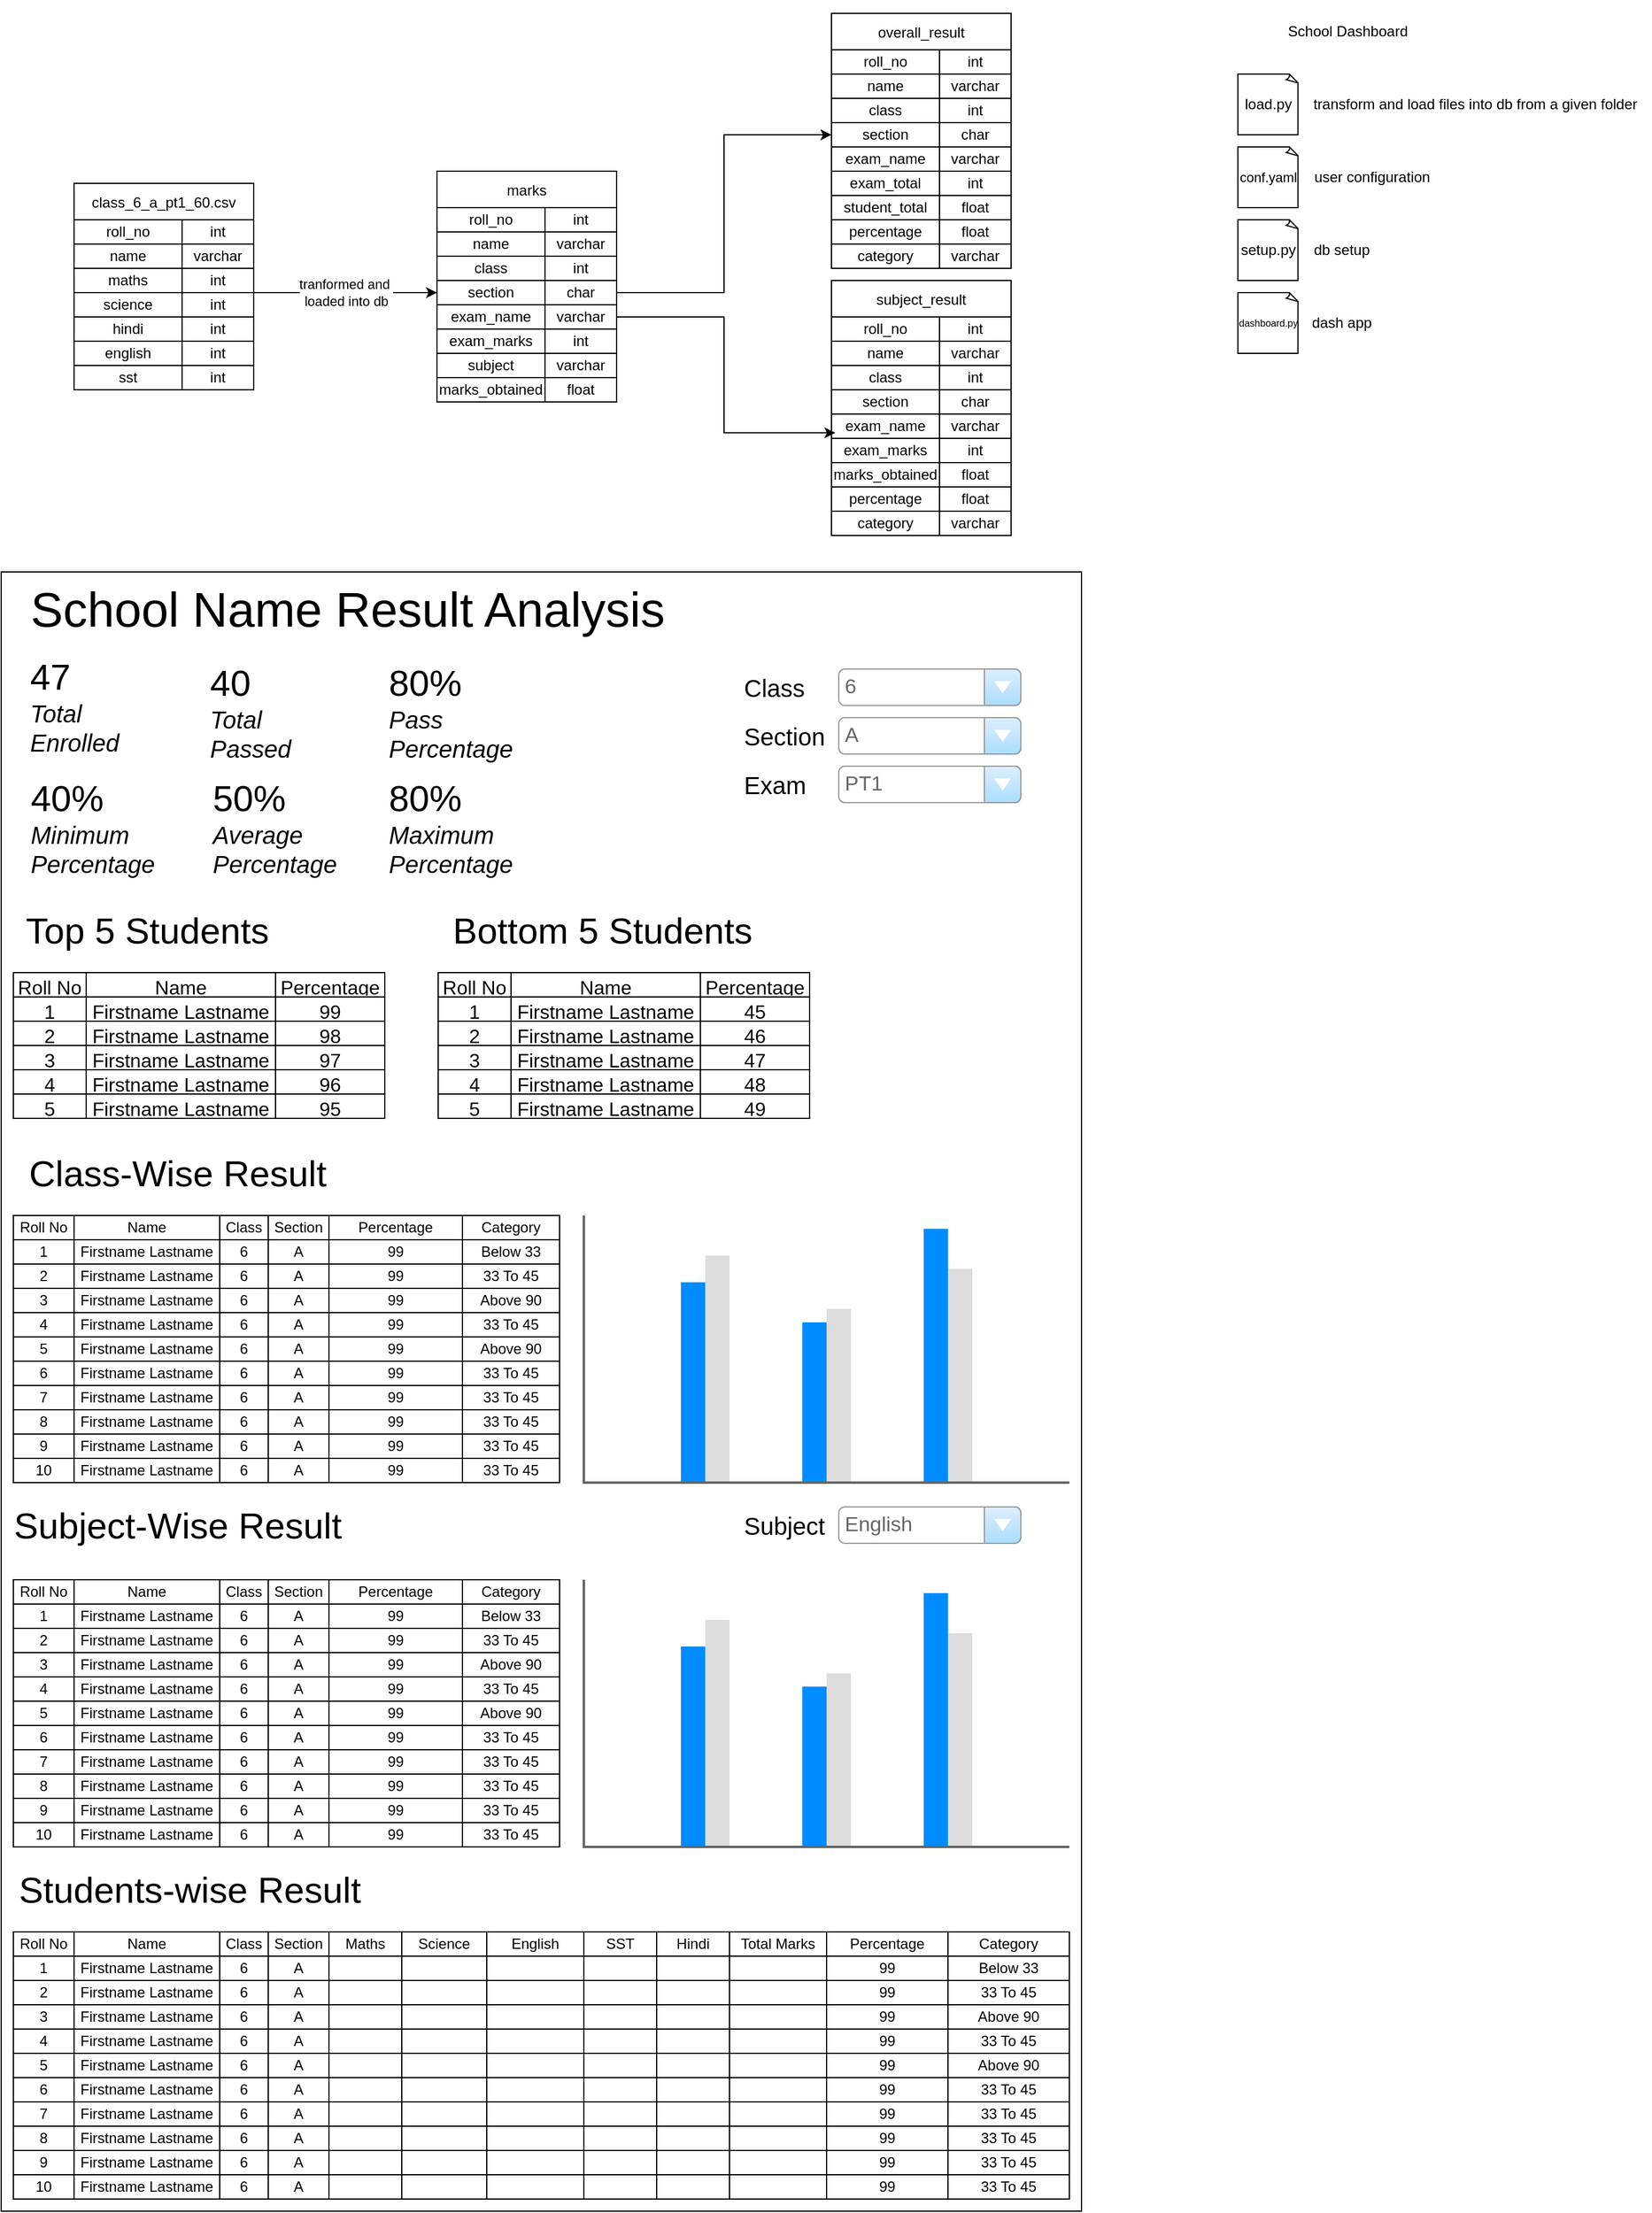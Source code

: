 <mxfile version="24.7.17">
  <diagram name="Page-1" id="M44rF_HZhdKWiVIl49hQ">
    <mxGraphModel dx="717" dy="419" grid="1" gridSize="10" guides="1" tooltips="1" connect="1" arrows="1" fold="1" page="1" pageScale="1" pageWidth="850" pageHeight="1100" math="0" shadow="0">
      <root>
        <mxCell id="0" />
        <mxCell id="1" parent="0" />
        <mxCell id="8R6cecwyG4qT6t_Evfcq-387" value="" style="rounded=0;whiteSpace=wrap;html=1;" parent="1" vertex="1">
          <mxGeometry x="50" y="520" width="890" height="1350" as="geometry" />
        </mxCell>
        <mxCell id="8R6cecwyG4qT6t_Evfcq-23" value="marks" style="shape=table;startSize=30;container=1;collapsible=0;childLayout=tableLayout;strokeColor=default;columnLines=1;rowLines=1;resizeLast=0;autosize=0;rounded=0;shadow=0;" parent="1" vertex="1">
          <mxGeometry x="409" y="190" width="148" height="190" as="geometry" />
        </mxCell>
        <mxCell id="8R6cecwyG4qT6t_Evfcq-24" value="" style="shape=tableRow;horizontal=0;startSize=0;swimlaneHead=0;swimlaneBody=0;strokeColor=inherit;top=0;left=0;bottom=0;right=0;collapsible=0;dropTarget=0;fillColor=none;points=[[0,0.5],[1,0.5]];portConstraint=eastwest;rounded=0;" parent="8R6cecwyG4qT6t_Evfcq-23" vertex="1">
          <mxGeometry y="30" width="148" height="20" as="geometry" />
        </mxCell>
        <mxCell id="8R6cecwyG4qT6t_Evfcq-25" value="roll_no" style="shape=partialRectangle;html=1;whiteSpace=wrap;connectable=0;strokeColor=inherit;overflow=hidden;fillColor=none;top=0;left=0;bottom=0;right=0;pointerEvents=1;rounded=0;" parent="8R6cecwyG4qT6t_Evfcq-24" vertex="1">
          <mxGeometry width="89" height="20" as="geometry">
            <mxRectangle width="89" height="20" as="alternateBounds" />
          </mxGeometry>
        </mxCell>
        <mxCell id="8R6cecwyG4qT6t_Evfcq-26" value="int" style="shape=partialRectangle;html=1;whiteSpace=wrap;connectable=0;strokeColor=inherit;overflow=hidden;fillColor=none;top=0;left=0;bottom=0;right=0;pointerEvents=1;rounded=0;" parent="8R6cecwyG4qT6t_Evfcq-24" vertex="1">
          <mxGeometry x="89" width="59" height="20" as="geometry">
            <mxRectangle width="59" height="20" as="alternateBounds" />
          </mxGeometry>
        </mxCell>
        <mxCell id="8R6cecwyG4qT6t_Evfcq-28" value="" style="shape=tableRow;horizontal=0;startSize=0;swimlaneHead=0;swimlaneBody=0;strokeColor=inherit;top=0;left=0;bottom=0;right=0;collapsible=0;dropTarget=0;fillColor=none;points=[[0,0.5],[1,0.5]];portConstraint=eastwest;rounded=0;" parent="8R6cecwyG4qT6t_Evfcq-23" vertex="1">
          <mxGeometry y="50" width="148" height="20" as="geometry" />
        </mxCell>
        <mxCell id="8R6cecwyG4qT6t_Evfcq-29" value="name" style="shape=partialRectangle;html=1;whiteSpace=wrap;connectable=0;strokeColor=inherit;overflow=hidden;fillColor=none;top=0;left=0;bottom=0;right=0;pointerEvents=1;rounded=0;" parent="8R6cecwyG4qT6t_Evfcq-28" vertex="1">
          <mxGeometry width="89" height="20" as="geometry">
            <mxRectangle width="89" height="20" as="alternateBounds" />
          </mxGeometry>
        </mxCell>
        <mxCell id="8R6cecwyG4qT6t_Evfcq-30" value="varchar" style="shape=partialRectangle;html=1;whiteSpace=wrap;connectable=0;strokeColor=inherit;overflow=hidden;fillColor=none;top=0;left=0;bottom=0;right=0;pointerEvents=1;rounded=0;" parent="8R6cecwyG4qT6t_Evfcq-28" vertex="1">
          <mxGeometry x="89" width="59" height="20" as="geometry">
            <mxRectangle width="59" height="20" as="alternateBounds" />
          </mxGeometry>
        </mxCell>
        <mxCell id="8R6cecwyG4qT6t_Evfcq-32" value="" style="shape=tableRow;horizontal=0;startSize=0;swimlaneHead=0;swimlaneBody=0;strokeColor=inherit;top=0;left=0;bottom=0;right=0;collapsible=0;dropTarget=0;fillColor=none;points=[[0,0.5],[1,0.5]];portConstraint=eastwest;rounded=0;" parent="8R6cecwyG4qT6t_Evfcq-23" vertex="1">
          <mxGeometry y="70" width="148" height="20" as="geometry" />
        </mxCell>
        <mxCell id="8R6cecwyG4qT6t_Evfcq-33" value="class" style="shape=partialRectangle;html=1;whiteSpace=wrap;connectable=0;strokeColor=inherit;overflow=hidden;fillColor=none;top=0;left=0;bottom=0;right=0;pointerEvents=1;rounded=0;" parent="8R6cecwyG4qT6t_Evfcq-32" vertex="1">
          <mxGeometry width="89" height="20" as="geometry">
            <mxRectangle width="89" height="20" as="alternateBounds" />
          </mxGeometry>
        </mxCell>
        <mxCell id="8R6cecwyG4qT6t_Evfcq-34" value="int" style="shape=partialRectangle;html=1;whiteSpace=wrap;connectable=0;strokeColor=inherit;overflow=hidden;fillColor=none;top=0;left=0;bottom=0;right=0;pointerEvents=1;rounded=0;" parent="8R6cecwyG4qT6t_Evfcq-32" vertex="1">
          <mxGeometry x="89" width="59" height="20" as="geometry">
            <mxRectangle width="59" height="20" as="alternateBounds" />
          </mxGeometry>
        </mxCell>
        <mxCell id="8R6cecwyG4qT6t_Evfcq-37" style="shape=tableRow;horizontal=0;startSize=0;swimlaneHead=0;swimlaneBody=0;strokeColor=inherit;top=0;left=0;bottom=0;right=0;collapsible=0;dropTarget=0;fillColor=none;points=[[0,0.5],[1,0.5]];portConstraint=eastwest;rounded=0;" parent="8R6cecwyG4qT6t_Evfcq-23" vertex="1">
          <mxGeometry y="90" width="148" height="20" as="geometry" />
        </mxCell>
        <mxCell id="8R6cecwyG4qT6t_Evfcq-38" value="section" style="shape=partialRectangle;html=1;whiteSpace=wrap;connectable=0;strokeColor=inherit;overflow=hidden;fillColor=none;top=0;left=0;bottom=0;right=0;pointerEvents=1;rounded=0;" parent="8R6cecwyG4qT6t_Evfcq-37" vertex="1">
          <mxGeometry width="89" height="20" as="geometry">
            <mxRectangle width="89" height="20" as="alternateBounds" />
          </mxGeometry>
        </mxCell>
        <mxCell id="8R6cecwyG4qT6t_Evfcq-39" value="char" style="shape=partialRectangle;html=1;whiteSpace=wrap;connectable=0;strokeColor=inherit;overflow=hidden;fillColor=none;top=0;left=0;bottom=0;right=0;pointerEvents=1;rounded=0;" parent="8R6cecwyG4qT6t_Evfcq-37" vertex="1">
          <mxGeometry x="89" width="59" height="20" as="geometry">
            <mxRectangle width="59" height="20" as="alternateBounds" />
          </mxGeometry>
        </mxCell>
        <mxCell id="8R6cecwyG4qT6t_Evfcq-40" style="shape=tableRow;horizontal=0;startSize=0;swimlaneHead=0;swimlaneBody=0;strokeColor=inherit;top=0;left=0;bottom=0;right=0;collapsible=0;dropTarget=0;fillColor=none;points=[[0,0.5],[1,0.5]];portConstraint=eastwest;rounded=0;" parent="8R6cecwyG4qT6t_Evfcq-23" vertex="1">
          <mxGeometry y="110" width="148" height="20" as="geometry" />
        </mxCell>
        <mxCell id="8R6cecwyG4qT6t_Evfcq-41" value="exam_name" style="shape=partialRectangle;html=1;whiteSpace=wrap;connectable=0;strokeColor=inherit;overflow=hidden;fillColor=none;top=0;left=0;bottom=0;right=0;pointerEvents=1;rounded=0;" parent="8R6cecwyG4qT6t_Evfcq-40" vertex="1">
          <mxGeometry width="89" height="20" as="geometry">
            <mxRectangle width="89" height="20" as="alternateBounds" />
          </mxGeometry>
        </mxCell>
        <mxCell id="8R6cecwyG4qT6t_Evfcq-42" value="varchar" style="shape=partialRectangle;html=1;whiteSpace=wrap;connectable=0;strokeColor=inherit;overflow=hidden;fillColor=none;top=0;left=0;bottom=0;right=0;pointerEvents=1;rounded=0;" parent="8R6cecwyG4qT6t_Evfcq-40" vertex="1">
          <mxGeometry x="89" width="59" height="20" as="geometry">
            <mxRectangle width="59" height="20" as="alternateBounds" />
          </mxGeometry>
        </mxCell>
        <mxCell id="8R6cecwyG4qT6t_Evfcq-43" style="shape=tableRow;horizontal=0;startSize=0;swimlaneHead=0;swimlaneBody=0;strokeColor=inherit;top=0;left=0;bottom=0;right=0;collapsible=0;dropTarget=0;fillColor=none;points=[[0,0.5],[1,0.5]];portConstraint=eastwest;rounded=0;" parent="8R6cecwyG4qT6t_Evfcq-23" vertex="1">
          <mxGeometry y="130" width="148" height="20" as="geometry" />
        </mxCell>
        <mxCell id="8R6cecwyG4qT6t_Evfcq-44" value="exam_marks" style="shape=partialRectangle;html=1;whiteSpace=wrap;connectable=0;strokeColor=inherit;overflow=hidden;fillColor=none;top=0;left=0;bottom=0;right=0;pointerEvents=1;rounded=0;" parent="8R6cecwyG4qT6t_Evfcq-43" vertex="1">
          <mxGeometry width="89" height="20" as="geometry">
            <mxRectangle width="89" height="20" as="alternateBounds" />
          </mxGeometry>
        </mxCell>
        <mxCell id="8R6cecwyG4qT6t_Evfcq-45" value="int" style="shape=partialRectangle;html=1;whiteSpace=wrap;connectable=0;strokeColor=inherit;overflow=hidden;fillColor=none;top=0;left=0;bottom=0;right=0;pointerEvents=1;rounded=0;" parent="8R6cecwyG4qT6t_Evfcq-43" vertex="1">
          <mxGeometry x="89" width="59" height="20" as="geometry">
            <mxRectangle width="59" height="20" as="alternateBounds" />
          </mxGeometry>
        </mxCell>
        <mxCell id="8R6cecwyG4qT6t_Evfcq-46" style="shape=tableRow;horizontal=0;startSize=0;swimlaneHead=0;swimlaneBody=0;strokeColor=inherit;top=0;left=0;bottom=0;right=0;collapsible=0;dropTarget=0;fillColor=none;points=[[0,0.5],[1,0.5]];portConstraint=eastwest;rounded=0;" parent="8R6cecwyG4qT6t_Evfcq-23" vertex="1">
          <mxGeometry y="150" width="148" height="20" as="geometry" />
        </mxCell>
        <mxCell id="8R6cecwyG4qT6t_Evfcq-47" value="subject" style="shape=partialRectangle;html=1;whiteSpace=wrap;connectable=0;strokeColor=inherit;overflow=hidden;fillColor=none;top=0;left=0;bottom=0;right=0;pointerEvents=1;rounded=0;" parent="8R6cecwyG4qT6t_Evfcq-46" vertex="1">
          <mxGeometry width="89" height="20" as="geometry">
            <mxRectangle width="89" height="20" as="alternateBounds" />
          </mxGeometry>
        </mxCell>
        <mxCell id="8R6cecwyG4qT6t_Evfcq-48" value="varchar" style="shape=partialRectangle;html=1;whiteSpace=wrap;connectable=0;strokeColor=inherit;overflow=hidden;fillColor=none;top=0;left=0;bottom=0;right=0;pointerEvents=1;rounded=0;" parent="8R6cecwyG4qT6t_Evfcq-46" vertex="1">
          <mxGeometry x="89" width="59" height="20" as="geometry">
            <mxRectangle width="59" height="20" as="alternateBounds" />
          </mxGeometry>
        </mxCell>
        <mxCell id="8R6cecwyG4qT6t_Evfcq-49" style="shape=tableRow;horizontal=0;startSize=0;swimlaneHead=0;swimlaneBody=0;strokeColor=inherit;top=0;left=0;bottom=0;right=0;collapsible=0;dropTarget=0;fillColor=none;points=[[0,0.5],[1,0.5]];portConstraint=eastwest;rounded=0;" parent="8R6cecwyG4qT6t_Evfcq-23" vertex="1">
          <mxGeometry y="170" width="148" height="20" as="geometry" />
        </mxCell>
        <mxCell id="8R6cecwyG4qT6t_Evfcq-50" value="marks_obtained" style="shape=partialRectangle;html=1;whiteSpace=wrap;connectable=0;strokeColor=inherit;overflow=hidden;fillColor=none;top=0;left=0;bottom=0;right=0;pointerEvents=1;rounded=0;" parent="8R6cecwyG4qT6t_Evfcq-49" vertex="1">
          <mxGeometry width="89" height="20" as="geometry">
            <mxRectangle width="89" height="20" as="alternateBounds" />
          </mxGeometry>
        </mxCell>
        <mxCell id="8R6cecwyG4qT6t_Evfcq-51" value="float" style="shape=partialRectangle;html=1;whiteSpace=wrap;connectable=0;strokeColor=inherit;overflow=hidden;fillColor=none;top=0;left=0;bottom=0;right=0;pointerEvents=1;rounded=0;" parent="8R6cecwyG4qT6t_Evfcq-49" vertex="1">
          <mxGeometry x="89" width="59" height="20" as="geometry">
            <mxRectangle width="59" height="20" as="alternateBounds" />
          </mxGeometry>
        </mxCell>
        <mxCell id="8R6cecwyG4qT6t_Evfcq-52" value="overall_result" style="shape=table;startSize=30;container=1;collapsible=0;childLayout=tableLayout;strokeColor=default;columnLines=1;rowLines=1;resizeLast=0;autosize=0;rounded=0;shadow=0;" parent="1" vertex="1">
          <mxGeometry x="734" y="60" width="148" height="210" as="geometry" />
        </mxCell>
        <mxCell id="8R6cecwyG4qT6t_Evfcq-53" value="" style="shape=tableRow;horizontal=0;startSize=0;swimlaneHead=0;swimlaneBody=0;strokeColor=inherit;top=0;left=0;bottom=0;right=0;collapsible=0;dropTarget=0;fillColor=none;points=[[0,0.5],[1,0.5]];portConstraint=eastwest;rounded=0;" parent="8R6cecwyG4qT6t_Evfcq-52" vertex="1">
          <mxGeometry y="30" width="148" height="20" as="geometry" />
        </mxCell>
        <mxCell id="8R6cecwyG4qT6t_Evfcq-54" value="roll_no" style="shape=partialRectangle;html=1;whiteSpace=wrap;connectable=0;strokeColor=inherit;overflow=hidden;fillColor=none;top=0;left=0;bottom=0;right=0;pointerEvents=1;rounded=0;" parent="8R6cecwyG4qT6t_Evfcq-53" vertex="1">
          <mxGeometry width="89" height="20" as="geometry">
            <mxRectangle width="89" height="20" as="alternateBounds" />
          </mxGeometry>
        </mxCell>
        <mxCell id="8R6cecwyG4qT6t_Evfcq-55" value="int" style="shape=partialRectangle;html=1;whiteSpace=wrap;connectable=0;strokeColor=inherit;overflow=hidden;fillColor=none;top=0;left=0;bottom=0;right=0;pointerEvents=1;rounded=0;" parent="8R6cecwyG4qT6t_Evfcq-53" vertex="1">
          <mxGeometry x="89" width="59" height="20" as="geometry">
            <mxRectangle width="59" height="20" as="alternateBounds" />
          </mxGeometry>
        </mxCell>
        <mxCell id="8R6cecwyG4qT6t_Evfcq-56" value="" style="shape=tableRow;horizontal=0;startSize=0;swimlaneHead=0;swimlaneBody=0;strokeColor=inherit;top=0;left=0;bottom=0;right=0;collapsible=0;dropTarget=0;fillColor=none;points=[[0,0.5],[1,0.5]];portConstraint=eastwest;rounded=0;" parent="8R6cecwyG4qT6t_Evfcq-52" vertex="1">
          <mxGeometry y="50" width="148" height="20" as="geometry" />
        </mxCell>
        <mxCell id="8R6cecwyG4qT6t_Evfcq-57" value="name" style="shape=partialRectangle;html=1;whiteSpace=wrap;connectable=0;strokeColor=inherit;overflow=hidden;fillColor=none;top=0;left=0;bottom=0;right=0;pointerEvents=1;rounded=0;" parent="8R6cecwyG4qT6t_Evfcq-56" vertex="1">
          <mxGeometry width="89" height="20" as="geometry">
            <mxRectangle width="89" height="20" as="alternateBounds" />
          </mxGeometry>
        </mxCell>
        <mxCell id="8R6cecwyG4qT6t_Evfcq-58" value="varchar" style="shape=partialRectangle;html=1;whiteSpace=wrap;connectable=0;strokeColor=inherit;overflow=hidden;fillColor=none;top=0;left=0;bottom=0;right=0;pointerEvents=1;rounded=0;" parent="8R6cecwyG4qT6t_Evfcq-56" vertex="1">
          <mxGeometry x="89" width="59" height="20" as="geometry">
            <mxRectangle width="59" height="20" as="alternateBounds" />
          </mxGeometry>
        </mxCell>
        <mxCell id="8R6cecwyG4qT6t_Evfcq-59" value="" style="shape=tableRow;horizontal=0;startSize=0;swimlaneHead=0;swimlaneBody=0;strokeColor=inherit;top=0;left=0;bottom=0;right=0;collapsible=0;dropTarget=0;fillColor=none;points=[[0,0.5],[1,0.5]];portConstraint=eastwest;rounded=0;" parent="8R6cecwyG4qT6t_Evfcq-52" vertex="1">
          <mxGeometry y="70" width="148" height="20" as="geometry" />
        </mxCell>
        <mxCell id="8R6cecwyG4qT6t_Evfcq-60" value="class" style="shape=partialRectangle;html=1;whiteSpace=wrap;connectable=0;strokeColor=inherit;overflow=hidden;fillColor=none;top=0;left=0;bottom=0;right=0;pointerEvents=1;rounded=0;" parent="8R6cecwyG4qT6t_Evfcq-59" vertex="1">
          <mxGeometry width="89" height="20" as="geometry">
            <mxRectangle width="89" height="20" as="alternateBounds" />
          </mxGeometry>
        </mxCell>
        <mxCell id="8R6cecwyG4qT6t_Evfcq-61" value="int" style="shape=partialRectangle;html=1;whiteSpace=wrap;connectable=0;strokeColor=inherit;overflow=hidden;fillColor=none;top=0;left=0;bottom=0;right=0;pointerEvents=1;rounded=0;" parent="8R6cecwyG4qT6t_Evfcq-59" vertex="1">
          <mxGeometry x="89" width="59" height="20" as="geometry">
            <mxRectangle width="59" height="20" as="alternateBounds" />
          </mxGeometry>
        </mxCell>
        <mxCell id="8R6cecwyG4qT6t_Evfcq-62" style="shape=tableRow;horizontal=0;startSize=0;swimlaneHead=0;swimlaneBody=0;strokeColor=inherit;top=0;left=0;bottom=0;right=0;collapsible=0;dropTarget=0;fillColor=none;points=[[0,0.5],[1,0.5]];portConstraint=eastwest;rounded=0;" parent="8R6cecwyG4qT6t_Evfcq-52" vertex="1">
          <mxGeometry y="90" width="148" height="20" as="geometry" />
        </mxCell>
        <mxCell id="8R6cecwyG4qT6t_Evfcq-63" value="section" style="shape=partialRectangle;html=1;whiteSpace=wrap;connectable=0;strokeColor=inherit;overflow=hidden;fillColor=none;top=0;left=0;bottom=0;right=0;pointerEvents=1;rounded=0;" parent="8R6cecwyG4qT6t_Evfcq-62" vertex="1">
          <mxGeometry width="89" height="20" as="geometry">
            <mxRectangle width="89" height="20" as="alternateBounds" />
          </mxGeometry>
        </mxCell>
        <mxCell id="8R6cecwyG4qT6t_Evfcq-64" value="char" style="shape=partialRectangle;html=1;whiteSpace=wrap;connectable=0;strokeColor=inherit;overflow=hidden;fillColor=none;top=0;left=0;bottom=0;right=0;pointerEvents=1;rounded=0;" parent="8R6cecwyG4qT6t_Evfcq-62" vertex="1">
          <mxGeometry x="89" width="59" height="20" as="geometry">
            <mxRectangle width="59" height="20" as="alternateBounds" />
          </mxGeometry>
        </mxCell>
        <mxCell id="8R6cecwyG4qT6t_Evfcq-65" style="shape=tableRow;horizontal=0;startSize=0;swimlaneHead=0;swimlaneBody=0;strokeColor=inherit;top=0;left=0;bottom=0;right=0;collapsible=0;dropTarget=0;fillColor=none;points=[[0,0.5],[1,0.5]];portConstraint=eastwest;rounded=0;" parent="8R6cecwyG4qT6t_Evfcq-52" vertex="1">
          <mxGeometry y="110" width="148" height="20" as="geometry" />
        </mxCell>
        <mxCell id="8R6cecwyG4qT6t_Evfcq-66" value="exam_name" style="shape=partialRectangle;html=1;whiteSpace=wrap;connectable=0;strokeColor=inherit;overflow=hidden;fillColor=none;top=0;left=0;bottom=0;right=0;pointerEvents=1;rounded=0;" parent="8R6cecwyG4qT6t_Evfcq-65" vertex="1">
          <mxGeometry width="89" height="20" as="geometry">
            <mxRectangle width="89" height="20" as="alternateBounds" />
          </mxGeometry>
        </mxCell>
        <mxCell id="8R6cecwyG4qT6t_Evfcq-67" value="varchar" style="shape=partialRectangle;html=1;whiteSpace=wrap;connectable=0;strokeColor=inherit;overflow=hidden;fillColor=none;top=0;left=0;bottom=0;right=0;pointerEvents=1;rounded=0;" parent="8R6cecwyG4qT6t_Evfcq-65" vertex="1">
          <mxGeometry x="89" width="59" height="20" as="geometry">
            <mxRectangle width="59" height="20" as="alternateBounds" />
          </mxGeometry>
        </mxCell>
        <mxCell id="8R6cecwyG4qT6t_Evfcq-68" style="shape=tableRow;horizontal=0;startSize=0;swimlaneHead=0;swimlaneBody=0;strokeColor=inherit;top=0;left=0;bottom=0;right=0;collapsible=0;dropTarget=0;fillColor=none;points=[[0,0.5],[1,0.5]];portConstraint=eastwest;rounded=0;" parent="8R6cecwyG4qT6t_Evfcq-52" vertex="1">
          <mxGeometry y="130" width="148" height="20" as="geometry" />
        </mxCell>
        <mxCell id="8R6cecwyG4qT6t_Evfcq-69" value="exam_total" style="shape=partialRectangle;html=1;whiteSpace=wrap;connectable=0;strokeColor=inherit;overflow=hidden;fillColor=none;top=0;left=0;bottom=0;right=0;pointerEvents=1;rounded=0;" parent="8R6cecwyG4qT6t_Evfcq-68" vertex="1">
          <mxGeometry width="89" height="20" as="geometry">
            <mxRectangle width="89" height="20" as="alternateBounds" />
          </mxGeometry>
        </mxCell>
        <mxCell id="8R6cecwyG4qT6t_Evfcq-70" value="int" style="shape=partialRectangle;html=1;whiteSpace=wrap;connectable=0;strokeColor=inherit;overflow=hidden;fillColor=none;top=0;left=0;bottom=0;right=0;pointerEvents=1;rounded=0;" parent="8R6cecwyG4qT6t_Evfcq-68" vertex="1">
          <mxGeometry x="89" width="59" height="20" as="geometry">
            <mxRectangle width="59" height="20" as="alternateBounds" />
          </mxGeometry>
        </mxCell>
        <mxCell id="8R6cecwyG4qT6t_Evfcq-71" style="shape=tableRow;horizontal=0;startSize=0;swimlaneHead=0;swimlaneBody=0;strokeColor=inherit;top=0;left=0;bottom=0;right=0;collapsible=0;dropTarget=0;fillColor=none;points=[[0,0.5],[1,0.5]];portConstraint=eastwest;rounded=0;" parent="8R6cecwyG4qT6t_Evfcq-52" vertex="1">
          <mxGeometry y="150" width="148" height="20" as="geometry" />
        </mxCell>
        <mxCell id="8R6cecwyG4qT6t_Evfcq-72" value="student_total" style="shape=partialRectangle;html=1;whiteSpace=wrap;connectable=0;strokeColor=inherit;overflow=hidden;fillColor=none;top=0;left=0;bottom=0;right=0;pointerEvents=1;rounded=0;" parent="8R6cecwyG4qT6t_Evfcq-71" vertex="1">
          <mxGeometry width="89" height="20" as="geometry">
            <mxRectangle width="89" height="20" as="alternateBounds" />
          </mxGeometry>
        </mxCell>
        <mxCell id="8R6cecwyG4qT6t_Evfcq-73" value="float" style="shape=partialRectangle;html=1;whiteSpace=wrap;connectable=0;strokeColor=inherit;overflow=hidden;fillColor=none;top=0;left=0;bottom=0;right=0;pointerEvents=1;rounded=0;" parent="8R6cecwyG4qT6t_Evfcq-71" vertex="1">
          <mxGeometry x="89" width="59" height="20" as="geometry">
            <mxRectangle width="59" height="20" as="alternateBounds" />
          </mxGeometry>
        </mxCell>
        <mxCell id="8R6cecwyG4qT6t_Evfcq-74" style="shape=tableRow;horizontal=0;startSize=0;swimlaneHead=0;swimlaneBody=0;strokeColor=inherit;top=0;left=0;bottom=0;right=0;collapsible=0;dropTarget=0;fillColor=none;points=[[0,0.5],[1,0.5]];portConstraint=eastwest;rounded=0;" parent="8R6cecwyG4qT6t_Evfcq-52" vertex="1">
          <mxGeometry y="170" width="148" height="20" as="geometry" />
        </mxCell>
        <mxCell id="8R6cecwyG4qT6t_Evfcq-75" value="percentage" style="shape=partialRectangle;html=1;whiteSpace=wrap;connectable=0;strokeColor=inherit;overflow=hidden;fillColor=none;top=0;left=0;bottom=0;right=0;pointerEvents=1;rounded=0;" parent="8R6cecwyG4qT6t_Evfcq-74" vertex="1">
          <mxGeometry width="89" height="20" as="geometry">
            <mxRectangle width="89" height="20" as="alternateBounds" />
          </mxGeometry>
        </mxCell>
        <mxCell id="8R6cecwyG4qT6t_Evfcq-76" value="float" style="shape=partialRectangle;html=1;whiteSpace=wrap;connectable=0;strokeColor=inherit;overflow=hidden;fillColor=none;top=0;left=0;bottom=0;right=0;pointerEvents=1;rounded=0;" parent="8R6cecwyG4qT6t_Evfcq-74" vertex="1">
          <mxGeometry x="89" width="59" height="20" as="geometry">
            <mxRectangle width="59" height="20" as="alternateBounds" />
          </mxGeometry>
        </mxCell>
        <mxCell id="8R6cecwyG4qT6t_Evfcq-77" style="shape=tableRow;horizontal=0;startSize=0;swimlaneHead=0;swimlaneBody=0;strokeColor=inherit;top=0;left=0;bottom=0;right=0;collapsible=0;dropTarget=0;fillColor=none;points=[[0,0.5],[1,0.5]];portConstraint=eastwest;rounded=0;" parent="8R6cecwyG4qT6t_Evfcq-52" vertex="1">
          <mxGeometry y="190" width="148" height="20" as="geometry" />
        </mxCell>
        <mxCell id="8R6cecwyG4qT6t_Evfcq-78" value="category" style="shape=partialRectangle;html=1;whiteSpace=wrap;connectable=0;strokeColor=inherit;overflow=hidden;fillColor=none;top=0;left=0;bottom=0;right=0;pointerEvents=1;rounded=0;" parent="8R6cecwyG4qT6t_Evfcq-77" vertex="1">
          <mxGeometry width="89" height="20" as="geometry">
            <mxRectangle width="89" height="20" as="alternateBounds" />
          </mxGeometry>
        </mxCell>
        <mxCell id="8R6cecwyG4qT6t_Evfcq-79" value="varchar" style="shape=partialRectangle;html=1;whiteSpace=wrap;connectable=0;strokeColor=inherit;overflow=hidden;fillColor=none;top=0;left=0;bottom=0;right=0;pointerEvents=1;rounded=0;" parent="8R6cecwyG4qT6t_Evfcq-77" vertex="1">
          <mxGeometry x="89" width="59" height="20" as="geometry">
            <mxRectangle width="59" height="20" as="alternateBounds" />
          </mxGeometry>
        </mxCell>
        <mxCell id="8R6cecwyG4qT6t_Evfcq-80" value="subject_result" style="shape=table;startSize=30;container=1;collapsible=0;childLayout=tableLayout;strokeColor=default;columnLines=1;rowLines=1;resizeLast=0;autosize=0;rounded=0;shadow=0;" parent="1" vertex="1">
          <mxGeometry x="734" y="280" width="148" height="210" as="geometry" />
        </mxCell>
        <mxCell id="8R6cecwyG4qT6t_Evfcq-81" value="" style="shape=tableRow;horizontal=0;startSize=0;swimlaneHead=0;swimlaneBody=0;strokeColor=inherit;top=0;left=0;bottom=0;right=0;collapsible=0;dropTarget=0;fillColor=none;points=[[0,0.5],[1,0.5]];portConstraint=eastwest;rounded=0;" parent="8R6cecwyG4qT6t_Evfcq-80" vertex="1">
          <mxGeometry y="30" width="148" height="20" as="geometry" />
        </mxCell>
        <mxCell id="8R6cecwyG4qT6t_Evfcq-82" value="roll_no" style="shape=partialRectangle;html=1;whiteSpace=wrap;connectable=0;strokeColor=inherit;overflow=hidden;fillColor=none;top=0;left=0;bottom=0;right=0;pointerEvents=1;rounded=0;" parent="8R6cecwyG4qT6t_Evfcq-81" vertex="1">
          <mxGeometry width="89" height="20" as="geometry">
            <mxRectangle width="89" height="20" as="alternateBounds" />
          </mxGeometry>
        </mxCell>
        <mxCell id="8R6cecwyG4qT6t_Evfcq-83" value="int" style="shape=partialRectangle;html=1;whiteSpace=wrap;connectable=0;strokeColor=inherit;overflow=hidden;fillColor=none;top=0;left=0;bottom=0;right=0;pointerEvents=1;rounded=0;" parent="8R6cecwyG4qT6t_Evfcq-81" vertex="1">
          <mxGeometry x="89" width="59" height="20" as="geometry">
            <mxRectangle width="59" height="20" as="alternateBounds" />
          </mxGeometry>
        </mxCell>
        <mxCell id="8R6cecwyG4qT6t_Evfcq-84" value="" style="shape=tableRow;horizontal=0;startSize=0;swimlaneHead=0;swimlaneBody=0;strokeColor=inherit;top=0;left=0;bottom=0;right=0;collapsible=0;dropTarget=0;fillColor=none;points=[[0,0.5],[1,0.5]];portConstraint=eastwest;rounded=0;" parent="8R6cecwyG4qT6t_Evfcq-80" vertex="1">
          <mxGeometry y="50" width="148" height="20" as="geometry" />
        </mxCell>
        <mxCell id="8R6cecwyG4qT6t_Evfcq-85" value="name" style="shape=partialRectangle;html=1;whiteSpace=wrap;connectable=0;strokeColor=inherit;overflow=hidden;fillColor=none;top=0;left=0;bottom=0;right=0;pointerEvents=1;rounded=0;" parent="8R6cecwyG4qT6t_Evfcq-84" vertex="1">
          <mxGeometry width="89" height="20" as="geometry">
            <mxRectangle width="89" height="20" as="alternateBounds" />
          </mxGeometry>
        </mxCell>
        <mxCell id="8R6cecwyG4qT6t_Evfcq-86" value="varchar" style="shape=partialRectangle;html=1;whiteSpace=wrap;connectable=0;strokeColor=inherit;overflow=hidden;fillColor=none;top=0;left=0;bottom=0;right=0;pointerEvents=1;rounded=0;" parent="8R6cecwyG4qT6t_Evfcq-84" vertex="1">
          <mxGeometry x="89" width="59" height="20" as="geometry">
            <mxRectangle width="59" height="20" as="alternateBounds" />
          </mxGeometry>
        </mxCell>
        <mxCell id="8R6cecwyG4qT6t_Evfcq-87" value="" style="shape=tableRow;horizontal=0;startSize=0;swimlaneHead=0;swimlaneBody=0;strokeColor=inherit;top=0;left=0;bottom=0;right=0;collapsible=0;dropTarget=0;fillColor=none;points=[[0,0.5],[1,0.5]];portConstraint=eastwest;rounded=0;" parent="8R6cecwyG4qT6t_Evfcq-80" vertex="1">
          <mxGeometry y="70" width="148" height="20" as="geometry" />
        </mxCell>
        <mxCell id="8R6cecwyG4qT6t_Evfcq-88" value="class" style="shape=partialRectangle;html=1;whiteSpace=wrap;connectable=0;strokeColor=inherit;overflow=hidden;fillColor=none;top=0;left=0;bottom=0;right=0;pointerEvents=1;rounded=0;" parent="8R6cecwyG4qT6t_Evfcq-87" vertex="1">
          <mxGeometry width="89" height="20" as="geometry">
            <mxRectangle width="89" height="20" as="alternateBounds" />
          </mxGeometry>
        </mxCell>
        <mxCell id="8R6cecwyG4qT6t_Evfcq-89" value="int" style="shape=partialRectangle;html=1;whiteSpace=wrap;connectable=0;strokeColor=inherit;overflow=hidden;fillColor=none;top=0;left=0;bottom=0;right=0;pointerEvents=1;rounded=0;" parent="8R6cecwyG4qT6t_Evfcq-87" vertex="1">
          <mxGeometry x="89" width="59" height="20" as="geometry">
            <mxRectangle width="59" height="20" as="alternateBounds" />
          </mxGeometry>
        </mxCell>
        <mxCell id="8R6cecwyG4qT6t_Evfcq-90" style="shape=tableRow;horizontal=0;startSize=0;swimlaneHead=0;swimlaneBody=0;strokeColor=inherit;top=0;left=0;bottom=0;right=0;collapsible=0;dropTarget=0;fillColor=none;points=[[0,0.5],[1,0.5]];portConstraint=eastwest;rounded=0;" parent="8R6cecwyG4qT6t_Evfcq-80" vertex="1">
          <mxGeometry y="90" width="148" height="20" as="geometry" />
        </mxCell>
        <mxCell id="8R6cecwyG4qT6t_Evfcq-91" value="section" style="shape=partialRectangle;html=1;whiteSpace=wrap;connectable=0;strokeColor=inherit;overflow=hidden;fillColor=none;top=0;left=0;bottom=0;right=0;pointerEvents=1;rounded=0;" parent="8R6cecwyG4qT6t_Evfcq-90" vertex="1">
          <mxGeometry width="89" height="20" as="geometry">
            <mxRectangle width="89" height="20" as="alternateBounds" />
          </mxGeometry>
        </mxCell>
        <mxCell id="8R6cecwyG4qT6t_Evfcq-92" value="char" style="shape=partialRectangle;html=1;whiteSpace=wrap;connectable=0;strokeColor=inherit;overflow=hidden;fillColor=none;top=0;left=0;bottom=0;right=0;pointerEvents=1;rounded=0;" parent="8R6cecwyG4qT6t_Evfcq-90" vertex="1">
          <mxGeometry x="89" width="59" height="20" as="geometry">
            <mxRectangle width="59" height="20" as="alternateBounds" />
          </mxGeometry>
        </mxCell>
        <mxCell id="8R6cecwyG4qT6t_Evfcq-93" style="shape=tableRow;horizontal=0;startSize=0;swimlaneHead=0;swimlaneBody=0;strokeColor=inherit;top=0;left=0;bottom=0;right=0;collapsible=0;dropTarget=0;fillColor=none;points=[[0,0.5],[1,0.5]];portConstraint=eastwest;rounded=0;" parent="8R6cecwyG4qT6t_Evfcq-80" vertex="1">
          <mxGeometry y="110" width="148" height="20" as="geometry" />
        </mxCell>
        <mxCell id="8R6cecwyG4qT6t_Evfcq-94" value="exam_name" style="shape=partialRectangle;html=1;whiteSpace=wrap;connectable=0;strokeColor=inherit;overflow=hidden;fillColor=none;top=0;left=0;bottom=0;right=0;pointerEvents=1;rounded=0;" parent="8R6cecwyG4qT6t_Evfcq-93" vertex="1">
          <mxGeometry width="89" height="20" as="geometry">
            <mxRectangle width="89" height="20" as="alternateBounds" />
          </mxGeometry>
        </mxCell>
        <mxCell id="8R6cecwyG4qT6t_Evfcq-95" value="varchar" style="shape=partialRectangle;html=1;whiteSpace=wrap;connectable=0;strokeColor=inherit;overflow=hidden;fillColor=none;top=0;left=0;bottom=0;right=0;pointerEvents=1;rounded=0;" parent="8R6cecwyG4qT6t_Evfcq-93" vertex="1">
          <mxGeometry x="89" width="59" height="20" as="geometry">
            <mxRectangle width="59" height="20" as="alternateBounds" />
          </mxGeometry>
        </mxCell>
        <mxCell id="8R6cecwyG4qT6t_Evfcq-96" style="shape=tableRow;horizontal=0;startSize=0;swimlaneHead=0;swimlaneBody=0;strokeColor=inherit;top=0;left=0;bottom=0;right=0;collapsible=0;dropTarget=0;fillColor=none;points=[[0,0.5],[1,0.5]];portConstraint=eastwest;rounded=0;" parent="8R6cecwyG4qT6t_Evfcq-80" vertex="1">
          <mxGeometry y="130" width="148" height="20" as="geometry" />
        </mxCell>
        <mxCell id="8R6cecwyG4qT6t_Evfcq-97" value="exam_marks" style="shape=partialRectangle;html=1;whiteSpace=wrap;connectable=0;strokeColor=inherit;overflow=hidden;fillColor=none;top=0;left=0;bottom=0;right=0;pointerEvents=1;rounded=0;" parent="8R6cecwyG4qT6t_Evfcq-96" vertex="1">
          <mxGeometry width="89" height="20" as="geometry">
            <mxRectangle width="89" height="20" as="alternateBounds" />
          </mxGeometry>
        </mxCell>
        <mxCell id="8R6cecwyG4qT6t_Evfcq-98" value="int" style="shape=partialRectangle;html=1;whiteSpace=wrap;connectable=0;strokeColor=inherit;overflow=hidden;fillColor=none;top=0;left=0;bottom=0;right=0;pointerEvents=1;rounded=0;" parent="8R6cecwyG4qT6t_Evfcq-96" vertex="1">
          <mxGeometry x="89" width="59" height="20" as="geometry">
            <mxRectangle width="59" height="20" as="alternateBounds" />
          </mxGeometry>
        </mxCell>
        <mxCell id="8R6cecwyG4qT6t_Evfcq-99" style="shape=tableRow;horizontal=0;startSize=0;swimlaneHead=0;swimlaneBody=0;strokeColor=inherit;top=0;left=0;bottom=0;right=0;collapsible=0;dropTarget=0;fillColor=none;points=[[0,0.5],[1,0.5]];portConstraint=eastwest;rounded=0;" parent="8R6cecwyG4qT6t_Evfcq-80" vertex="1">
          <mxGeometry y="150" width="148" height="20" as="geometry" />
        </mxCell>
        <mxCell id="8R6cecwyG4qT6t_Evfcq-100" value="marks_obtained" style="shape=partialRectangle;html=1;whiteSpace=wrap;connectable=0;strokeColor=inherit;overflow=hidden;fillColor=none;top=0;left=0;bottom=0;right=0;pointerEvents=1;rounded=0;" parent="8R6cecwyG4qT6t_Evfcq-99" vertex="1">
          <mxGeometry width="89" height="20" as="geometry">
            <mxRectangle width="89" height="20" as="alternateBounds" />
          </mxGeometry>
        </mxCell>
        <mxCell id="8R6cecwyG4qT6t_Evfcq-101" value="float" style="shape=partialRectangle;html=1;whiteSpace=wrap;connectable=0;strokeColor=inherit;overflow=hidden;fillColor=none;top=0;left=0;bottom=0;right=0;pointerEvents=1;rounded=0;" parent="8R6cecwyG4qT6t_Evfcq-99" vertex="1">
          <mxGeometry x="89" width="59" height="20" as="geometry">
            <mxRectangle width="59" height="20" as="alternateBounds" />
          </mxGeometry>
        </mxCell>
        <mxCell id="8R6cecwyG4qT6t_Evfcq-102" style="shape=tableRow;horizontal=0;startSize=0;swimlaneHead=0;swimlaneBody=0;strokeColor=inherit;top=0;left=0;bottom=0;right=0;collapsible=0;dropTarget=0;fillColor=none;points=[[0,0.5],[1,0.5]];portConstraint=eastwest;rounded=0;" parent="8R6cecwyG4qT6t_Evfcq-80" vertex="1">
          <mxGeometry y="170" width="148" height="20" as="geometry" />
        </mxCell>
        <mxCell id="8R6cecwyG4qT6t_Evfcq-103" value="percentage" style="shape=partialRectangle;html=1;whiteSpace=wrap;connectable=0;strokeColor=inherit;overflow=hidden;fillColor=none;top=0;left=0;bottom=0;right=0;pointerEvents=1;rounded=0;" parent="8R6cecwyG4qT6t_Evfcq-102" vertex="1">
          <mxGeometry width="89" height="20" as="geometry">
            <mxRectangle width="89" height="20" as="alternateBounds" />
          </mxGeometry>
        </mxCell>
        <mxCell id="8R6cecwyG4qT6t_Evfcq-104" value="float" style="shape=partialRectangle;html=1;whiteSpace=wrap;connectable=0;strokeColor=inherit;overflow=hidden;fillColor=none;top=0;left=0;bottom=0;right=0;pointerEvents=1;rounded=0;" parent="8R6cecwyG4qT6t_Evfcq-102" vertex="1">
          <mxGeometry x="89" width="59" height="20" as="geometry">
            <mxRectangle width="59" height="20" as="alternateBounds" />
          </mxGeometry>
        </mxCell>
        <mxCell id="8R6cecwyG4qT6t_Evfcq-105" style="shape=tableRow;horizontal=0;startSize=0;swimlaneHead=0;swimlaneBody=0;strokeColor=inherit;top=0;left=0;bottom=0;right=0;collapsible=0;dropTarget=0;fillColor=none;points=[[0,0.5],[1,0.5]];portConstraint=eastwest;rounded=0;" parent="8R6cecwyG4qT6t_Evfcq-80" vertex="1">
          <mxGeometry y="190" width="148" height="20" as="geometry" />
        </mxCell>
        <mxCell id="8R6cecwyG4qT6t_Evfcq-106" value="category" style="shape=partialRectangle;html=1;whiteSpace=wrap;connectable=0;strokeColor=inherit;overflow=hidden;fillColor=none;top=0;left=0;bottom=0;right=0;pointerEvents=1;rounded=0;" parent="8R6cecwyG4qT6t_Evfcq-105" vertex="1">
          <mxGeometry width="89" height="20" as="geometry">
            <mxRectangle width="89" height="20" as="alternateBounds" />
          </mxGeometry>
        </mxCell>
        <mxCell id="8R6cecwyG4qT6t_Evfcq-107" value="varchar" style="shape=partialRectangle;html=1;whiteSpace=wrap;connectable=0;strokeColor=inherit;overflow=hidden;fillColor=none;top=0;left=0;bottom=0;right=0;pointerEvents=1;rounded=0;" parent="8R6cecwyG4qT6t_Evfcq-105" vertex="1">
          <mxGeometry x="89" width="59" height="20" as="geometry">
            <mxRectangle width="59" height="20" as="alternateBounds" />
          </mxGeometry>
        </mxCell>
        <mxCell id="8R6cecwyG4qT6t_Evfcq-108" style="edgeStyle=orthogonalEdgeStyle;rounded=0;orthogonalLoop=1;jettySize=auto;html=1;" parent="1" source="8R6cecwyG4qT6t_Evfcq-37" target="8R6cecwyG4qT6t_Evfcq-62" edge="1">
          <mxGeometry relative="1" as="geometry" />
        </mxCell>
        <mxCell id="8R6cecwyG4qT6t_Evfcq-109" style="edgeStyle=orthogonalEdgeStyle;rounded=0;orthogonalLoop=1;jettySize=auto;html=1;entryX=0.022;entryY=0.772;entryDx=0;entryDy=0;entryPerimeter=0;" parent="1" source="8R6cecwyG4qT6t_Evfcq-40" target="8R6cecwyG4qT6t_Evfcq-93" edge="1">
          <mxGeometry relative="1" as="geometry" />
        </mxCell>
        <mxCell id="8R6cecwyG4qT6t_Evfcq-112" value="School Name Result Analysis" style="text;html=1;align=center;verticalAlign=middle;resizable=0;points=[];autosize=1;strokeColor=none;fillColor=none;fontSize=40;rounded=0;" parent="1" vertex="1">
          <mxGeometry x="60" y="520" width="550" height="60" as="geometry" />
        </mxCell>
        <mxCell id="8R6cecwyG4qT6t_Evfcq-113" value="&lt;div style=&quot;text-align: left;&quot;&gt;&lt;span style=&quot;background-color: initial;&quot;&gt;&lt;font style=&quot;font-size: 30px;&quot;&gt;47&lt;/font&gt;&lt;/span&gt;&lt;/div&gt;&lt;div style=&quot;text-align: left; font-size: 20px;&quot;&gt;&lt;span style=&quot;background-color: initial;&quot;&gt;&lt;i style=&quot;&quot;&gt;&lt;font style=&quot;font-size: 20px;&quot;&gt;Total&amp;nbsp;&lt;/font&gt;&lt;/i&gt;&lt;/span&gt;&lt;/div&gt;&lt;div style=&quot;font-size: 20px;&quot;&gt;&lt;i style=&quot;&quot;&gt;&lt;font style=&quot;font-size: 20px;&quot;&gt;Enrolled&lt;/font&gt;&lt;/i&gt;&lt;/div&gt;" style="text;html=1;align=center;verticalAlign=middle;resizable=0;points=[];autosize=1;strokeColor=none;fillColor=none;rounded=0;" parent="1" vertex="1">
          <mxGeometry x="60" y="580" width="100" height="100" as="geometry" />
        </mxCell>
        <mxCell id="8R6cecwyG4qT6t_Evfcq-114" value="&lt;div style=&quot;text-align: left;&quot;&gt;&lt;span style=&quot;background-color: initial;&quot;&gt;&lt;font style=&quot;font-size: 30px;&quot;&gt;40&lt;/font&gt;&lt;/span&gt;&lt;/div&gt;&lt;div style=&quot;text-align: left; font-size: 20px;&quot;&gt;&lt;font style=&quot;font-size: 20px;&quot;&gt;&lt;i style=&quot;background-color: initial;&quot;&gt;Total&amp;nbsp;&lt;/i&gt;&lt;br&gt;&lt;/font&gt;&lt;/div&gt;&lt;div style=&quot;font-size: 20px;&quot;&gt;&lt;i style=&quot;&quot;&gt;&lt;font style=&quot;font-size: 20px;&quot;&gt;Passed&lt;/font&gt;&lt;/i&gt;&lt;/div&gt;" style="text;html=1;align=center;verticalAlign=middle;resizable=0;points=[];autosize=1;strokeColor=none;fillColor=none;rounded=0;" parent="1" vertex="1">
          <mxGeometry x="210" y="585" width="90" height="100" as="geometry" />
        </mxCell>
        <mxCell id="8R6cecwyG4qT6t_Evfcq-115" value="&lt;div style=&quot;text-align: left;&quot;&gt;&lt;font style=&quot;font-size: 30px;&quot;&gt;80%&lt;/font&gt;&lt;/div&gt;&lt;div style=&quot;text-align: left; font-size: 20px;&quot;&gt;&lt;i style=&quot;&quot;&gt;&lt;font style=&quot;font-size: 20px;&quot;&gt;Pass&lt;/font&gt;&lt;/i&gt;&lt;/div&gt;&lt;div style=&quot;text-align: left; font-size: 20px;&quot;&gt;&lt;i style=&quot;&quot;&gt;&lt;font style=&quot;font-size: 20px;&quot;&gt;Percentage&lt;/font&gt;&lt;/i&gt;&lt;/div&gt;" style="text;html=1;align=center;verticalAlign=middle;resizable=0;points=[];autosize=1;strokeColor=none;fillColor=none;rounded=0;" parent="1" vertex="1">
          <mxGeometry x="355" y="585" width="130" height="100" as="geometry" />
        </mxCell>
        <mxCell id="8R6cecwyG4qT6t_Evfcq-117" value="&lt;div style=&quot;text-align: left; font-size: 30px;&quot;&gt;&lt;font style=&quot;font-size: 30px;&quot;&gt;80%&lt;/font&gt;&lt;/div&gt;&lt;div style=&quot;text-align: left; font-size: 20px;&quot;&gt;&lt;i style=&quot;&quot;&gt;&lt;font style=&quot;font-size: 20px;&quot;&gt;Maximum&lt;/font&gt;&lt;/i&gt;&lt;/div&gt;&lt;div style=&quot;text-align: left; font-size: 20px;&quot;&gt;&lt;i style=&quot;&quot;&gt;&lt;font style=&quot;font-size: 20px;&quot;&gt;Percentage&lt;/font&gt;&lt;/i&gt;&lt;/div&gt;" style="text;html=1;align=center;verticalAlign=middle;resizable=0;points=[];autosize=1;strokeColor=none;fillColor=none;rounded=0;" parent="1" vertex="1">
          <mxGeometry x="355" y="680" width="130" height="100" as="geometry" />
        </mxCell>
        <mxCell id="8R6cecwyG4qT6t_Evfcq-118" value="&lt;div style=&quot;text-align: left;&quot;&gt;&lt;font style=&quot;font-size: 30px;&quot;&gt;50%&lt;/font&gt;&lt;/div&gt;&lt;div style=&quot;text-align: left; font-size: 20px;&quot;&gt;&lt;i&gt;&lt;font style=&quot;font-size: 20px;&quot;&gt;Average&lt;/font&gt;&lt;/i&gt;&lt;/div&gt;&lt;div style=&quot;text-align: left; font-size: 20px;&quot;&gt;&lt;i&gt;&lt;font style=&quot;font-size: 20px;&quot;&gt;Percentage&lt;/font&gt;&lt;/i&gt;&lt;/div&gt;" style="text;html=1;align=center;verticalAlign=middle;resizable=0;points=[];autosize=1;strokeColor=none;fillColor=none;rounded=0;" parent="1" vertex="1">
          <mxGeometry x="210" y="680" width="130" height="100" as="geometry" />
        </mxCell>
        <mxCell id="8R6cecwyG4qT6t_Evfcq-119" value="&lt;div style=&quot;text-align: left;&quot;&gt;&lt;font style=&quot;font-size: 30px;&quot;&gt;40%&lt;/font&gt;&lt;/div&gt;&lt;div style=&quot;text-align: left; font-size: 20px;&quot;&gt;&lt;i&gt;&lt;font style=&quot;font-size: 20px;&quot;&gt;Minimum&lt;/font&gt;&lt;/i&gt;&lt;/div&gt;&lt;div style=&quot;text-align: left; font-size: 20px;&quot;&gt;&lt;i&gt;&lt;font style=&quot;font-size: 20px;&quot;&gt;Percentage&lt;/font&gt;&lt;/i&gt;&lt;/div&gt;" style="text;html=1;align=center;verticalAlign=middle;resizable=0;points=[];autosize=1;strokeColor=none;fillColor=none;rounded=0;" parent="1" vertex="1">
          <mxGeometry x="60" y="680" width="130" height="100" as="geometry" />
        </mxCell>
        <mxCell id="8R6cecwyG4qT6t_Evfcq-120" value="Top 5 Students" style="text;html=1;align=center;verticalAlign=middle;resizable=0;points=[];autosize=1;strokeColor=none;fillColor=none;fontSize=30;rounded=0;" parent="1" vertex="1">
          <mxGeometry x="60" y="790" width="220" height="50" as="geometry" />
        </mxCell>
        <mxCell id="8R6cecwyG4qT6t_Evfcq-156" value="" style="shape=table;startSize=0;container=1;collapsible=0;childLayout=tableLayout;fontSize=16;rounded=0;" parent="1" vertex="1">
          <mxGeometry x="60" y="850" width="306" height="120" as="geometry" />
        </mxCell>
        <mxCell id="8R6cecwyG4qT6t_Evfcq-157" value="" style="shape=tableRow;horizontal=0;startSize=0;swimlaneHead=0;swimlaneBody=0;strokeColor=inherit;top=0;left=0;bottom=0;right=0;collapsible=0;dropTarget=0;fillColor=none;points=[[0,0.5],[1,0.5]];portConstraint=eastwest;fontSize=16;rounded=0;" parent="8R6cecwyG4qT6t_Evfcq-156" vertex="1">
          <mxGeometry width="306" height="20" as="geometry" />
        </mxCell>
        <mxCell id="8R6cecwyG4qT6t_Evfcq-158" value="Roll No" style="shape=partialRectangle;html=1;whiteSpace=wrap;connectable=0;strokeColor=inherit;overflow=hidden;fillColor=none;top=0;left=0;bottom=0;right=0;pointerEvents=1;fontSize=16;rounded=0;" parent="8R6cecwyG4qT6t_Evfcq-157" vertex="1">
          <mxGeometry width="60" height="20" as="geometry">
            <mxRectangle width="60" height="20" as="alternateBounds" />
          </mxGeometry>
        </mxCell>
        <mxCell id="8R6cecwyG4qT6t_Evfcq-159" value="Name" style="shape=partialRectangle;html=1;whiteSpace=wrap;connectable=0;strokeColor=inherit;overflow=hidden;fillColor=none;top=0;left=0;bottom=0;right=0;pointerEvents=1;fontSize=16;rounded=0;" parent="8R6cecwyG4qT6t_Evfcq-157" vertex="1">
          <mxGeometry x="60" width="156" height="20" as="geometry">
            <mxRectangle width="156" height="20" as="alternateBounds" />
          </mxGeometry>
        </mxCell>
        <mxCell id="8R6cecwyG4qT6t_Evfcq-160" value="Percentage" style="shape=partialRectangle;html=1;whiteSpace=wrap;connectable=0;strokeColor=inherit;overflow=hidden;fillColor=none;top=0;left=0;bottom=0;right=0;pointerEvents=1;fontSize=16;rounded=0;" parent="8R6cecwyG4qT6t_Evfcq-157" vertex="1">
          <mxGeometry x="216" width="90" height="20" as="geometry">
            <mxRectangle width="90" height="20" as="alternateBounds" />
          </mxGeometry>
        </mxCell>
        <mxCell id="8R6cecwyG4qT6t_Evfcq-173" style="shape=tableRow;horizontal=0;startSize=0;swimlaneHead=0;swimlaneBody=0;strokeColor=inherit;top=0;left=0;bottom=0;right=0;collapsible=0;dropTarget=0;fillColor=none;points=[[0,0.5],[1,0.5]];portConstraint=eastwest;fontSize=16;rounded=0;" parent="8R6cecwyG4qT6t_Evfcq-156" vertex="1">
          <mxGeometry y="20" width="306" height="20" as="geometry" />
        </mxCell>
        <mxCell id="8R6cecwyG4qT6t_Evfcq-174" value="1" style="shape=partialRectangle;html=1;whiteSpace=wrap;connectable=0;strokeColor=inherit;overflow=hidden;fillColor=none;top=0;left=0;bottom=0;right=0;pointerEvents=1;fontSize=16;rounded=0;" parent="8R6cecwyG4qT6t_Evfcq-173" vertex="1">
          <mxGeometry width="60" height="20" as="geometry">
            <mxRectangle width="60" height="20" as="alternateBounds" />
          </mxGeometry>
        </mxCell>
        <mxCell id="8R6cecwyG4qT6t_Evfcq-175" value="Firstname Lastname" style="shape=partialRectangle;html=1;whiteSpace=wrap;connectable=0;strokeColor=inherit;overflow=hidden;fillColor=none;top=0;left=0;bottom=0;right=0;pointerEvents=1;fontSize=16;rounded=0;" parent="8R6cecwyG4qT6t_Evfcq-173" vertex="1">
          <mxGeometry x="60" width="156" height="20" as="geometry">
            <mxRectangle width="156" height="20" as="alternateBounds" />
          </mxGeometry>
        </mxCell>
        <mxCell id="8R6cecwyG4qT6t_Evfcq-176" value="99" style="shape=partialRectangle;html=1;whiteSpace=wrap;connectable=0;strokeColor=inherit;overflow=hidden;fillColor=none;top=0;left=0;bottom=0;right=0;pointerEvents=1;fontSize=16;rounded=0;" parent="8R6cecwyG4qT6t_Evfcq-173" vertex="1">
          <mxGeometry x="216" width="90" height="20" as="geometry">
            <mxRectangle width="90" height="20" as="alternateBounds" />
          </mxGeometry>
        </mxCell>
        <mxCell id="8R6cecwyG4qT6t_Evfcq-177" style="shape=tableRow;horizontal=0;startSize=0;swimlaneHead=0;swimlaneBody=0;strokeColor=inherit;top=0;left=0;bottom=0;right=0;collapsible=0;dropTarget=0;fillColor=none;points=[[0,0.5],[1,0.5]];portConstraint=eastwest;fontSize=16;rounded=0;" parent="8R6cecwyG4qT6t_Evfcq-156" vertex="1">
          <mxGeometry y="40" width="306" height="20" as="geometry" />
        </mxCell>
        <mxCell id="8R6cecwyG4qT6t_Evfcq-178" value="2" style="shape=partialRectangle;html=1;whiteSpace=wrap;connectable=0;strokeColor=inherit;overflow=hidden;fillColor=none;top=0;left=0;bottom=0;right=0;pointerEvents=1;fontSize=16;rounded=0;" parent="8R6cecwyG4qT6t_Evfcq-177" vertex="1">
          <mxGeometry width="60" height="20" as="geometry">
            <mxRectangle width="60" height="20" as="alternateBounds" />
          </mxGeometry>
        </mxCell>
        <mxCell id="8R6cecwyG4qT6t_Evfcq-179" value="Firstname Lastname" style="shape=partialRectangle;html=1;whiteSpace=wrap;connectable=0;strokeColor=inherit;overflow=hidden;fillColor=none;top=0;left=0;bottom=0;right=0;pointerEvents=1;fontSize=16;rounded=0;" parent="8R6cecwyG4qT6t_Evfcq-177" vertex="1">
          <mxGeometry x="60" width="156" height="20" as="geometry">
            <mxRectangle width="156" height="20" as="alternateBounds" />
          </mxGeometry>
        </mxCell>
        <mxCell id="8R6cecwyG4qT6t_Evfcq-180" value="98" style="shape=partialRectangle;html=1;whiteSpace=wrap;connectable=0;strokeColor=inherit;overflow=hidden;fillColor=none;top=0;left=0;bottom=0;right=0;pointerEvents=1;fontSize=16;rounded=0;" parent="8R6cecwyG4qT6t_Evfcq-177" vertex="1">
          <mxGeometry x="216" width="90" height="20" as="geometry">
            <mxRectangle width="90" height="20" as="alternateBounds" />
          </mxGeometry>
        </mxCell>
        <mxCell id="8R6cecwyG4qT6t_Evfcq-181" style="shape=tableRow;horizontal=0;startSize=0;swimlaneHead=0;swimlaneBody=0;strokeColor=inherit;top=0;left=0;bottom=0;right=0;collapsible=0;dropTarget=0;fillColor=none;points=[[0,0.5],[1,0.5]];portConstraint=eastwest;fontSize=16;rounded=0;" parent="8R6cecwyG4qT6t_Evfcq-156" vertex="1">
          <mxGeometry y="60" width="306" height="20" as="geometry" />
        </mxCell>
        <mxCell id="8R6cecwyG4qT6t_Evfcq-182" value="3" style="shape=partialRectangle;html=1;whiteSpace=wrap;connectable=0;strokeColor=inherit;overflow=hidden;fillColor=none;top=0;left=0;bottom=0;right=0;pointerEvents=1;fontSize=16;rounded=0;" parent="8R6cecwyG4qT6t_Evfcq-181" vertex="1">
          <mxGeometry width="60" height="20" as="geometry">
            <mxRectangle width="60" height="20" as="alternateBounds" />
          </mxGeometry>
        </mxCell>
        <mxCell id="8R6cecwyG4qT6t_Evfcq-183" value="Firstname Lastname" style="shape=partialRectangle;html=1;whiteSpace=wrap;connectable=0;strokeColor=inherit;overflow=hidden;fillColor=none;top=0;left=0;bottom=0;right=0;pointerEvents=1;fontSize=16;rounded=0;" parent="8R6cecwyG4qT6t_Evfcq-181" vertex="1">
          <mxGeometry x="60" width="156" height="20" as="geometry">
            <mxRectangle width="156" height="20" as="alternateBounds" />
          </mxGeometry>
        </mxCell>
        <mxCell id="8R6cecwyG4qT6t_Evfcq-184" value="97" style="shape=partialRectangle;html=1;whiteSpace=wrap;connectable=0;strokeColor=inherit;overflow=hidden;fillColor=none;top=0;left=0;bottom=0;right=0;pointerEvents=1;fontSize=16;rounded=0;" parent="8R6cecwyG4qT6t_Evfcq-181" vertex="1">
          <mxGeometry x="216" width="90" height="20" as="geometry">
            <mxRectangle width="90" height="20" as="alternateBounds" />
          </mxGeometry>
        </mxCell>
        <mxCell id="8R6cecwyG4qT6t_Evfcq-185" style="shape=tableRow;horizontal=0;startSize=0;swimlaneHead=0;swimlaneBody=0;strokeColor=inherit;top=0;left=0;bottom=0;right=0;collapsible=0;dropTarget=0;fillColor=none;points=[[0,0.5],[1,0.5]];portConstraint=eastwest;fontSize=16;rounded=0;" parent="8R6cecwyG4qT6t_Evfcq-156" vertex="1">
          <mxGeometry y="80" width="306" height="20" as="geometry" />
        </mxCell>
        <mxCell id="8R6cecwyG4qT6t_Evfcq-186" value="4" style="shape=partialRectangle;html=1;whiteSpace=wrap;connectable=0;strokeColor=inherit;overflow=hidden;fillColor=none;top=0;left=0;bottom=0;right=0;pointerEvents=1;fontSize=16;rounded=0;" parent="8R6cecwyG4qT6t_Evfcq-185" vertex="1">
          <mxGeometry width="60" height="20" as="geometry">
            <mxRectangle width="60" height="20" as="alternateBounds" />
          </mxGeometry>
        </mxCell>
        <mxCell id="8R6cecwyG4qT6t_Evfcq-187" value="Firstname Lastname" style="shape=partialRectangle;html=1;whiteSpace=wrap;connectable=0;strokeColor=inherit;overflow=hidden;fillColor=none;top=0;left=0;bottom=0;right=0;pointerEvents=1;fontSize=16;rounded=0;" parent="8R6cecwyG4qT6t_Evfcq-185" vertex="1">
          <mxGeometry x="60" width="156" height="20" as="geometry">
            <mxRectangle width="156" height="20" as="alternateBounds" />
          </mxGeometry>
        </mxCell>
        <mxCell id="8R6cecwyG4qT6t_Evfcq-188" value="96" style="shape=partialRectangle;html=1;whiteSpace=wrap;connectable=0;strokeColor=inherit;overflow=hidden;fillColor=none;top=0;left=0;bottom=0;right=0;pointerEvents=1;fontSize=16;rounded=0;" parent="8R6cecwyG4qT6t_Evfcq-185" vertex="1">
          <mxGeometry x="216" width="90" height="20" as="geometry">
            <mxRectangle width="90" height="20" as="alternateBounds" />
          </mxGeometry>
        </mxCell>
        <mxCell id="8R6cecwyG4qT6t_Evfcq-189" style="shape=tableRow;horizontal=0;startSize=0;swimlaneHead=0;swimlaneBody=0;strokeColor=inherit;top=0;left=0;bottom=0;right=0;collapsible=0;dropTarget=0;fillColor=none;points=[[0,0.5],[1,0.5]];portConstraint=eastwest;fontSize=16;rounded=0;" parent="8R6cecwyG4qT6t_Evfcq-156" vertex="1">
          <mxGeometry y="100" width="306" height="20" as="geometry" />
        </mxCell>
        <mxCell id="8R6cecwyG4qT6t_Evfcq-190" value="5" style="shape=partialRectangle;html=1;whiteSpace=wrap;connectable=0;strokeColor=inherit;overflow=hidden;fillColor=none;top=0;left=0;bottom=0;right=0;pointerEvents=1;fontSize=16;rounded=0;" parent="8R6cecwyG4qT6t_Evfcq-189" vertex="1">
          <mxGeometry width="60" height="20" as="geometry">
            <mxRectangle width="60" height="20" as="alternateBounds" />
          </mxGeometry>
        </mxCell>
        <mxCell id="8R6cecwyG4qT6t_Evfcq-191" value="Firstname Lastname" style="shape=partialRectangle;html=1;whiteSpace=wrap;connectable=0;strokeColor=inherit;overflow=hidden;fillColor=none;top=0;left=0;bottom=0;right=0;pointerEvents=1;fontSize=16;rounded=0;" parent="8R6cecwyG4qT6t_Evfcq-189" vertex="1">
          <mxGeometry x="60" width="156" height="20" as="geometry">
            <mxRectangle width="156" height="20" as="alternateBounds" />
          </mxGeometry>
        </mxCell>
        <mxCell id="8R6cecwyG4qT6t_Evfcq-192" value="95" style="shape=partialRectangle;html=1;whiteSpace=wrap;connectable=0;strokeColor=inherit;overflow=hidden;fillColor=none;top=0;left=0;bottom=0;right=0;pointerEvents=1;fontSize=16;rounded=0;" parent="8R6cecwyG4qT6t_Evfcq-189" vertex="1">
          <mxGeometry x="216" width="90" height="20" as="geometry">
            <mxRectangle width="90" height="20" as="alternateBounds" />
          </mxGeometry>
        </mxCell>
        <mxCell id="8R6cecwyG4qT6t_Evfcq-193" value="Bottom 5 Students" style="text;html=1;align=center;verticalAlign=middle;resizable=0;points=[];autosize=1;strokeColor=none;fillColor=none;fontSize=30;rounded=0;" parent="1" vertex="1">
          <mxGeometry x="410" y="790" width="270" height="50" as="geometry" />
        </mxCell>
        <mxCell id="8R6cecwyG4qT6t_Evfcq-194" value="" style="shape=table;startSize=0;container=1;collapsible=0;childLayout=tableLayout;fontSize=16;rounded=0;" parent="1" vertex="1">
          <mxGeometry x="410" y="850" width="306" height="120" as="geometry" />
        </mxCell>
        <mxCell id="8R6cecwyG4qT6t_Evfcq-195" value="" style="shape=tableRow;horizontal=0;startSize=0;swimlaneHead=0;swimlaneBody=0;strokeColor=inherit;top=0;left=0;bottom=0;right=0;collapsible=0;dropTarget=0;fillColor=none;points=[[0,0.5],[1,0.5]];portConstraint=eastwest;fontSize=16;rounded=0;" parent="8R6cecwyG4qT6t_Evfcq-194" vertex="1">
          <mxGeometry width="306" height="20" as="geometry" />
        </mxCell>
        <mxCell id="8R6cecwyG4qT6t_Evfcq-196" value="Roll No" style="shape=partialRectangle;html=1;whiteSpace=wrap;connectable=0;strokeColor=inherit;overflow=hidden;fillColor=none;top=0;left=0;bottom=0;right=0;pointerEvents=1;fontSize=16;rounded=0;" parent="8R6cecwyG4qT6t_Evfcq-195" vertex="1">
          <mxGeometry width="60" height="20" as="geometry">
            <mxRectangle width="60" height="20" as="alternateBounds" />
          </mxGeometry>
        </mxCell>
        <mxCell id="8R6cecwyG4qT6t_Evfcq-197" value="Name" style="shape=partialRectangle;html=1;whiteSpace=wrap;connectable=0;strokeColor=inherit;overflow=hidden;fillColor=none;top=0;left=0;bottom=0;right=0;pointerEvents=1;fontSize=16;rounded=0;" parent="8R6cecwyG4qT6t_Evfcq-195" vertex="1">
          <mxGeometry x="60" width="156" height="20" as="geometry">
            <mxRectangle width="156" height="20" as="alternateBounds" />
          </mxGeometry>
        </mxCell>
        <mxCell id="8R6cecwyG4qT6t_Evfcq-198" value="Percentage" style="shape=partialRectangle;html=1;whiteSpace=wrap;connectable=0;strokeColor=inherit;overflow=hidden;fillColor=none;top=0;left=0;bottom=0;right=0;pointerEvents=1;fontSize=16;rounded=0;" parent="8R6cecwyG4qT6t_Evfcq-195" vertex="1">
          <mxGeometry x="216" width="90" height="20" as="geometry">
            <mxRectangle width="90" height="20" as="alternateBounds" />
          </mxGeometry>
        </mxCell>
        <mxCell id="8R6cecwyG4qT6t_Evfcq-199" style="shape=tableRow;horizontal=0;startSize=0;swimlaneHead=0;swimlaneBody=0;strokeColor=inherit;top=0;left=0;bottom=0;right=0;collapsible=0;dropTarget=0;fillColor=none;points=[[0,0.5],[1,0.5]];portConstraint=eastwest;fontSize=16;rounded=0;" parent="8R6cecwyG4qT6t_Evfcq-194" vertex="1">
          <mxGeometry y="20" width="306" height="20" as="geometry" />
        </mxCell>
        <mxCell id="8R6cecwyG4qT6t_Evfcq-200" value="1" style="shape=partialRectangle;html=1;whiteSpace=wrap;connectable=0;strokeColor=inherit;overflow=hidden;fillColor=none;top=0;left=0;bottom=0;right=0;pointerEvents=1;fontSize=16;rounded=0;" parent="8R6cecwyG4qT6t_Evfcq-199" vertex="1">
          <mxGeometry width="60" height="20" as="geometry">
            <mxRectangle width="60" height="20" as="alternateBounds" />
          </mxGeometry>
        </mxCell>
        <mxCell id="8R6cecwyG4qT6t_Evfcq-201" value="Firstname Lastname" style="shape=partialRectangle;html=1;whiteSpace=wrap;connectable=0;strokeColor=inherit;overflow=hidden;fillColor=none;top=0;left=0;bottom=0;right=0;pointerEvents=1;fontSize=16;rounded=0;" parent="8R6cecwyG4qT6t_Evfcq-199" vertex="1">
          <mxGeometry x="60" width="156" height="20" as="geometry">
            <mxRectangle width="156" height="20" as="alternateBounds" />
          </mxGeometry>
        </mxCell>
        <mxCell id="8R6cecwyG4qT6t_Evfcq-202" value="45" style="shape=partialRectangle;html=1;whiteSpace=wrap;connectable=0;strokeColor=inherit;overflow=hidden;fillColor=none;top=0;left=0;bottom=0;right=0;pointerEvents=1;fontSize=16;rounded=0;" parent="8R6cecwyG4qT6t_Evfcq-199" vertex="1">
          <mxGeometry x="216" width="90" height="20" as="geometry">
            <mxRectangle width="90" height="20" as="alternateBounds" />
          </mxGeometry>
        </mxCell>
        <mxCell id="8R6cecwyG4qT6t_Evfcq-203" style="shape=tableRow;horizontal=0;startSize=0;swimlaneHead=0;swimlaneBody=0;strokeColor=inherit;top=0;left=0;bottom=0;right=0;collapsible=0;dropTarget=0;fillColor=none;points=[[0,0.5],[1,0.5]];portConstraint=eastwest;fontSize=16;rounded=0;" parent="8R6cecwyG4qT6t_Evfcq-194" vertex="1">
          <mxGeometry y="40" width="306" height="20" as="geometry" />
        </mxCell>
        <mxCell id="8R6cecwyG4qT6t_Evfcq-204" value="2" style="shape=partialRectangle;html=1;whiteSpace=wrap;connectable=0;strokeColor=inherit;overflow=hidden;fillColor=none;top=0;left=0;bottom=0;right=0;pointerEvents=1;fontSize=16;rounded=0;" parent="8R6cecwyG4qT6t_Evfcq-203" vertex="1">
          <mxGeometry width="60" height="20" as="geometry">
            <mxRectangle width="60" height="20" as="alternateBounds" />
          </mxGeometry>
        </mxCell>
        <mxCell id="8R6cecwyG4qT6t_Evfcq-205" value="Firstname Lastname" style="shape=partialRectangle;html=1;whiteSpace=wrap;connectable=0;strokeColor=inherit;overflow=hidden;fillColor=none;top=0;left=0;bottom=0;right=0;pointerEvents=1;fontSize=16;rounded=0;" parent="8R6cecwyG4qT6t_Evfcq-203" vertex="1">
          <mxGeometry x="60" width="156" height="20" as="geometry">
            <mxRectangle width="156" height="20" as="alternateBounds" />
          </mxGeometry>
        </mxCell>
        <mxCell id="8R6cecwyG4qT6t_Evfcq-206" value="46" style="shape=partialRectangle;html=1;whiteSpace=wrap;connectable=0;strokeColor=inherit;overflow=hidden;fillColor=none;top=0;left=0;bottom=0;right=0;pointerEvents=1;fontSize=16;rounded=0;" parent="8R6cecwyG4qT6t_Evfcq-203" vertex="1">
          <mxGeometry x="216" width="90" height="20" as="geometry">
            <mxRectangle width="90" height="20" as="alternateBounds" />
          </mxGeometry>
        </mxCell>
        <mxCell id="8R6cecwyG4qT6t_Evfcq-207" style="shape=tableRow;horizontal=0;startSize=0;swimlaneHead=0;swimlaneBody=0;strokeColor=inherit;top=0;left=0;bottom=0;right=0;collapsible=0;dropTarget=0;fillColor=none;points=[[0,0.5],[1,0.5]];portConstraint=eastwest;fontSize=16;rounded=0;" parent="8R6cecwyG4qT6t_Evfcq-194" vertex="1">
          <mxGeometry y="60" width="306" height="20" as="geometry" />
        </mxCell>
        <mxCell id="8R6cecwyG4qT6t_Evfcq-208" value="3" style="shape=partialRectangle;html=1;whiteSpace=wrap;connectable=0;strokeColor=inherit;overflow=hidden;fillColor=none;top=0;left=0;bottom=0;right=0;pointerEvents=1;fontSize=16;rounded=0;" parent="8R6cecwyG4qT6t_Evfcq-207" vertex="1">
          <mxGeometry width="60" height="20" as="geometry">
            <mxRectangle width="60" height="20" as="alternateBounds" />
          </mxGeometry>
        </mxCell>
        <mxCell id="8R6cecwyG4qT6t_Evfcq-209" value="Firstname Lastname" style="shape=partialRectangle;html=1;whiteSpace=wrap;connectable=0;strokeColor=inherit;overflow=hidden;fillColor=none;top=0;left=0;bottom=0;right=0;pointerEvents=1;fontSize=16;rounded=0;" parent="8R6cecwyG4qT6t_Evfcq-207" vertex="1">
          <mxGeometry x="60" width="156" height="20" as="geometry">
            <mxRectangle width="156" height="20" as="alternateBounds" />
          </mxGeometry>
        </mxCell>
        <mxCell id="8R6cecwyG4qT6t_Evfcq-210" value="47" style="shape=partialRectangle;html=1;whiteSpace=wrap;connectable=0;strokeColor=inherit;overflow=hidden;fillColor=none;top=0;left=0;bottom=0;right=0;pointerEvents=1;fontSize=16;rounded=0;" parent="8R6cecwyG4qT6t_Evfcq-207" vertex="1">
          <mxGeometry x="216" width="90" height="20" as="geometry">
            <mxRectangle width="90" height="20" as="alternateBounds" />
          </mxGeometry>
        </mxCell>
        <mxCell id="8R6cecwyG4qT6t_Evfcq-211" style="shape=tableRow;horizontal=0;startSize=0;swimlaneHead=0;swimlaneBody=0;strokeColor=inherit;top=0;left=0;bottom=0;right=0;collapsible=0;dropTarget=0;fillColor=none;points=[[0,0.5],[1,0.5]];portConstraint=eastwest;fontSize=16;rounded=0;" parent="8R6cecwyG4qT6t_Evfcq-194" vertex="1">
          <mxGeometry y="80" width="306" height="20" as="geometry" />
        </mxCell>
        <mxCell id="8R6cecwyG4qT6t_Evfcq-212" value="4" style="shape=partialRectangle;html=1;whiteSpace=wrap;connectable=0;strokeColor=inherit;overflow=hidden;fillColor=none;top=0;left=0;bottom=0;right=0;pointerEvents=1;fontSize=16;rounded=0;" parent="8R6cecwyG4qT6t_Evfcq-211" vertex="1">
          <mxGeometry width="60" height="20" as="geometry">
            <mxRectangle width="60" height="20" as="alternateBounds" />
          </mxGeometry>
        </mxCell>
        <mxCell id="8R6cecwyG4qT6t_Evfcq-213" value="Firstname Lastname" style="shape=partialRectangle;html=1;whiteSpace=wrap;connectable=0;strokeColor=inherit;overflow=hidden;fillColor=none;top=0;left=0;bottom=0;right=0;pointerEvents=1;fontSize=16;rounded=0;" parent="8R6cecwyG4qT6t_Evfcq-211" vertex="1">
          <mxGeometry x="60" width="156" height="20" as="geometry">
            <mxRectangle width="156" height="20" as="alternateBounds" />
          </mxGeometry>
        </mxCell>
        <mxCell id="8R6cecwyG4qT6t_Evfcq-214" value="48" style="shape=partialRectangle;html=1;whiteSpace=wrap;connectable=0;strokeColor=inherit;overflow=hidden;fillColor=none;top=0;left=0;bottom=0;right=0;pointerEvents=1;fontSize=16;rounded=0;" parent="8R6cecwyG4qT6t_Evfcq-211" vertex="1">
          <mxGeometry x="216" width="90" height="20" as="geometry">
            <mxRectangle width="90" height="20" as="alternateBounds" />
          </mxGeometry>
        </mxCell>
        <mxCell id="8R6cecwyG4qT6t_Evfcq-215" style="shape=tableRow;horizontal=0;startSize=0;swimlaneHead=0;swimlaneBody=0;strokeColor=inherit;top=0;left=0;bottom=0;right=0;collapsible=0;dropTarget=0;fillColor=none;points=[[0,0.5],[1,0.5]];portConstraint=eastwest;fontSize=16;rounded=0;" parent="8R6cecwyG4qT6t_Evfcq-194" vertex="1">
          <mxGeometry y="100" width="306" height="20" as="geometry" />
        </mxCell>
        <mxCell id="8R6cecwyG4qT6t_Evfcq-216" value="5" style="shape=partialRectangle;html=1;whiteSpace=wrap;connectable=0;strokeColor=inherit;overflow=hidden;fillColor=none;top=0;left=0;bottom=0;right=0;pointerEvents=1;fontSize=16;rounded=0;" parent="8R6cecwyG4qT6t_Evfcq-215" vertex="1">
          <mxGeometry width="60" height="20" as="geometry">
            <mxRectangle width="60" height="20" as="alternateBounds" />
          </mxGeometry>
        </mxCell>
        <mxCell id="8R6cecwyG4qT6t_Evfcq-217" value="Firstname Lastname" style="shape=partialRectangle;html=1;whiteSpace=wrap;connectable=0;strokeColor=inherit;overflow=hidden;fillColor=none;top=0;left=0;bottom=0;right=0;pointerEvents=1;fontSize=16;rounded=0;" parent="8R6cecwyG4qT6t_Evfcq-215" vertex="1">
          <mxGeometry x="60" width="156" height="20" as="geometry">
            <mxRectangle width="156" height="20" as="alternateBounds" />
          </mxGeometry>
        </mxCell>
        <mxCell id="8R6cecwyG4qT6t_Evfcq-218" value="49" style="shape=partialRectangle;html=1;whiteSpace=wrap;connectable=0;strokeColor=inherit;overflow=hidden;fillColor=none;top=0;left=0;bottom=0;right=0;pointerEvents=1;fontSize=16;rounded=0;" parent="8R6cecwyG4qT6t_Evfcq-215" vertex="1">
          <mxGeometry x="216" width="90" height="20" as="geometry">
            <mxRectangle width="90" height="20" as="alternateBounds" />
          </mxGeometry>
        </mxCell>
        <mxCell id="8R6cecwyG4qT6t_Evfcq-219" value="" style="childLayout=tableLayout;recursiveResize=0;shadow=0;fillColor=none;rounded=0;" parent="1" vertex="1">
          <mxGeometry x="60" y="1050" width="450" height="220" as="geometry" />
        </mxCell>
        <mxCell id="8R6cecwyG4qT6t_Evfcq-220" value="" style="shape=tableRow;horizontal=0;startSize=0;swimlaneHead=0;swimlaneBody=0;top=0;left=0;bottom=0;right=0;dropTarget=0;collapsible=0;recursiveResize=0;expand=0;fontStyle=0;fillColor=none;strokeColor=inherit;rounded=0;" parent="8R6cecwyG4qT6t_Evfcq-219" vertex="1">
          <mxGeometry width="450" height="20" as="geometry" />
        </mxCell>
        <mxCell id="8R6cecwyG4qT6t_Evfcq-221" value="Roll No" style="connectable=0;recursiveResize=0;strokeColor=inherit;fillColor=none;align=center;whiteSpace=wrap;html=1;rounded=0;" parent="8R6cecwyG4qT6t_Evfcq-220" vertex="1">
          <mxGeometry width="50" height="20" as="geometry">
            <mxRectangle width="50" height="20" as="alternateBounds" />
          </mxGeometry>
        </mxCell>
        <mxCell id="8R6cecwyG4qT6t_Evfcq-222" value="Name" style="connectable=0;recursiveResize=0;strokeColor=inherit;fillColor=none;align=center;whiteSpace=wrap;html=1;rounded=0;" parent="8R6cecwyG4qT6t_Evfcq-220" vertex="1">
          <mxGeometry x="50" width="120" height="20" as="geometry">
            <mxRectangle width="120" height="20" as="alternateBounds" />
          </mxGeometry>
        </mxCell>
        <mxCell id="8R6cecwyG4qT6t_Evfcq-223" value="Class" style="connectable=0;recursiveResize=0;strokeColor=inherit;fillColor=none;align=center;whiteSpace=wrap;html=1;rounded=0;" parent="8R6cecwyG4qT6t_Evfcq-220" vertex="1">
          <mxGeometry x="170" width="40" height="20" as="geometry">
            <mxRectangle width="40" height="20" as="alternateBounds" />
          </mxGeometry>
        </mxCell>
        <mxCell id="8R6cecwyG4qT6t_Evfcq-232" value="Section" style="connectable=0;recursiveResize=0;strokeColor=inherit;fillColor=none;align=center;whiteSpace=wrap;html=1;rounded=0;" parent="8R6cecwyG4qT6t_Evfcq-220" vertex="1">
          <mxGeometry x="210" width="50" height="20" as="geometry">
            <mxRectangle width="50" height="20" as="alternateBounds" />
          </mxGeometry>
        </mxCell>
        <mxCell id="8R6cecwyG4qT6t_Evfcq-235" value="Percentage" style="connectable=0;recursiveResize=0;strokeColor=inherit;fillColor=none;align=center;whiteSpace=wrap;html=1;rounded=0;" parent="8R6cecwyG4qT6t_Evfcq-220" vertex="1">
          <mxGeometry x="260" width="110" height="20" as="geometry">
            <mxRectangle width="110" height="20" as="alternateBounds" />
          </mxGeometry>
        </mxCell>
        <mxCell id="8R6cecwyG4qT6t_Evfcq-238" value="Category" style="connectable=0;recursiveResize=0;strokeColor=inherit;fillColor=none;align=center;whiteSpace=wrap;html=1;rounded=0;" parent="8R6cecwyG4qT6t_Evfcq-220" vertex="1">
          <mxGeometry x="370" width="80" height="20" as="geometry">
            <mxRectangle width="80" height="20" as="alternateBounds" />
          </mxGeometry>
        </mxCell>
        <mxCell id="8R6cecwyG4qT6t_Evfcq-224" style="shape=tableRow;horizontal=0;startSize=0;swimlaneHead=0;swimlaneBody=0;top=0;left=0;bottom=0;right=0;dropTarget=0;collapsible=0;recursiveResize=0;expand=0;fontStyle=0;fillColor=none;strokeColor=inherit;fontSize=12;rounded=0;" parent="8R6cecwyG4qT6t_Evfcq-219" vertex="1">
          <mxGeometry y="20" width="450" height="20" as="geometry" />
        </mxCell>
        <mxCell id="8R6cecwyG4qT6t_Evfcq-225" value="1" style="connectable=0;recursiveResize=0;strokeColor=inherit;fillColor=none;align=center;whiteSpace=wrap;html=1;fontSize=12;rounded=0;" parent="8R6cecwyG4qT6t_Evfcq-224" vertex="1">
          <mxGeometry width="50" height="20" as="geometry">
            <mxRectangle width="50" height="20" as="alternateBounds" />
          </mxGeometry>
        </mxCell>
        <mxCell id="8R6cecwyG4qT6t_Evfcq-226" value="&lt;span style=&quot;font-size: 12px;&quot;&gt;Firstname Lastname&lt;/span&gt;" style="connectable=0;recursiveResize=0;strokeColor=inherit;fillColor=none;align=center;whiteSpace=wrap;html=1;fontSize=12;rounded=0;" parent="8R6cecwyG4qT6t_Evfcq-224" vertex="1">
          <mxGeometry x="50" width="120" height="20" as="geometry">
            <mxRectangle width="120" height="20" as="alternateBounds" />
          </mxGeometry>
        </mxCell>
        <mxCell id="8R6cecwyG4qT6t_Evfcq-227" value="6" style="connectable=0;recursiveResize=0;strokeColor=inherit;fillColor=none;align=center;whiteSpace=wrap;html=1;fontSize=12;rounded=0;" parent="8R6cecwyG4qT6t_Evfcq-224" vertex="1">
          <mxGeometry x="170" width="40" height="20" as="geometry">
            <mxRectangle width="40" height="20" as="alternateBounds" />
          </mxGeometry>
        </mxCell>
        <mxCell id="8R6cecwyG4qT6t_Evfcq-233" value="A" style="connectable=0;recursiveResize=0;strokeColor=inherit;fillColor=none;align=center;whiteSpace=wrap;html=1;fontSize=12;rounded=0;" parent="8R6cecwyG4qT6t_Evfcq-224" vertex="1">
          <mxGeometry x="210" width="50" height="20" as="geometry">
            <mxRectangle width="50" height="20" as="alternateBounds" />
          </mxGeometry>
        </mxCell>
        <mxCell id="8R6cecwyG4qT6t_Evfcq-236" value="99" style="connectable=0;recursiveResize=0;strokeColor=inherit;fillColor=none;align=center;whiteSpace=wrap;html=1;fontSize=12;rounded=0;" parent="8R6cecwyG4qT6t_Evfcq-224" vertex="1">
          <mxGeometry x="260" width="110" height="20" as="geometry">
            <mxRectangle width="110" height="20" as="alternateBounds" />
          </mxGeometry>
        </mxCell>
        <mxCell id="8R6cecwyG4qT6t_Evfcq-239" value="Below 33" style="connectable=0;recursiveResize=0;strokeColor=inherit;fillColor=none;align=center;whiteSpace=wrap;html=1;fontSize=12;rounded=0;" parent="8R6cecwyG4qT6t_Evfcq-224" vertex="1">
          <mxGeometry x="370" width="80" height="20" as="geometry">
            <mxRectangle width="80" height="20" as="alternateBounds" />
          </mxGeometry>
        </mxCell>
        <mxCell id="8R6cecwyG4qT6t_Evfcq-228" style="shape=tableRow;horizontal=0;startSize=0;swimlaneHead=0;swimlaneBody=0;top=0;left=0;bottom=0;right=0;dropTarget=0;collapsible=0;recursiveResize=0;expand=0;fontStyle=0;fillColor=none;strokeColor=inherit;fontSize=12;rounded=0;" parent="8R6cecwyG4qT6t_Evfcq-219" vertex="1">
          <mxGeometry y="40" width="450" height="20" as="geometry" />
        </mxCell>
        <mxCell id="8R6cecwyG4qT6t_Evfcq-229" value="2" style="connectable=0;recursiveResize=0;strokeColor=inherit;fillColor=none;align=center;whiteSpace=wrap;html=1;fontSize=12;rounded=0;" parent="8R6cecwyG4qT6t_Evfcq-228" vertex="1">
          <mxGeometry width="50" height="20" as="geometry">
            <mxRectangle width="50" height="20" as="alternateBounds" />
          </mxGeometry>
        </mxCell>
        <mxCell id="8R6cecwyG4qT6t_Evfcq-230" value="&lt;span style=&quot;font-size: 12px;&quot;&gt;Firstname Lastname&lt;/span&gt;" style="connectable=0;recursiveResize=0;strokeColor=inherit;fillColor=none;align=center;whiteSpace=wrap;html=1;fontSize=12;rounded=0;" parent="8R6cecwyG4qT6t_Evfcq-228" vertex="1">
          <mxGeometry x="50" width="120" height="20" as="geometry">
            <mxRectangle width="120" height="20" as="alternateBounds" />
          </mxGeometry>
        </mxCell>
        <mxCell id="8R6cecwyG4qT6t_Evfcq-231" value="6" style="connectable=0;recursiveResize=0;strokeColor=inherit;fillColor=none;align=center;whiteSpace=wrap;html=1;fontSize=12;rounded=0;" parent="8R6cecwyG4qT6t_Evfcq-228" vertex="1">
          <mxGeometry x="170" width="40" height="20" as="geometry">
            <mxRectangle width="40" height="20" as="alternateBounds" />
          </mxGeometry>
        </mxCell>
        <mxCell id="8R6cecwyG4qT6t_Evfcq-234" value="A" style="connectable=0;recursiveResize=0;strokeColor=inherit;fillColor=none;align=center;whiteSpace=wrap;html=1;fontSize=12;rounded=0;" parent="8R6cecwyG4qT6t_Evfcq-228" vertex="1">
          <mxGeometry x="210" width="50" height="20" as="geometry">
            <mxRectangle width="50" height="20" as="alternateBounds" />
          </mxGeometry>
        </mxCell>
        <mxCell id="8R6cecwyG4qT6t_Evfcq-237" value="99" style="connectable=0;recursiveResize=0;strokeColor=inherit;fillColor=none;align=center;whiteSpace=wrap;html=1;fontSize=12;rounded=0;" parent="8R6cecwyG4qT6t_Evfcq-228" vertex="1">
          <mxGeometry x="260" width="110" height="20" as="geometry">
            <mxRectangle width="110" height="20" as="alternateBounds" />
          </mxGeometry>
        </mxCell>
        <mxCell id="8R6cecwyG4qT6t_Evfcq-240" value="33 To 45" style="connectable=0;recursiveResize=0;strokeColor=inherit;fillColor=none;align=center;whiteSpace=wrap;html=1;fontSize=12;rounded=0;" parent="8R6cecwyG4qT6t_Evfcq-228" vertex="1">
          <mxGeometry x="370" width="80" height="20" as="geometry">
            <mxRectangle width="80" height="20" as="alternateBounds" />
          </mxGeometry>
        </mxCell>
        <mxCell id="8R6cecwyG4qT6t_Evfcq-241" style="shape=tableRow;horizontal=0;startSize=0;swimlaneHead=0;swimlaneBody=0;top=0;left=0;bottom=0;right=0;dropTarget=0;collapsible=0;recursiveResize=0;expand=0;fontStyle=0;fillColor=none;strokeColor=inherit;fontSize=12;rounded=0;" parent="8R6cecwyG4qT6t_Evfcq-219" vertex="1">
          <mxGeometry y="60" width="450" height="20" as="geometry" />
        </mxCell>
        <mxCell id="8R6cecwyG4qT6t_Evfcq-242" value="3" style="connectable=0;recursiveResize=0;strokeColor=inherit;fillColor=none;align=center;whiteSpace=wrap;html=1;fontSize=12;rounded=0;" parent="8R6cecwyG4qT6t_Evfcq-241" vertex="1">
          <mxGeometry width="50" height="20" as="geometry">
            <mxRectangle width="50" height="20" as="alternateBounds" />
          </mxGeometry>
        </mxCell>
        <mxCell id="8R6cecwyG4qT6t_Evfcq-243" value="&lt;span style=&quot;font-size: 12px;&quot;&gt;Firstname Lastname&lt;/span&gt;" style="connectable=0;recursiveResize=0;strokeColor=inherit;fillColor=none;align=center;whiteSpace=wrap;html=1;fontSize=12;rounded=0;" parent="8R6cecwyG4qT6t_Evfcq-241" vertex="1">
          <mxGeometry x="50" width="120" height="20" as="geometry">
            <mxRectangle width="120" height="20" as="alternateBounds" />
          </mxGeometry>
        </mxCell>
        <mxCell id="8R6cecwyG4qT6t_Evfcq-244" value="6" style="connectable=0;recursiveResize=0;strokeColor=inherit;fillColor=none;align=center;whiteSpace=wrap;html=1;fontSize=12;rounded=0;" parent="8R6cecwyG4qT6t_Evfcq-241" vertex="1">
          <mxGeometry x="170" width="40" height="20" as="geometry">
            <mxRectangle width="40" height="20" as="alternateBounds" />
          </mxGeometry>
        </mxCell>
        <mxCell id="8R6cecwyG4qT6t_Evfcq-245" value="A" style="connectable=0;recursiveResize=0;strokeColor=inherit;fillColor=none;align=center;whiteSpace=wrap;html=1;fontSize=12;rounded=0;" parent="8R6cecwyG4qT6t_Evfcq-241" vertex="1">
          <mxGeometry x="210" width="50" height="20" as="geometry">
            <mxRectangle width="50" height="20" as="alternateBounds" />
          </mxGeometry>
        </mxCell>
        <mxCell id="8R6cecwyG4qT6t_Evfcq-246" value="99" style="connectable=0;recursiveResize=0;strokeColor=inherit;fillColor=none;align=center;whiteSpace=wrap;html=1;fontSize=12;rounded=0;" parent="8R6cecwyG4qT6t_Evfcq-241" vertex="1">
          <mxGeometry x="260" width="110" height="20" as="geometry">
            <mxRectangle width="110" height="20" as="alternateBounds" />
          </mxGeometry>
        </mxCell>
        <mxCell id="8R6cecwyG4qT6t_Evfcq-247" value="Above 90" style="connectable=0;recursiveResize=0;strokeColor=inherit;fillColor=none;align=center;whiteSpace=wrap;html=1;fontSize=12;rounded=0;" parent="8R6cecwyG4qT6t_Evfcq-241" vertex="1">
          <mxGeometry x="370" width="80" height="20" as="geometry">
            <mxRectangle width="80" height="20" as="alternateBounds" />
          </mxGeometry>
        </mxCell>
        <mxCell id="8R6cecwyG4qT6t_Evfcq-248" style="shape=tableRow;horizontal=0;startSize=0;swimlaneHead=0;swimlaneBody=0;top=0;left=0;bottom=0;right=0;dropTarget=0;collapsible=0;recursiveResize=0;expand=0;fontStyle=0;fillColor=none;strokeColor=inherit;fontSize=12;rounded=0;" parent="8R6cecwyG4qT6t_Evfcq-219" vertex="1">
          <mxGeometry y="80" width="450" height="20" as="geometry" />
        </mxCell>
        <mxCell id="8R6cecwyG4qT6t_Evfcq-249" value="4" style="connectable=0;recursiveResize=0;strokeColor=inherit;fillColor=none;align=center;whiteSpace=wrap;html=1;fontSize=12;rounded=0;" parent="8R6cecwyG4qT6t_Evfcq-248" vertex="1">
          <mxGeometry width="50" height="20" as="geometry">
            <mxRectangle width="50" height="20" as="alternateBounds" />
          </mxGeometry>
        </mxCell>
        <mxCell id="8R6cecwyG4qT6t_Evfcq-250" value="&lt;span style=&quot;font-size: 12px;&quot;&gt;Firstname Lastname&lt;/span&gt;" style="connectable=0;recursiveResize=0;strokeColor=inherit;fillColor=none;align=center;whiteSpace=wrap;html=1;fontSize=12;rounded=0;" parent="8R6cecwyG4qT6t_Evfcq-248" vertex="1">
          <mxGeometry x="50" width="120" height="20" as="geometry">
            <mxRectangle width="120" height="20" as="alternateBounds" />
          </mxGeometry>
        </mxCell>
        <mxCell id="8R6cecwyG4qT6t_Evfcq-251" value="6" style="connectable=0;recursiveResize=0;strokeColor=inherit;fillColor=none;align=center;whiteSpace=wrap;html=1;fontSize=12;rounded=0;" parent="8R6cecwyG4qT6t_Evfcq-248" vertex="1">
          <mxGeometry x="170" width="40" height="20" as="geometry">
            <mxRectangle width="40" height="20" as="alternateBounds" />
          </mxGeometry>
        </mxCell>
        <mxCell id="8R6cecwyG4qT6t_Evfcq-252" value="A" style="connectable=0;recursiveResize=0;strokeColor=inherit;fillColor=none;align=center;whiteSpace=wrap;html=1;fontSize=12;rounded=0;" parent="8R6cecwyG4qT6t_Evfcq-248" vertex="1">
          <mxGeometry x="210" width="50" height="20" as="geometry">
            <mxRectangle width="50" height="20" as="alternateBounds" />
          </mxGeometry>
        </mxCell>
        <mxCell id="8R6cecwyG4qT6t_Evfcq-253" value="99" style="connectable=0;recursiveResize=0;strokeColor=inherit;fillColor=none;align=center;whiteSpace=wrap;html=1;fontSize=12;rounded=0;" parent="8R6cecwyG4qT6t_Evfcq-248" vertex="1">
          <mxGeometry x="260" width="110" height="20" as="geometry">
            <mxRectangle width="110" height="20" as="alternateBounds" />
          </mxGeometry>
        </mxCell>
        <mxCell id="8R6cecwyG4qT6t_Evfcq-254" value="33 To 45" style="connectable=0;recursiveResize=0;strokeColor=inherit;fillColor=none;align=center;whiteSpace=wrap;html=1;fontSize=12;rounded=0;" parent="8R6cecwyG4qT6t_Evfcq-248" vertex="1">
          <mxGeometry x="370" width="80" height="20" as="geometry">
            <mxRectangle width="80" height="20" as="alternateBounds" />
          </mxGeometry>
        </mxCell>
        <mxCell id="8R6cecwyG4qT6t_Evfcq-255" style="shape=tableRow;horizontal=0;startSize=0;swimlaneHead=0;swimlaneBody=0;top=0;left=0;bottom=0;right=0;dropTarget=0;collapsible=0;recursiveResize=0;expand=0;fontStyle=0;fillColor=none;strokeColor=inherit;fontSize=12;rounded=0;" parent="8R6cecwyG4qT6t_Evfcq-219" vertex="1">
          <mxGeometry y="100" width="450" height="20" as="geometry" />
        </mxCell>
        <mxCell id="8R6cecwyG4qT6t_Evfcq-256" value="5" style="connectable=0;recursiveResize=0;strokeColor=inherit;fillColor=none;align=center;whiteSpace=wrap;html=1;fontSize=12;rounded=0;" parent="8R6cecwyG4qT6t_Evfcq-255" vertex="1">
          <mxGeometry width="50" height="20" as="geometry">
            <mxRectangle width="50" height="20" as="alternateBounds" />
          </mxGeometry>
        </mxCell>
        <mxCell id="8R6cecwyG4qT6t_Evfcq-257" value="&lt;span style=&quot;font-size: 12px;&quot;&gt;Firstname Lastname&lt;/span&gt;" style="connectable=0;recursiveResize=0;strokeColor=inherit;fillColor=none;align=center;whiteSpace=wrap;html=1;fontSize=12;rounded=0;" parent="8R6cecwyG4qT6t_Evfcq-255" vertex="1">
          <mxGeometry x="50" width="120" height="20" as="geometry">
            <mxRectangle width="120" height="20" as="alternateBounds" />
          </mxGeometry>
        </mxCell>
        <mxCell id="8R6cecwyG4qT6t_Evfcq-258" value="6" style="connectable=0;recursiveResize=0;strokeColor=inherit;fillColor=none;align=center;whiteSpace=wrap;html=1;fontSize=12;rounded=0;" parent="8R6cecwyG4qT6t_Evfcq-255" vertex="1">
          <mxGeometry x="170" width="40" height="20" as="geometry">
            <mxRectangle width="40" height="20" as="alternateBounds" />
          </mxGeometry>
        </mxCell>
        <mxCell id="8R6cecwyG4qT6t_Evfcq-259" value="A" style="connectable=0;recursiveResize=0;strokeColor=inherit;fillColor=none;align=center;whiteSpace=wrap;html=1;fontSize=12;rounded=0;" parent="8R6cecwyG4qT6t_Evfcq-255" vertex="1">
          <mxGeometry x="210" width="50" height="20" as="geometry">
            <mxRectangle width="50" height="20" as="alternateBounds" />
          </mxGeometry>
        </mxCell>
        <mxCell id="8R6cecwyG4qT6t_Evfcq-260" value="99" style="connectable=0;recursiveResize=0;strokeColor=inherit;fillColor=none;align=center;whiteSpace=wrap;html=1;fontSize=12;rounded=0;" parent="8R6cecwyG4qT6t_Evfcq-255" vertex="1">
          <mxGeometry x="260" width="110" height="20" as="geometry">
            <mxRectangle width="110" height="20" as="alternateBounds" />
          </mxGeometry>
        </mxCell>
        <mxCell id="8R6cecwyG4qT6t_Evfcq-261" value="Above 90" style="connectable=0;recursiveResize=0;strokeColor=inherit;fillColor=none;align=center;whiteSpace=wrap;html=1;fontSize=12;rounded=0;" parent="8R6cecwyG4qT6t_Evfcq-255" vertex="1">
          <mxGeometry x="370" width="80" height="20" as="geometry">
            <mxRectangle width="80" height="20" as="alternateBounds" />
          </mxGeometry>
        </mxCell>
        <mxCell id="8R6cecwyG4qT6t_Evfcq-262" style="shape=tableRow;horizontal=0;startSize=0;swimlaneHead=0;swimlaneBody=0;top=0;left=0;bottom=0;right=0;dropTarget=0;collapsible=0;recursiveResize=0;expand=0;fontStyle=0;fillColor=none;strokeColor=inherit;fontSize=12;rounded=0;" parent="8R6cecwyG4qT6t_Evfcq-219" vertex="1">
          <mxGeometry y="120" width="450" height="20" as="geometry" />
        </mxCell>
        <mxCell id="8R6cecwyG4qT6t_Evfcq-263" value="6" style="connectable=0;recursiveResize=0;strokeColor=inherit;fillColor=none;align=center;whiteSpace=wrap;html=1;fontSize=12;rounded=0;" parent="8R6cecwyG4qT6t_Evfcq-262" vertex="1">
          <mxGeometry width="50" height="20" as="geometry">
            <mxRectangle width="50" height="20" as="alternateBounds" />
          </mxGeometry>
        </mxCell>
        <mxCell id="8R6cecwyG4qT6t_Evfcq-264" value="&lt;span style=&quot;font-size: 12px;&quot;&gt;Firstname Lastname&lt;/span&gt;" style="connectable=0;recursiveResize=0;strokeColor=inherit;fillColor=none;align=center;whiteSpace=wrap;html=1;fontSize=12;rounded=0;" parent="8R6cecwyG4qT6t_Evfcq-262" vertex="1">
          <mxGeometry x="50" width="120" height="20" as="geometry">
            <mxRectangle width="120" height="20" as="alternateBounds" />
          </mxGeometry>
        </mxCell>
        <mxCell id="8R6cecwyG4qT6t_Evfcq-265" value="6" style="connectable=0;recursiveResize=0;strokeColor=inherit;fillColor=none;align=center;whiteSpace=wrap;html=1;fontSize=12;rounded=0;" parent="8R6cecwyG4qT6t_Evfcq-262" vertex="1">
          <mxGeometry x="170" width="40" height="20" as="geometry">
            <mxRectangle width="40" height="20" as="alternateBounds" />
          </mxGeometry>
        </mxCell>
        <mxCell id="8R6cecwyG4qT6t_Evfcq-266" value="A" style="connectable=0;recursiveResize=0;strokeColor=inherit;fillColor=none;align=center;whiteSpace=wrap;html=1;fontSize=12;rounded=0;" parent="8R6cecwyG4qT6t_Evfcq-262" vertex="1">
          <mxGeometry x="210" width="50" height="20" as="geometry">
            <mxRectangle width="50" height="20" as="alternateBounds" />
          </mxGeometry>
        </mxCell>
        <mxCell id="8R6cecwyG4qT6t_Evfcq-267" value="99" style="connectable=0;recursiveResize=0;strokeColor=inherit;fillColor=none;align=center;whiteSpace=wrap;html=1;fontSize=12;rounded=0;" parent="8R6cecwyG4qT6t_Evfcq-262" vertex="1">
          <mxGeometry x="260" width="110" height="20" as="geometry">
            <mxRectangle width="110" height="20" as="alternateBounds" />
          </mxGeometry>
        </mxCell>
        <mxCell id="8R6cecwyG4qT6t_Evfcq-268" value="33 To 45" style="connectable=0;recursiveResize=0;strokeColor=inherit;fillColor=none;align=center;whiteSpace=wrap;html=1;fontSize=12;rounded=0;" parent="8R6cecwyG4qT6t_Evfcq-262" vertex="1">
          <mxGeometry x="370" width="80" height="20" as="geometry">
            <mxRectangle width="80" height="20" as="alternateBounds" />
          </mxGeometry>
        </mxCell>
        <mxCell id="8R6cecwyG4qT6t_Evfcq-269" style="shape=tableRow;horizontal=0;startSize=0;swimlaneHead=0;swimlaneBody=0;top=0;left=0;bottom=0;right=0;dropTarget=0;collapsible=0;recursiveResize=0;expand=0;fontStyle=0;fillColor=none;strokeColor=inherit;fontSize=12;rounded=0;" parent="8R6cecwyG4qT6t_Evfcq-219" vertex="1">
          <mxGeometry y="140" width="450" height="20" as="geometry" />
        </mxCell>
        <mxCell id="8R6cecwyG4qT6t_Evfcq-270" value="7" style="connectable=0;recursiveResize=0;strokeColor=inherit;fillColor=none;align=center;whiteSpace=wrap;html=1;fontSize=12;rounded=0;" parent="8R6cecwyG4qT6t_Evfcq-269" vertex="1">
          <mxGeometry width="50" height="20" as="geometry">
            <mxRectangle width="50" height="20" as="alternateBounds" />
          </mxGeometry>
        </mxCell>
        <mxCell id="8R6cecwyG4qT6t_Evfcq-271" value="&lt;span style=&quot;font-size: 12px;&quot;&gt;Firstname Lastname&lt;/span&gt;" style="connectable=0;recursiveResize=0;strokeColor=inherit;fillColor=none;align=center;whiteSpace=wrap;html=1;fontSize=12;rounded=0;" parent="8R6cecwyG4qT6t_Evfcq-269" vertex="1">
          <mxGeometry x="50" width="120" height="20" as="geometry">
            <mxRectangle width="120" height="20" as="alternateBounds" />
          </mxGeometry>
        </mxCell>
        <mxCell id="8R6cecwyG4qT6t_Evfcq-272" value="6" style="connectable=0;recursiveResize=0;strokeColor=inherit;fillColor=none;align=center;whiteSpace=wrap;html=1;fontSize=12;rounded=0;" parent="8R6cecwyG4qT6t_Evfcq-269" vertex="1">
          <mxGeometry x="170" width="40" height="20" as="geometry">
            <mxRectangle width="40" height="20" as="alternateBounds" />
          </mxGeometry>
        </mxCell>
        <mxCell id="8R6cecwyG4qT6t_Evfcq-273" value="A" style="connectable=0;recursiveResize=0;strokeColor=inherit;fillColor=none;align=center;whiteSpace=wrap;html=1;fontSize=12;rounded=0;" parent="8R6cecwyG4qT6t_Evfcq-269" vertex="1">
          <mxGeometry x="210" width="50" height="20" as="geometry">
            <mxRectangle width="50" height="20" as="alternateBounds" />
          </mxGeometry>
        </mxCell>
        <mxCell id="8R6cecwyG4qT6t_Evfcq-274" value="99" style="connectable=0;recursiveResize=0;strokeColor=inherit;fillColor=none;align=center;whiteSpace=wrap;html=1;fontSize=12;rounded=0;" parent="8R6cecwyG4qT6t_Evfcq-269" vertex="1">
          <mxGeometry x="260" width="110" height="20" as="geometry">
            <mxRectangle width="110" height="20" as="alternateBounds" />
          </mxGeometry>
        </mxCell>
        <mxCell id="8R6cecwyG4qT6t_Evfcq-275" value="33 To 45" style="connectable=0;recursiveResize=0;strokeColor=inherit;fillColor=none;align=center;whiteSpace=wrap;html=1;fontSize=12;rounded=0;" parent="8R6cecwyG4qT6t_Evfcq-269" vertex="1">
          <mxGeometry x="370" width="80" height="20" as="geometry">
            <mxRectangle width="80" height="20" as="alternateBounds" />
          </mxGeometry>
        </mxCell>
        <mxCell id="8R6cecwyG4qT6t_Evfcq-276" style="shape=tableRow;horizontal=0;startSize=0;swimlaneHead=0;swimlaneBody=0;top=0;left=0;bottom=0;right=0;dropTarget=0;collapsible=0;recursiveResize=0;expand=0;fontStyle=0;fillColor=none;strokeColor=inherit;fontSize=12;rounded=0;" parent="8R6cecwyG4qT6t_Evfcq-219" vertex="1">
          <mxGeometry y="160" width="450" height="20" as="geometry" />
        </mxCell>
        <mxCell id="8R6cecwyG4qT6t_Evfcq-277" value="8" style="connectable=0;recursiveResize=0;strokeColor=inherit;fillColor=none;align=center;whiteSpace=wrap;html=1;fontSize=12;rounded=0;" parent="8R6cecwyG4qT6t_Evfcq-276" vertex="1">
          <mxGeometry width="50" height="20" as="geometry">
            <mxRectangle width="50" height="20" as="alternateBounds" />
          </mxGeometry>
        </mxCell>
        <mxCell id="8R6cecwyG4qT6t_Evfcq-278" value="&lt;span style=&quot;font-size: 12px;&quot;&gt;Firstname Lastname&lt;/span&gt;" style="connectable=0;recursiveResize=0;strokeColor=inherit;fillColor=none;align=center;whiteSpace=wrap;html=1;fontSize=12;rounded=0;" parent="8R6cecwyG4qT6t_Evfcq-276" vertex="1">
          <mxGeometry x="50" width="120" height="20" as="geometry">
            <mxRectangle width="120" height="20" as="alternateBounds" />
          </mxGeometry>
        </mxCell>
        <mxCell id="8R6cecwyG4qT6t_Evfcq-279" value="6" style="connectable=0;recursiveResize=0;strokeColor=inherit;fillColor=none;align=center;whiteSpace=wrap;html=1;fontSize=12;rounded=0;" parent="8R6cecwyG4qT6t_Evfcq-276" vertex="1">
          <mxGeometry x="170" width="40" height="20" as="geometry">
            <mxRectangle width="40" height="20" as="alternateBounds" />
          </mxGeometry>
        </mxCell>
        <mxCell id="8R6cecwyG4qT6t_Evfcq-280" value="A" style="connectable=0;recursiveResize=0;strokeColor=inherit;fillColor=none;align=center;whiteSpace=wrap;html=1;fontSize=12;rounded=0;" parent="8R6cecwyG4qT6t_Evfcq-276" vertex="1">
          <mxGeometry x="210" width="50" height="20" as="geometry">
            <mxRectangle width="50" height="20" as="alternateBounds" />
          </mxGeometry>
        </mxCell>
        <mxCell id="8R6cecwyG4qT6t_Evfcq-281" value="99" style="connectable=0;recursiveResize=0;strokeColor=inherit;fillColor=none;align=center;whiteSpace=wrap;html=1;fontSize=12;rounded=0;" parent="8R6cecwyG4qT6t_Evfcq-276" vertex="1">
          <mxGeometry x="260" width="110" height="20" as="geometry">
            <mxRectangle width="110" height="20" as="alternateBounds" />
          </mxGeometry>
        </mxCell>
        <mxCell id="8R6cecwyG4qT6t_Evfcq-282" value="33 To 45" style="connectable=0;recursiveResize=0;strokeColor=inherit;fillColor=none;align=center;whiteSpace=wrap;html=1;fontSize=12;rounded=0;" parent="8R6cecwyG4qT6t_Evfcq-276" vertex="1">
          <mxGeometry x="370" width="80" height="20" as="geometry">
            <mxRectangle width="80" height="20" as="alternateBounds" />
          </mxGeometry>
        </mxCell>
        <mxCell id="8R6cecwyG4qT6t_Evfcq-283" style="shape=tableRow;horizontal=0;startSize=0;swimlaneHead=0;swimlaneBody=0;top=0;left=0;bottom=0;right=0;dropTarget=0;collapsible=0;recursiveResize=0;expand=0;fontStyle=0;fillColor=none;strokeColor=inherit;fontSize=12;rounded=0;" parent="8R6cecwyG4qT6t_Evfcq-219" vertex="1">
          <mxGeometry y="180" width="450" height="20" as="geometry" />
        </mxCell>
        <mxCell id="8R6cecwyG4qT6t_Evfcq-284" value="9" style="connectable=0;recursiveResize=0;strokeColor=inherit;fillColor=none;align=center;whiteSpace=wrap;html=1;fontSize=12;rounded=0;" parent="8R6cecwyG4qT6t_Evfcq-283" vertex="1">
          <mxGeometry width="50" height="20" as="geometry">
            <mxRectangle width="50" height="20" as="alternateBounds" />
          </mxGeometry>
        </mxCell>
        <mxCell id="8R6cecwyG4qT6t_Evfcq-285" value="&lt;span style=&quot;font-size: 12px;&quot;&gt;Firstname Lastname&lt;/span&gt;" style="connectable=0;recursiveResize=0;strokeColor=inherit;fillColor=none;align=center;whiteSpace=wrap;html=1;fontSize=12;rounded=0;" parent="8R6cecwyG4qT6t_Evfcq-283" vertex="1">
          <mxGeometry x="50" width="120" height="20" as="geometry">
            <mxRectangle width="120" height="20" as="alternateBounds" />
          </mxGeometry>
        </mxCell>
        <mxCell id="8R6cecwyG4qT6t_Evfcq-286" value="6" style="connectable=0;recursiveResize=0;strokeColor=inherit;fillColor=none;align=center;whiteSpace=wrap;html=1;fontSize=12;rounded=0;" parent="8R6cecwyG4qT6t_Evfcq-283" vertex="1">
          <mxGeometry x="170" width="40" height="20" as="geometry">
            <mxRectangle width="40" height="20" as="alternateBounds" />
          </mxGeometry>
        </mxCell>
        <mxCell id="8R6cecwyG4qT6t_Evfcq-287" value="A" style="connectable=0;recursiveResize=0;strokeColor=inherit;fillColor=none;align=center;whiteSpace=wrap;html=1;fontSize=12;rounded=0;" parent="8R6cecwyG4qT6t_Evfcq-283" vertex="1">
          <mxGeometry x="210" width="50" height="20" as="geometry">
            <mxRectangle width="50" height="20" as="alternateBounds" />
          </mxGeometry>
        </mxCell>
        <mxCell id="8R6cecwyG4qT6t_Evfcq-288" value="99" style="connectable=0;recursiveResize=0;strokeColor=inherit;fillColor=none;align=center;whiteSpace=wrap;html=1;fontSize=12;rounded=0;" parent="8R6cecwyG4qT6t_Evfcq-283" vertex="1">
          <mxGeometry x="260" width="110" height="20" as="geometry">
            <mxRectangle width="110" height="20" as="alternateBounds" />
          </mxGeometry>
        </mxCell>
        <mxCell id="8R6cecwyG4qT6t_Evfcq-289" value="33 To 45" style="connectable=0;recursiveResize=0;strokeColor=inherit;fillColor=none;align=center;whiteSpace=wrap;html=1;fontSize=12;rounded=0;" parent="8R6cecwyG4qT6t_Evfcq-283" vertex="1">
          <mxGeometry x="370" width="80" height="20" as="geometry">
            <mxRectangle width="80" height="20" as="alternateBounds" />
          </mxGeometry>
        </mxCell>
        <mxCell id="8R6cecwyG4qT6t_Evfcq-290" style="shape=tableRow;horizontal=0;startSize=0;swimlaneHead=0;swimlaneBody=0;top=0;left=0;bottom=0;right=0;dropTarget=0;collapsible=0;recursiveResize=0;expand=0;fontStyle=0;fillColor=none;strokeColor=inherit;fontSize=12;rounded=0;" parent="8R6cecwyG4qT6t_Evfcq-219" vertex="1">
          <mxGeometry y="200" width="450" height="20" as="geometry" />
        </mxCell>
        <mxCell id="8R6cecwyG4qT6t_Evfcq-291" value="10" style="connectable=0;recursiveResize=0;strokeColor=inherit;fillColor=none;align=center;whiteSpace=wrap;html=1;fontSize=12;rounded=0;" parent="8R6cecwyG4qT6t_Evfcq-290" vertex="1">
          <mxGeometry width="50" height="20" as="geometry">
            <mxRectangle width="50" height="20" as="alternateBounds" />
          </mxGeometry>
        </mxCell>
        <mxCell id="8R6cecwyG4qT6t_Evfcq-292" value="&lt;span style=&quot;font-size: 12px;&quot;&gt;Firstname Lastname&lt;/span&gt;" style="connectable=0;recursiveResize=0;strokeColor=inherit;fillColor=none;align=center;whiteSpace=wrap;html=1;fontSize=12;rounded=0;" parent="8R6cecwyG4qT6t_Evfcq-290" vertex="1">
          <mxGeometry x="50" width="120" height="20" as="geometry">
            <mxRectangle width="120" height="20" as="alternateBounds" />
          </mxGeometry>
        </mxCell>
        <mxCell id="8R6cecwyG4qT6t_Evfcq-293" value="6" style="connectable=0;recursiveResize=0;strokeColor=inherit;fillColor=none;align=center;whiteSpace=wrap;html=1;fontSize=12;rounded=0;" parent="8R6cecwyG4qT6t_Evfcq-290" vertex="1">
          <mxGeometry x="170" width="40" height="20" as="geometry">
            <mxRectangle width="40" height="20" as="alternateBounds" />
          </mxGeometry>
        </mxCell>
        <mxCell id="8R6cecwyG4qT6t_Evfcq-294" value="A" style="connectable=0;recursiveResize=0;strokeColor=inherit;fillColor=none;align=center;whiteSpace=wrap;html=1;fontSize=12;rounded=0;" parent="8R6cecwyG4qT6t_Evfcq-290" vertex="1">
          <mxGeometry x="210" width="50" height="20" as="geometry">
            <mxRectangle width="50" height="20" as="alternateBounds" />
          </mxGeometry>
        </mxCell>
        <mxCell id="8R6cecwyG4qT6t_Evfcq-295" value="99" style="connectable=0;recursiveResize=0;strokeColor=inherit;fillColor=none;align=center;whiteSpace=wrap;html=1;fontSize=12;rounded=0;" parent="8R6cecwyG4qT6t_Evfcq-290" vertex="1">
          <mxGeometry x="260" width="110" height="20" as="geometry">
            <mxRectangle width="110" height="20" as="alternateBounds" />
          </mxGeometry>
        </mxCell>
        <mxCell id="8R6cecwyG4qT6t_Evfcq-296" value="33 To 45" style="connectable=0;recursiveResize=0;strokeColor=inherit;fillColor=none;align=center;whiteSpace=wrap;html=1;fontSize=12;rounded=0;" parent="8R6cecwyG4qT6t_Evfcq-290" vertex="1">
          <mxGeometry x="370" width="80" height="20" as="geometry">
            <mxRectangle width="80" height="20" as="alternateBounds" />
          </mxGeometry>
        </mxCell>
        <mxCell id="8R6cecwyG4qT6t_Evfcq-298" value="Class-Wise Result" style="text;html=1;align=center;verticalAlign=middle;resizable=0;points=[];autosize=1;strokeColor=none;fillColor=none;fontSize=30;rounded=0;" parent="1" vertex="1">
          <mxGeometry x="60" y="990" width="270" height="50" as="geometry" />
        </mxCell>
        <mxCell id="8R6cecwyG4qT6t_Evfcq-304" value="" style="verticalLabelPosition=bottom;shadow=0;dashed=0;align=center;html=1;verticalAlign=top;strokeWidth=1;shape=mxgraph.mockup.graphics.columnChart;strokeColor=none;strokeColor2=none;strokeColor3=#666666;fillColor2=#008cff;fillColor3=#dddddd;rounded=0;" parent="1" vertex="1">
          <mxGeometry x="530" y="1050" width="400" height="220" as="geometry" />
        </mxCell>
        <mxCell id="8R6cecwyG4qT6t_Evfcq-305" value="" style="childLayout=tableLayout;recursiveResize=0;shadow=0;fillColor=none;rounded=0;" parent="1" vertex="1">
          <mxGeometry x="60" y="1350" width="450" height="220" as="geometry" />
        </mxCell>
        <mxCell id="8R6cecwyG4qT6t_Evfcq-306" value="" style="shape=tableRow;horizontal=0;startSize=0;swimlaneHead=0;swimlaneBody=0;top=0;left=0;bottom=0;right=0;dropTarget=0;collapsible=0;recursiveResize=0;expand=0;fontStyle=0;fillColor=none;strokeColor=inherit;rounded=0;" parent="8R6cecwyG4qT6t_Evfcq-305" vertex="1">
          <mxGeometry width="450" height="20" as="geometry" />
        </mxCell>
        <mxCell id="8R6cecwyG4qT6t_Evfcq-307" value="Roll No" style="connectable=0;recursiveResize=0;strokeColor=inherit;fillColor=none;align=center;whiteSpace=wrap;html=1;rounded=0;" parent="8R6cecwyG4qT6t_Evfcq-306" vertex="1">
          <mxGeometry width="50" height="20" as="geometry">
            <mxRectangle width="50" height="20" as="alternateBounds" />
          </mxGeometry>
        </mxCell>
        <mxCell id="8R6cecwyG4qT6t_Evfcq-308" value="Name" style="connectable=0;recursiveResize=0;strokeColor=inherit;fillColor=none;align=center;whiteSpace=wrap;html=1;rounded=0;" parent="8R6cecwyG4qT6t_Evfcq-306" vertex="1">
          <mxGeometry x="50" width="120" height="20" as="geometry">
            <mxRectangle width="120" height="20" as="alternateBounds" />
          </mxGeometry>
        </mxCell>
        <mxCell id="8R6cecwyG4qT6t_Evfcq-309" value="Class" style="connectable=0;recursiveResize=0;strokeColor=inherit;fillColor=none;align=center;whiteSpace=wrap;html=1;rounded=0;" parent="8R6cecwyG4qT6t_Evfcq-306" vertex="1">
          <mxGeometry x="170" width="40" height="20" as="geometry">
            <mxRectangle width="40" height="20" as="alternateBounds" />
          </mxGeometry>
        </mxCell>
        <mxCell id="8R6cecwyG4qT6t_Evfcq-310" value="Section" style="connectable=0;recursiveResize=0;strokeColor=inherit;fillColor=none;align=center;whiteSpace=wrap;html=1;rounded=0;" parent="8R6cecwyG4qT6t_Evfcq-306" vertex="1">
          <mxGeometry x="210" width="50" height="20" as="geometry">
            <mxRectangle width="50" height="20" as="alternateBounds" />
          </mxGeometry>
        </mxCell>
        <mxCell id="8R6cecwyG4qT6t_Evfcq-311" value="Percentage" style="connectable=0;recursiveResize=0;strokeColor=inherit;fillColor=none;align=center;whiteSpace=wrap;html=1;rounded=0;" parent="8R6cecwyG4qT6t_Evfcq-306" vertex="1">
          <mxGeometry x="260" width="110" height="20" as="geometry">
            <mxRectangle width="110" height="20" as="alternateBounds" />
          </mxGeometry>
        </mxCell>
        <mxCell id="8R6cecwyG4qT6t_Evfcq-312" value="Category" style="connectable=0;recursiveResize=0;strokeColor=inherit;fillColor=none;align=center;whiteSpace=wrap;html=1;rounded=0;" parent="8R6cecwyG4qT6t_Evfcq-306" vertex="1">
          <mxGeometry x="370" width="80" height="20" as="geometry">
            <mxRectangle width="80" height="20" as="alternateBounds" />
          </mxGeometry>
        </mxCell>
        <mxCell id="8R6cecwyG4qT6t_Evfcq-313" style="shape=tableRow;horizontal=0;startSize=0;swimlaneHead=0;swimlaneBody=0;top=0;left=0;bottom=0;right=0;dropTarget=0;collapsible=0;recursiveResize=0;expand=0;fontStyle=0;fillColor=none;strokeColor=inherit;fontSize=12;rounded=0;" parent="8R6cecwyG4qT6t_Evfcq-305" vertex="1">
          <mxGeometry y="20" width="450" height="20" as="geometry" />
        </mxCell>
        <mxCell id="8R6cecwyG4qT6t_Evfcq-314" value="1" style="connectable=0;recursiveResize=0;strokeColor=inherit;fillColor=none;align=center;whiteSpace=wrap;html=1;fontSize=12;rounded=0;" parent="8R6cecwyG4qT6t_Evfcq-313" vertex="1">
          <mxGeometry width="50" height="20" as="geometry">
            <mxRectangle width="50" height="20" as="alternateBounds" />
          </mxGeometry>
        </mxCell>
        <mxCell id="8R6cecwyG4qT6t_Evfcq-315" value="&lt;span style=&quot;font-size: 12px;&quot;&gt;Firstname Lastname&lt;/span&gt;" style="connectable=0;recursiveResize=0;strokeColor=inherit;fillColor=none;align=center;whiteSpace=wrap;html=1;fontSize=12;rounded=0;" parent="8R6cecwyG4qT6t_Evfcq-313" vertex="1">
          <mxGeometry x="50" width="120" height="20" as="geometry">
            <mxRectangle width="120" height="20" as="alternateBounds" />
          </mxGeometry>
        </mxCell>
        <mxCell id="8R6cecwyG4qT6t_Evfcq-316" value="6" style="connectable=0;recursiveResize=0;strokeColor=inherit;fillColor=none;align=center;whiteSpace=wrap;html=1;fontSize=12;rounded=0;" parent="8R6cecwyG4qT6t_Evfcq-313" vertex="1">
          <mxGeometry x="170" width="40" height="20" as="geometry">
            <mxRectangle width="40" height="20" as="alternateBounds" />
          </mxGeometry>
        </mxCell>
        <mxCell id="8R6cecwyG4qT6t_Evfcq-317" value="A" style="connectable=0;recursiveResize=0;strokeColor=inherit;fillColor=none;align=center;whiteSpace=wrap;html=1;fontSize=12;rounded=0;" parent="8R6cecwyG4qT6t_Evfcq-313" vertex="1">
          <mxGeometry x="210" width="50" height="20" as="geometry">
            <mxRectangle width="50" height="20" as="alternateBounds" />
          </mxGeometry>
        </mxCell>
        <mxCell id="8R6cecwyG4qT6t_Evfcq-318" value="99" style="connectable=0;recursiveResize=0;strokeColor=inherit;fillColor=none;align=center;whiteSpace=wrap;html=1;fontSize=12;rounded=0;" parent="8R6cecwyG4qT6t_Evfcq-313" vertex="1">
          <mxGeometry x="260" width="110" height="20" as="geometry">
            <mxRectangle width="110" height="20" as="alternateBounds" />
          </mxGeometry>
        </mxCell>
        <mxCell id="8R6cecwyG4qT6t_Evfcq-319" value="Below 33" style="connectable=0;recursiveResize=0;strokeColor=inherit;fillColor=none;align=center;whiteSpace=wrap;html=1;fontSize=12;rounded=0;" parent="8R6cecwyG4qT6t_Evfcq-313" vertex="1">
          <mxGeometry x="370" width="80" height="20" as="geometry">
            <mxRectangle width="80" height="20" as="alternateBounds" />
          </mxGeometry>
        </mxCell>
        <mxCell id="8R6cecwyG4qT6t_Evfcq-320" style="shape=tableRow;horizontal=0;startSize=0;swimlaneHead=0;swimlaneBody=0;top=0;left=0;bottom=0;right=0;dropTarget=0;collapsible=0;recursiveResize=0;expand=0;fontStyle=0;fillColor=none;strokeColor=inherit;fontSize=12;rounded=0;" parent="8R6cecwyG4qT6t_Evfcq-305" vertex="1">
          <mxGeometry y="40" width="450" height="20" as="geometry" />
        </mxCell>
        <mxCell id="8R6cecwyG4qT6t_Evfcq-321" value="2" style="connectable=0;recursiveResize=0;strokeColor=inherit;fillColor=none;align=center;whiteSpace=wrap;html=1;fontSize=12;rounded=0;" parent="8R6cecwyG4qT6t_Evfcq-320" vertex="1">
          <mxGeometry width="50" height="20" as="geometry">
            <mxRectangle width="50" height="20" as="alternateBounds" />
          </mxGeometry>
        </mxCell>
        <mxCell id="8R6cecwyG4qT6t_Evfcq-322" value="&lt;span style=&quot;font-size: 12px;&quot;&gt;Firstname Lastname&lt;/span&gt;" style="connectable=0;recursiveResize=0;strokeColor=inherit;fillColor=none;align=center;whiteSpace=wrap;html=1;fontSize=12;rounded=0;" parent="8R6cecwyG4qT6t_Evfcq-320" vertex="1">
          <mxGeometry x="50" width="120" height="20" as="geometry">
            <mxRectangle width="120" height="20" as="alternateBounds" />
          </mxGeometry>
        </mxCell>
        <mxCell id="8R6cecwyG4qT6t_Evfcq-323" value="6" style="connectable=0;recursiveResize=0;strokeColor=inherit;fillColor=none;align=center;whiteSpace=wrap;html=1;fontSize=12;rounded=0;" parent="8R6cecwyG4qT6t_Evfcq-320" vertex="1">
          <mxGeometry x="170" width="40" height="20" as="geometry">
            <mxRectangle width="40" height="20" as="alternateBounds" />
          </mxGeometry>
        </mxCell>
        <mxCell id="8R6cecwyG4qT6t_Evfcq-324" value="A" style="connectable=0;recursiveResize=0;strokeColor=inherit;fillColor=none;align=center;whiteSpace=wrap;html=1;fontSize=12;rounded=0;" parent="8R6cecwyG4qT6t_Evfcq-320" vertex="1">
          <mxGeometry x="210" width="50" height="20" as="geometry">
            <mxRectangle width="50" height="20" as="alternateBounds" />
          </mxGeometry>
        </mxCell>
        <mxCell id="8R6cecwyG4qT6t_Evfcq-325" value="99" style="connectable=0;recursiveResize=0;strokeColor=inherit;fillColor=none;align=center;whiteSpace=wrap;html=1;fontSize=12;rounded=0;" parent="8R6cecwyG4qT6t_Evfcq-320" vertex="1">
          <mxGeometry x="260" width="110" height="20" as="geometry">
            <mxRectangle width="110" height="20" as="alternateBounds" />
          </mxGeometry>
        </mxCell>
        <mxCell id="8R6cecwyG4qT6t_Evfcq-326" value="33 To 45" style="connectable=0;recursiveResize=0;strokeColor=inherit;fillColor=none;align=center;whiteSpace=wrap;html=1;fontSize=12;rounded=0;" parent="8R6cecwyG4qT6t_Evfcq-320" vertex="1">
          <mxGeometry x="370" width="80" height="20" as="geometry">
            <mxRectangle width="80" height="20" as="alternateBounds" />
          </mxGeometry>
        </mxCell>
        <mxCell id="8R6cecwyG4qT6t_Evfcq-327" style="shape=tableRow;horizontal=0;startSize=0;swimlaneHead=0;swimlaneBody=0;top=0;left=0;bottom=0;right=0;dropTarget=0;collapsible=0;recursiveResize=0;expand=0;fontStyle=0;fillColor=none;strokeColor=inherit;fontSize=12;rounded=0;" parent="8R6cecwyG4qT6t_Evfcq-305" vertex="1">
          <mxGeometry y="60" width="450" height="20" as="geometry" />
        </mxCell>
        <mxCell id="8R6cecwyG4qT6t_Evfcq-328" value="3" style="connectable=0;recursiveResize=0;strokeColor=inherit;fillColor=none;align=center;whiteSpace=wrap;html=1;fontSize=12;rounded=0;" parent="8R6cecwyG4qT6t_Evfcq-327" vertex="1">
          <mxGeometry width="50" height="20" as="geometry">
            <mxRectangle width="50" height="20" as="alternateBounds" />
          </mxGeometry>
        </mxCell>
        <mxCell id="8R6cecwyG4qT6t_Evfcq-329" value="&lt;span style=&quot;font-size: 12px;&quot;&gt;Firstname Lastname&lt;/span&gt;" style="connectable=0;recursiveResize=0;strokeColor=inherit;fillColor=none;align=center;whiteSpace=wrap;html=1;fontSize=12;rounded=0;" parent="8R6cecwyG4qT6t_Evfcq-327" vertex="1">
          <mxGeometry x="50" width="120" height="20" as="geometry">
            <mxRectangle width="120" height="20" as="alternateBounds" />
          </mxGeometry>
        </mxCell>
        <mxCell id="8R6cecwyG4qT6t_Evfcq-330" value="6" style="connectable=0;recursiveResize=0;strokeColor=inherit;fillColor=none;align=center;whiteSpace=wrap;html=1;fontSize=12;rounded=0;" parent="8R6cecwyG4qT6t_Evfcq-327" vertex="1">
          <mxGeometry x="170" width="40" height="20" as="geometry">
            <mxRectangle width="40" height="20" as="alternateBounds" />
          </mxGeometry>
        </mxCell>
        <mxCell id="8R6cecwyG4qT6t_Evfcq-331" value="A" style="connectable=0;recursiveResize=0;strokeColor=inherit;fillColor=none;align=center;whiteSpace=wrap;html=1;fontSize=12;rounded=0;" parent="8R6cecwyG4qT6t_Evfcq-327" vertex="1">
          <mxGeometry x="210" width="50" height="20" as="geometry">
            <mxRectangle width="50" height="20" as="alternateBounds" />
          </mxGeometry>
        </mxCell>
        <mxCell id="8R6cecwyG4qT6t_Evfcq-332" value="99" style="connectable=0;recursiveResize=0;strokeColor=inherit;fillColor=none;align=center;whiteSpace=wrap;html=1;fontSize=12;rounded=0;" parent="8R6cecwyG4qT6t_Evfcq-327" vertex="1">
          <mxGeometry x="260" width="110" height="20" as="geometry">
            <mxRectangle width="110" height="20" as="alternateBounds" />
          </mxGeometry>
        </mxCell>
        <mxCell id="8R6cecwyG4qT6t_Evfcq-333" value="Above 90" style="connectable=0;recursiveResize=0;strokeColor=inherit;fillColor=none;align=center;whiteSpace=wrap;html=1;fontSize=12;rounded=0;" parent="8R6cecwyG4qT6t_Evfcq-327" vertex="1">
          <mxGeometry x="370" width="80" height="20" as="geometry">
            <mxRectangle width="80" height="20" as="alternateBounds" />
          </mxGeometry>
        </mxCell>
        <mxCell id="8R6cecwyG4qT6t_Evfcq-334" style="shape=tableRow;horizontal=0;startSize=0;swimlaneHead=0;swimlaneBody=0;top=0;left=0;bottom=0;right=0;dropTarget=0;collapsible=0;recursiveResize=0;expand=0;fontStyle=0;fillColor=none;strokeColor=inherit;fontSize=12;rounded=0;" parent="8R6cecwyG4qT6t_Evfcq-305" vertex="1">
          <mxGeometry y="80" width="450" height="20" as="geometry" />
        </mxCell>
        <mxCell id="8R6cecwyG4qT6t_Evfcq-335" value="4" style="connectable=0;recursiveResize=0;strokeColor=inherit;fillColor=none;align=center;whiteSpace=wrap;html=1;fontSize=12;rounded=0;" parent="8R6cecwyG4qT6t_Evfcq-334" vertex="1">
          <mxGeometry width="50" height="20" as="geometry">
            <mxRectangle width="50" height="20" as="alternateBounds" />
          </mxGeometry>
        </mxCell>
        <mxCell id="8R6cecwyG4qT6t_Evfcq-336" value="&lt;span style=&quot;font-size: 12px;&quot;&gt;Firstname Lastname&lt;/span&gt;" style="connectable=0;recursiveResize=0;strokeColor=inherit;fillColor=none;align=center;whiteSpace=wrap;html=1;fontSize=12;rounded=0;" parent="8R6cecwyG4qT6t_Evfcq-334" vertex="1">
          <mxGeometry x="50" width="120" height="20" as="geometry">
            <mxRectangle width="120" height="20" as="alternateBounds" />
          </mxGeometry>
        </mxCell>
        <mxCell id="8R6cecwyG4qT6t_Evfcq-337" value="6" style="connectable=0;recursiveResize=0;strokeColor=inherit;fillColor=none;align=center;whiteSpace=wrap;html=1;fontSize=12;rounded=0;" parent="8R6cecwyG4qT6t_Evfcq-334" vertex="1">
          <mxGeometry x="170" width="40" height="20" as="geometry">
            <mxRectangle width="40" height="20" as="alternateBounds" />
          </mxGeometry>
        </mxCell>
        <mxCell id="8R6cecwyG4qT6t_Evfcq-338" value="A" style="connectable=0;recursiveResize=0;strokeColor=inherit;fillColor=none;align=center;whiteSpace=wrap;html=1;fontSize=12;rounded=0;" parent="8R6cecwyG4qT6t_Evfcq-334" vertex="1">
          <mxGeometry x="210" width="50" height="20" as="geometry">
            <mxRectangle width="50" height="20" as="alternateBounds" />
          </mxGeometry>
        </mxCell>
        <mxCell id="8R6cecwyG4qT6t_Evfcq-339" value="99" style="connectable=0;recursiveResize=0;strokeColor=inherit;fillColor=none;align=center;whiteSpace=wrap;html=1;fontSize=12;rounded=0;" parent="8R6cecwyG4qT6t_Evfcq-334" vertex="1">
          <mxGeometry x="260" width="110" height="20" as="geometry">
            <mxRectangle width="110" height="20" as="alternateBounds" />
          </mxGeometry>
        </mxCell>
        <mxCell id="8R6cecwyG4qT6t_Evfcq-340" value="33 To 45" style="connectable=0;recursiveResize=0;strokeColor=inherit;fillColor=none;align=center;whiteSpace=wrap;html=1;fontSize=12;rounded=0;" parent="8R6cecwyG4qT6t_Evfcq-334" vertex="1">
          <mxGeometry x="370" width="80" height="20" as="geometry">
            <mxRectangle width="80" height="20" as="alternateBounds" />
          </mxGeometry>
        </mxCell>
        <mxCell id="8R6cecwyG4qT6t_Evfcq-341" style="shape=tableRow;horizontal=0;startSize=0;swimlaneHead=0;swimlaneBody=0;top=0;left=0;bottom=0;right=0;dropTarget=0;collapsible=0;recursiveResize=0;expand=0;fontStyle=0;fillColor=none;strokeColor=inherit;fontSize=12;rounded=0;" parent="8R6cecwyG4qT6t_Evfcq-305" vertex="1">
          <mxGeometry y="100" width="450" height="20" as="geometry" />
        </mxCell>
        <mxCell id="8R6cecwyG4qT6t_Evfcq-342" value="5" style="connectable=0;recursiveResize=0;strokeColor=inherit;fillColor=none;align=center;whiteSpace=wrap;html=1;fontSize=12;rounded=0;" parent="8R6cecwyG4qT6t_Evfcq-341" vertex="1">
          <mxGeometry width="50" height="20" as="geometry">
            <mxRectangle width="50" height="20" as="alternateBounds" />
          </mxGeometry>
        </mxCell>
        <mxCell id="8R6cecwyG4qT6t_Evfcq-343" value="&lt;span style=&quot;font-size: 12px;&quot;&gt;Firstname Lastname&lt;/span&gt;" style="connectable=0;recursiveResize=0;strokeColor=inherit;fillColor=none;align=center;whiteSpace=wrap;html=1;fontSize=12;rounded=0;" parent="8R6cecwyG4qT6t_Evfcq-341" vertex="1">
          <mxGeometry x="50" width="120" height="20" as="geometry">
            <mxRectangle width="120" height="20" as="alternateBounds" />
          </mxGeometry>
        </mxCell>
        <mxCell id="8R6cecwyG4qT6t_Evfcq-344" value="6" style="connectable=0;recursiveResize=0;strokeColor=inherit;fillColor=none;align=center;whiteSpace=wrap;html=1;fontSize=12;rounded=0;" parent="8R6cecwyG4qT6t_Evfcq-341" vertex="1">
          <mxGeometry x="170" width="40" height="20" as="geometry">
            <mxRectangle width="40" height="20" as="alternateBounds" />
          </mxGeometry>
        </mxCell>
        <mxCell id="8R6cecwyG4qT6t_Evfcq-345" value="A" style="connectable=0;recursiveResize=0;strokeColor=inherit;fillColor=none;align=center;whiteSpace=wrap;html=1;fontSize=12;rounded=0;" parent="8R6cecwyG4qT6t_Evfcq-341" vertex="1">
          <mxGeometry x="210" width="50" height="20" as="geometry">
            <mxRectangle width="50" height="20" as="alternateBounds" />
          </mxGeometry>
        </mxCell>
        <mxCell id="8R6cecwyG4qT6t_Evfcq-346" value="99" style="connectable=0;recursiveResize=0;strokeColor=inherit;fillColor=none;align=center;whiteSpace=wrap;html=1;fontSize=12;rounded=0;" parent="8R6cecwyG4qT6t_Evfcq-341" vertex="1">
          <mxGeometry x="260" width="110" height="20" as="geometry">
            <mxRectangle width="110" height="20" as="alternateBounds" />
          </mxGeometry>
        </mxCell>
        <mxCell id="8R6cecwyG4qT6t_Evfcq-347" value="Above 90" style="connectable=0;recursiveResize=0;strokeColor=inherit;fillColor=none;align=center;whiteSpace=wrap;html=1;fontSize=12;rounded=0;" parent="8R6cecwyG4qT6t_Evfcq-341" vertex="1">
          <mxGeometry x="370" width="80" height="20" as="geometry">
            <mxRectangle width="80" height="20" as="alternateBounds" />
          </mxGeometry>
        </mxCell>
        <mxCell id="8R6cecwyG4qT6t_Evfcq-348" style="shape=tableRow;horizontal=0;startSize=0;swimlaneHead=0;swimlaneBody=0;top=0;left=0;bottom=0;right=0;dropTarget=0;collapsible=0;recursiveResize=0;expand=0;fontStyle=0;fillColor=none;strokeColor=inherit;fontSize=12;rounded=0;" parent="8R6cecwyG4qT6t_Evfcq-305" vertex="1">
          <mxGeometry y="120" width="450" height="20" as="geometry" />
        </mxCell>
        <mxCell id="8R6cecwyG4qT6t_Evfcq-349" value="6" style="connectable=0;recursiveResize=0;strokeColor=inherit;fillColor=none;align=center;whiteSpace=wrap;html=1;fontSize=12;rounded=0;" parent="8R6cecwyG4qT6t_Evfcq-348" vertex="1">
          <mxGeometry width="50" height="20" as="geometry">
            <mxRectangle width="50" height="20" as="alternateBounds" />
          </mxGeometry>
        </mxCell>
        <mxCell id="8R6cecwyG4qT6t_Evfcq-350" value="&lt;span style=&quot;font-size: 12px;&quot;&gt;Firstname Lastname&lt;/span&gt;" style="connectable=0;recursiveResize=0;strokeColor=inherit;fillColor=none;align=center;whiteSpace=wrap;html=1;fontSize=12;rounded=0;" parent="8R6cecwyG4qT6t_Evfcq-348" vertex="1">
          <mxGeometry x="50" width="120" height="20" as="geometry">
            <mxRectangle width="120" height="20" as="alternateBounds" />
          </mxGeometry>
        </mxCell>
        <mxCell id="8R6cecwyG4qT6t_Evfcq-351" value="6" style="connectable=0;recursiveResize=0;strokeColor=inherit;fillColor=none;align=center;whiteSpace=wrap;html=1;fontSize=12;rounded=0;" parent="8R6cecwyG4qT6t_Evfcq-348" vertex="1">
          <mxGeometry x="170" width="40" height="20" as="geometry">
            <mxRectangle width="40" height="20" as="alternateBounds" />
          </mxGeometry>
        </mxCell>
        <mxCell id="8R6cecwyG4qT6t_Evfcq-352" value="A" style="connectable=0;recursiveResize=0;strokeColor=inherit;fillColor=none;align=center;whiteSpace=wrap;html=1;fontSize=12;rounded=0;" parent="8R6cecwyG4qT6t_Evfcq-348" vertex="1">
          <mxGeometry x="210" width="50" height="20" as="geometry">
            <mxRectangle width="50" height="20" as="alternateBounds" />
          </mxGeometry>
        </mxCell>
        <mxCell id="8R6cecwyG4qT6t_Evfcq-353" value="99" style="connectable=0;recursiveResize=0;strokeColor=inherit;fillColor=none;align=center;whiteSpace=wrap;html=1;fontSize=12;rounded=0;" parent="8R6cecwyG4qT6t_Evfcq-348" vertex="1">
          <mxGeometry x="260" width="110" height="20" as="geometry">
            <mxRectangle width="110" height="20" as="alternateBounds" />
          </mxGeometry>
        </mxCell>
        <mxCell id="8R6cecwyG4qT6t_Evfcq-354" value="33 To 45" style="connectable=0;recursiveResize=0;strokeColor=inherit;fillColor=none;align=center;whiteSpace=wrap;html=1;fontSize=12;rounded=0;" parent="8R6cecwyG4qT6t_Evfcq-348" vertex="1">
          <mxGeometry x="370" width="80" height="20" as="geometry">
            <mxRectangle width="80" height="20" as="alternateBounds" />
          </mxGeometry>
        </mxCell>
        <mxCell id="8R6cecwyG4qT6t_Evfcq-355" style="shape=tableRow;horizontal=0;startSize=0;swimlaneHead=0;swimlaneBody=0;top=0;left=0;bottom=0;right=0;dropTarget=0;collapsible=0;recursiveResize=0;expand=0;fontStyle=0;fillColor=none;strokeColor=inherit;fontSize=12;rounded=0;" parent="8R6cecwyG4qT6t_Evfcq-305" vertex="1">
          <mxGeometry y="140" width="450" height="20" as="geometry" />
        </mxCell>
        <mxCell id="8R6cecwyG4qT6t_Evfcq-356" value="7" style="connectable=0;recursiveResize=0;strokeColor=inherit;fillColor=none;align=center;whiteSpace=wrap;html=1;fontSize=12;rounded=0;" parent="8R6cecwyG4qT6t_Evfcq-355" vertex="1">
          <mxGeometry width="50" height="20" as="geometry">
            <mxRectangle width="50" height="20" as="alternateBounds" />
          </mxGeometry>
        </mxCell>
        <mxCell id="8R6cecwyG4qT6t_Evfcq-357" value="&lt;span style=&quot;font-size: 12px;&quot;&gt;Firstname Lastname&lt;/span&gt;" style="connectable=0;recursiveResize=0;strokeColor=inherit;fillColor=none;align=center;whiteSpace=wrap;html=1;fontSize=12;rounded=0;" parent="8R6cecwyG4qT6t_Evfcq-355" vertex="1">
          <mxGeometry x="50" width="120" height="20" as="geometry">
            <mxRectangle width="120" height="20" as="alternateBounds" />
          </mxGeometry>
        </mxCell>
        <mxCell id="8R6cecwyG4qT6t_Evfcq-358" value="6" style="connectable=0;recursiveResize=0;strokeColor=inherit;fillColor=none;align=center;whiteSpace=wrap;html=1;fontSize=12;rounded=0;" parent="8R6cecwyG4qT6t_Evfcq-355" vertex="1">
          <mxGeometry x="170" width="40" height="20" as="geometry">
            <mxRectangle width="40" height="20" as="alternateBounds" />
          </mxGeometry>
        </mxCell>
        <mxCell id="8R6cecwyG4qT6t_Evfcq-359" value="A" style="connectable=0;recursiveResize=0;strokeColor=inherit;fillColor=none;align=center;whiteSpace=wrap;html=1;fontSize=12;rounded=0;" parent="8R6cecwyG4qT6t_Evfcq-355" vertex="1">
          <mxGeometry x="210" width="50" height="20" as="geometry">
            <mxRectangle width="50" height="20" as="alternateBounds" />
          </mxGeometry>
        </mxCell>
        <mxCell id="8R6cecwyG4qT6t_Evfcq-360" value="99" style="connectable=0;recursiveResize=0;strokeColor=inherit;fillColor=none;align=center;whiteSpace=wrap;html=1;fontSize=12;rounded=0;" parent="8R6cecwyG4qT6t_Evfcq-355" vertex="1">
          <mxGeometry x="260" width="110" height="20" as="geometry">
            <mxRectangle width="110" height="20" as="alternateBounds" />
          </mxGeometry>
        </mxCell>
        <mxCell id="8R6cecwyG4qT6t_Evfcq-361" value="33 To 45" style="connectable=0;recursiveResize=0;strokeColor=inherit;fillColor=none;align=center;whiteSpace=wrap;html=1;fontSize=12;rounded=0;" parent="8R6cecwyG4qT6t_Evfcq-355" vertex="1">
          <mxGeometry x="370" width="80" height="20" as="geometry">
            <mxRectangle width="80" height="20" as="alternateBounds" />
          </mxGeometry>
        </mxCell>
        <mxCell id="8R6cecwyG4qT6t_Evfcq-362" style="shape=tableRow;horizontal=0;startSize=0;swimlaneHead=0;swimlaneBody=0;top=0;left=0;bottom=0;right=0;dropTarget=0;collapsible=0;recursiveResize=0;expand=0;fontStyle=0;fillColor=none;strokeColor=inherit;fontSize=12;rounded=0;" parent="8R6cecwyG4qT6t_Evfcq-305" vertex="1">
          <mxGeometry y="160" width="450" height="20" as="geometry" />
        </mxCell>
        <mxCell id="8R6cecwyG4qT6t_Evfcq-363" value="8" style="connectable=0;recursiveResize=0;strokeColor=inherit;fillColor=none;align=center;whiteSpace=wrap;html=1;fontSize=12;rounded=0;" parent="8R6cecwyG4qT6t_Evfcq-362" vertex="1">
          <mxGeometry width="50" height="20" as="geometry">
            <mxRectangle width="50" height="20" as="alternateBounds" />
          </mxGeometry>
        </mxCell>
        <mxCell id="8R6cecwyG4qT6t_Evfcq-364" value="&lt;span style=&quot;font-size: 12px;&quot;&gt;Firstname Lastname&lt;/span&gt;" style="connectable=0;recursiveResize=0;strokeColor=inherit;fillColor=none;align=center;whiteSpace=wrap;html=1;fontSize=12;rounded=0;" parent="8R6cecwyG4qT6t_Evfcq-362" vertex="1">
          <mxGeometry x="50" width="120" height="20" as="geometry">
            <mxRectangle width="120" height="20" as="alternateBounds" />
          </mxGeometry>
        </mxCell>
        <mxCell id="8R6cecwyG4qT6t_Evfcq-365" value="6" style="connectable=0;recursiveResize=0;strokeColor=inherit;fillColor=none;align=center;whiteSpace=wrap;html=1;fontSize=12;rounded=0;" parent="8R6cecwyG4qT6t_Evfcq-362" vertex="1">
          <mxGeometry x="170" width="40" height="20" as="geometry">
            <mxRectangle width="40" height="20" as="alternateBounds" />
          </mxGeometry>
        </mxCell>
        <mxCell id="8R6cecwyG4qT6t_Evfcq-366" value="A" style="connectable=0;recursiveResize=0;strokeColor=inherit;fillColor=none;align=center;whiteSpace=wrap;html=1;fontSize=12;rounded=0;" parent="8R6cecwyG4qT6t_Evfcq-362" vertex="1">
          <mxGeometry x="210" width="50" height="20" as="geometry">
            <mxRectangle width="50" height="20" as="alternateBounds" />
          </mxGeometry>
        </mxCell>
        <mxCell id="8R6cecwyG4qT6t_Evfcq-367" value="99" style="connectable=0;recursiveResize=0;strokeColor=inherit;fillColor=none;align=center;whiteSpace=wrap;html=1;fontSize=12;rounded=0;" parent="8R6cecwyG4qT6t_Evfcq-362" vertex="1">
          <mxGeometry x="260" width="110" height="20" as="geometry">
            <mxRectangle width="110" height="20" as="alternateBounds" />
          </mxGeometry>
        </mxCell>
        <mxCell id="8R6cecwyG4qT6t_Evfcq-368" value="33 To 45" style="connectable=0;recursiveResize=0;strokeColor=inherit;fillColor=none;align=center;whiteSpace=wrap;html=1;fontSize=12;rounded=0;" parent="8R6cecwyG4qT6t_Evfcq-362" vertex="1">
          <mxGeometry x="370" width="80" height="20" as="geometry">
            <mxRectangle width="80" height="20" as="alternateBounds" />
          </mxGeometry>
        </mxCell>
        <mxCell id="8R6cecwyG4qT6t_Evfcq-369" style="shape=tableRow;horizontal=0;startSize=0;swimlaneHead=0;swimlaneBody=0;top=0;left=0;bottom=0;right=0;dropTarget=0;collapsible=0;recursiveResize=0;expand=0;fontStyle=0;fillColor=none;strokeColor=inherit;fontSize=12;rounded=0;" parent="8R6cecwyG4qT6t_Evfcq-305" vertex="1">
          <mxGeometry y="180" width="450" height="20" as="geometry" />
        </mxCell>
        <mxCell id="8R6cecwyG4qT6t_Evfcq-370" value="9" style="connectable=0;recursiveResize=0;strokeColor=inherit;fillColor=none;align=center;whiteSpace=wrap;html=1;fontSize=12;rounded=0;" parent="8R6cecwyG4qT6t_Evfcq-369" vertex="1">
          <mxGeometry width="50" height="20" as="geometry">
            <mxRectangle width="50" height="20" as="alternateBounds" />
          </mxGeometry>
        </mxCell>
        <mxCell id="8R6cecwyG4qT6t_Evfcq-371" value="&lt;span style=&quot;font-size: 12px;&quot;&gt;Firstname Lastname&lt;/span&gt;" style="connectable=0;recursiveResize=0;strokeColor=inherit;fillColor=none;align=center;whiteSpace=wrap;html=1;fontSize=12;rounded=0;" parent="8R6cecwyG4qT6t_Evfcq-369" vertex="1">
          <mxGeometry x="50" width="120" height="20" as="geometry">
            <mxRectangle width="120" height="20" as="alternateBounds" />
          </mxGeometry>
        </mxCell>
        <mxCell id="8R6cecwyG4qT6t_Evfcq-372" value="6" style="connectable=0;recursiveResize=0;strokeColor=inherit;fillColor=none;align=center;whiteSpace=wrap;html=1;fontSize=12;rounded=0;" parent="8R6cecwyG4qT6t_Evfcq-369" vertex="1">
          <mxGeometry x="170" width="40" height="20" as="geometry">
            <mxRectangle width="40" height="20" as="alternateBounds" />
          </mxGeometry>
        </mxCell>
        <mxCell id="8R6cecwyG4qT6t_Evfcq-373" value="A" style="connectable=0;recursiveResize=0;strokeColor=inherit;fillColor=none;align=center;whiteSpace=wrap;html=1;fontSize=12;rounded=0;" parent="8R6cecwyG4qT6t_Evfcq-369" vertex="1">
          <mxGeometry x="210" width="50" height="20" as="geometry">
            <mxRectangle width="50" height="20" as="alternateBounds" />
          </mxGeometry>
        </mxCell>
        <mxCell id="8R6cecwyG4qT6t_Evfcq-374" value="99" style="connectable=0;recursiveResize=0;strokeColor=inherit;fillColor=none;align=center;whiteSpace=wrap;html=1;fontSize=12;rounded=0;" parent="8R6cecwyG4qT6t_Evfcq-369" vertex="1">
          <mxGeometry x="260" width="110" height="20" as="geometry">
            <mxRectangle width="110" height="20" as="alternateBounds" />
          </mxGeometry>
        </mxCell>
        <mxCell id="8R6cecwyG4qT6t_Evfcq-375" value="33 To 45" style="connectable=0;recursiveResize=0;strokeColor=inherit;fillColor=none;align=center;whiteSpace=wrap;html=1;fontSize=12;rounded=0;" parent="8R6cecwyG4qT6t_Evfcq-369" vertex="1">
          <mxGeometry x="370" width="80" height="20" as="geometry">
            <mxRectangle width="80" height="20" as="alternateBounds" />
          </mxGeometry>
        </mxCell>
        <mxCell id="8R6cecwyG4qT6t_Evfcq-376" style="shape=tableRow;horizontal=0;startSize=0;swimlaneHead=0;swimlaneBody=0;top=0;left=0;bottom=0;right=0;dropTarget=0;collapsible=0;recursiveResize=0;expand=0;fontStyle=0;fillColor=none;strokeColor=inherit;fontSize=12;rounded=0;" parent="8R6cecwyG4qT6t_Evfcq-305" vertex="1">
          <mxGeometry y="200" width="450" height="20" as="geometry" />
        </mxCell>
        <mxCell id="8R6cecwyG4qT6t_Evfcq-377" value="10" style="connectable=0;recursiveResize=0;strokeColor=inherit;fillColor=none;align=center;whiteSpace=wrap;html=1;fontSize=12;rounded=0;" parent="8R6cecwyG4qT6t_Evfcq-376" vertex="1">
          <mxGeometry width="50" height="20" as="geometry">
            <mxRectangle width="50" height="20" as="alternateBounds" />
          </mxGeometry>
        </mxCell>
        <mxCell id="8R6cecwyG4qT6t_Evfcq-378" value="&lt;span style=&quot;font-size: 12px;&quot;&gt;Firstname Lastname&lt;/span&gt;" style="connectable=0;recursiveResize=0;strokeColor=inherit;fillColor=none;align=center;whiteSpace=wrap;html=1;fontSize=12;rounded=0;" parent="8R6cecwyG4qT6t_Evfcq-376" vertex="1">
          <mxGeometry x="50" width="120" height="20" as="geometry">
            <mxRectangle width="120" height="20" as="alternateBounds" />
          </mxGeometry>
        </mxCell>
        <mxCell id="8R6cecwyG4qT6t_Evfcq-379" value="6" style="connectable=0;recursiveResize=0;strokeColor=inherit;fillColor=none;align=center;whiteSpace=wrap;html=1;fontSize=12;rounded=0;" parent="8R6cecwyG4qT6t_Evfcq-376" vertex="1">
          <mxGeometry x="170" width="40" height="20" as="geometry">
            <mxRectangle width="40" height="20" as="alternateBounds" />
          </mxGeometry>
        </mxCell>
        <mxCell id="8R6cecwyG4qT6t_Evfcq-380" value="A" style="connectable=0;recursiveResize=0;strokeColor=inherit;fillColor=none;align=center;whiteSpace=wrap;html=1;fontSize=12;rounded=0;" parent="8R6cecwyG4qT6t_Evfcq-376" vertex="1">
          <mxGeometry x="210" width="50" height="20" as="geometry">
            <mxRectangle width="50" height="20" as="alternateBounds" />
          </mxGeometry>
        </mxCell>
        <mxCell id="8R6cecwyG4qT6t_Evfcq-381" value="99" style="connectable=0;recursiveResize=0;strokeColor=inherit;fillColor=none;align=center;whiteSpace=wrap;html=1;fontSize=12;rounded=0;" parent="8R6cecwyG4qT6t_Evfcq-376" vertex="1">
          <mxGeometry x="260" width="110" height="20" as="geometry">
            <mxRectangle width="110" height="20" as="alternateBounds" />
          </mxGeometry>
        </mxCell>
        <mxCell id="8R6cecwyG4qT6t_Evfcq-382" value="33 To 45" style="connectable=0;recursiveResize=0;strokeColor=inherit;fillColor=none;align=center;whiteSpace=wrap;html=1;fontSize=12;rounded=0;" parent="8R6cecwyG4qT6t_Evfcq-376" vertex="1">
          <mxGeometry x="370" width="80" height="20" as="geometry">
            <mxRectangle width="80" height="20" as="alternateBounds" />
          </mxGeometry>
        </mxCell>
        <mxCell id="8R6cecwyG4qT6t_Evfcq-383" value="" style="verticalLabelPosition=bottom;shadow=0;dashed=0;align=center;html=1;verticalAlign=top;strokeWidth=1;shape=mxgraph.mockup.graphics.columnChart;strokeColor=none;strokeColor2=none;strokeColor3=#666666;fillColor2=#008cff;fillColor3=#dddddd;rounded=0;" parent="1" vertex="1">
          <mxGeometry x="530" y="1350" width="400" height="220" as="geometry" />
        </mxCell>
        <mxCell id="8R6cecwyG4qT6t_Evfcq-384" value="Subject-Wise Result" style="text;html=1;align=center;verticalAlign=middle;resizable=0;points=[];autosize=1;strokeColor=none;fillColor=none;fontSize=30;rounded=0;" parent="1" vertex="1">
          <mxGeometry x="50" y="1280" width="290" height="50" as="geometry" />
        </mxCell>
        <mxCell id="8R6cecwyG4qT6t_Evfcq-385" value="6" style="strokeWidth=1;shadow=0;dashed=0;align=center;html=1;shape=mxgraph.mockup.forms.comboBox;strokeColor=#999999;fillColor=#ddeeff;align=left;fillColor2=#aaddff;mainText=;fontColor=#666666;fontSize=17;spacingLeft=3;rounded=0;" parent="1" vertex="1">
          <mxGeometry x="740" y="600" width="150" height="30" as="geometry" />
        </mxCell>
        <mxCell id="8R6cecwyG4qT6t_Evfcq-390" value="A" style="strokeWidth=1;shadow=0;dashed=0;align=center;html=1;shape=mxgraph.mockup.forms.comboBox;strokeColor=#999999;fillColor=#ddeeff;align=left;fillColor2=#aaddff;mainText=;fontColor=#666666;fontSize=17;spacingLeft=3;rounded=0;" parent="1" vertex="1">
          <mxGeometry x="740" y="640" width="150" height="30" as="geometry" />
        </mxCell>
        <mxCell id="8R6cecwyG4qT6t_Evfcq-391" value="PT1" style="strokeWidth=1;shadow=0;dashed=0;align=center;html=1;shape=mxgraph.mockup.forms.comboBox;strokeColor=#999999;fillColor=#ddeeff;align=left;fillColor2=#aaddff;mainText=;fontColor=#666666;fontSize=17;spacingLeft=3;rounded=0;" parent="1" vertex="1">
          <mxGeometry x="740" y="680" width="150" height="30" as="geometry" />
        </mxCell>
        <mxCell id="8R6cecwyG4qT6t_Evfcq-392" value="Class" style="text;html=1;align=left;verticalAlign=middle;resizable=0;points=[];autosize=1;strokeColor=none;fillColor=none;fontSize=20;rounded=0;" parent="1" vertex="1">
          <mxGeometry x="660" y="595" width="70" height="40" as="geometry" />
        </mxCell>
        <mxCell id="8R6cecwyG4qT6t_Evfcq-394" value="Section" style="text;html=1;align=left;verticalAlign=middle;resizable=0;points=[];autosize=1;strokeColor=none;fillColor=none;fontSize=20;rounded=0;" parent="1" vertex="1">
          <mxGeometry x="660" y="635" width="90" height="40" as="geometry" />
        </mxCell>
        <mxCell id="8R6cecwyG4qT6t_Evfcq-395" value="Exam" style="text;html=1;align=left;verticalAlign=middle;resizable=0;points=[];autosize=1;strokeColor=none;fillColor=none;fontSize=20;rounded=0;" parent="1" vertex="1">
          <mxGeometry x="660" y="675" width="70" height="40" as="geometry" />
        </mxCell>
        <mxCell id="8R6cecwyG4qT6t_Evfcq-396" value="English" style="strokeWidth=1;shadow=0;dashed=0;align=center;html=1;shape=mxgraph.mockup.forms.comboBox;strokeColor=#999999;fillColor=#ddeeff;align=left;fillColor2=#aaddff;mainText=;fontColor=#666666;fontSize=17;spacingLeft=3;rounded=0;" parent="1" vertex="1">
          <mxGeometry x="740" y="1290" width="150" height="30" as="geometry" />
        </mxCell>
        <mxCell id="8R6cecwyG4qT6t_Evfcq-397" value="Subject" style="text;html=1;align=left;verticalAlign=middle;resizable=0;points=[];autosize=1;strokeColor=none;fillColor=none;fontSize=20;rounded=0;" parent="1" vertex="1">
          <mxGeometry x="660" y="1285" width="90" height="40" as="geometry" />
        </mxCell>
        <mxCell id="8R6cecwyG4qT6t_Evfcq-398" value="Students-wise Result" style="text;html=1;align=center;verticalAlign=middle;resizable=0;points=[];autosize=1;strokeColor=none;fillColor=none;fontSize=30;rounded=0;" parent="1" vertex="1">
          <mxGeometry x="50" y="1580" width="310" height="50" as="geometry" />
        </mxCell>
        <mxCell id="8R6cecwyG4qT6t_Evfcq-399" value="" style="childLayout=tableLayout;recursiveResize=0;shadow=0;fillColor=none;rounded=0;" parent="1" vertex="1">
          <mxGeometry x="60" y="1640" width="870" height="220" as="geometry" />
        </mxCell>
        <mxCell id="8R6cecwyG4qT6t_Evfcq-400" value="" style="shape=tableRow;horizontal=0;startSize=0;swimlaneHead=0;swimlaneBody=0;top=0;left=0;bottom=0;right=0;dropTarget=0;collapsible=0;recursiveResize=0;expand=0;fontStyle=0;fillColor=none;strokeColor=inherit;rounded=0;" parent="8R6cecwyG4qT6t_Evfcq-399" vertex="1">
          <mxGeometry width="870" height="20" as="geometry" />
        </mxCell>
        <mxCell id="8R6cecwyG4qT6t_Evfcq-401" value="Roll No" style="connectable=0;recursiveResize=0;strokeColor=inherit;fillColor=none;align=center;whiteSpace=wrap;html=1;rounded=0;" parent="8R6cecwyG4qT6t_Evfcq-400" vertex="1">
          <mxGeometry width="50" height="20" as="geometry">
            <mxRectangle width="50" height="20" as="alternateBounds" />
          </mxGeometry>
        </mxCell>
        <mxCell id="8R6cecwyG4qT6t_Evfcq-402" value="Name" style="connectable=0;recursiveResize=0;strokeColor=inherit;fillColor=none;align=center;whiteSpace=wrap;html=1;rounded=0;" parent="8R6cecwyG4qT6t_Evfcq-400" vertex="1">
          <mxGeometry x="50" width="120" height="20" as="geometry">
            <mxRectangle width="120" height="20" as="alternateBounds" />
          </mxGeometry>
        </mxCell>
        <mxCell id="8R6cecwyG4qT6t_Evfcq-403" value="Class" style="connectable=0;recursiveResize=0;strokeColor=inherit;fillColor=none;align=center;whiteSpace=wrap;html=1;rounded=0;" parent="8R6cecwyG4qT6t_Evfcq-400" vertex="1">
          <mxGeometry x="170" width="40" height="20" as="geometry">
            <mxRectangle width="40" height="20" as="alternateBounds" />
          </mxGeometry>
        </mxCell>
        <mxCell id="8R6cecwyG4qT6t_Evfcq-404" value="Section" style="connectable=0;recursiveResize=0;strokeColor=inherit;fillColor=none;align=center;whiteSpace=wrap;html=1;rounded=0;" parent="8R6cecwyG4qT6t_Evfcq-400" vertex="1">
          <mxGeometry x="210" width="50" height="20" as="geometry">
            <mxRectangle width="50" height="20" as="alternateBounds" />
          </mxGeometry>
        </mxCell>
        <mxCell id="8R6cecwyG4qT6t_Evfcq-477" value="Maths" style="connectable=0;recursiveResize=0;strokeColor=inherit;fillColor=none;align=center;whiteSpace=wrap;html=1;rounded=0;" parent="8R6cecwyG4qT6t_Evfcq-400" vertex="1">
          <mxGeometry x="260" width="60" height="20" as="geometry">
            <mxRectangle width="60" height="20" as="alternateBounds" />
          </mxGeometry>
        </mxCell>
        <mxCell id="8R6cecwyG4qT6t_Evfcq-488" value="Science" style="connectable=0;recursiveResize=0;strokeColor=inherit;fillColor=none;align=center;whiteSpace=wrap;html=1;rounded=0;" parent="8R6cecwyG4qT6t_Evfcq-400" vertex="1">
          <mxGeometry x="320" width="70" height="20" as="geometry">
            <mxRectangle width="70" height="20" as="alternateBounds" />
          </mxGeometry>
        </mxCell>
        <mxCell id="8R6cecwyG4qT6t_Evfcq-499" value="English" style="connectable=0;recursiveResize=0;strokeColor=inherit;fillColor=none;align=center;whiteSpace=wrap;html=1;rounded=0;" parent="8R6cecwyG4qT6t_Evfcq-400" vertex="1">
          <mxGeometry x="390" width="80" height="20" as="geometry">
            <mxRectangle width="80" height="20" as="alternateBounds" />
          </mxGeometry>
        </mxCell>
        <mxCell id="8R6cecwyG4qT6t_Evfcq-510" value="SST" style="connectable=0;recursiveResize=0;strokeColor=inherit;fillColor=none;align=center;whiteSpace=wrap;html=1;rounded=0;" parent="8R6cecwyG4qT6t_Evfcq-400" vertex="1">
          <mxGeometry x="470" width="60" height="20" as="geometry">
            <mxRectangle width="60" height="20" as="alternateBounds" />
          </mxGeometry>
        </mxCell>
        <mxCell id="8R6cecwyG4qT6t_Evfcq-521" value="Hindi" style="connectable=0;recursiveResize=0;strokeColor=inherit;fillColor=none;align=center;whiteSpace=wrap;html=1;rounded=0;" parent="8R6cecwyG4qT6t_Evfcq-400" vertex="1">
          <mxGeometry x="530" width="60" height="20" as="geometry">
            <mxRectangle width="60" height="20" as="alternateBounds" />
          </mxGeometry>
        </mxCell>
        <mxCell id="8R6cecwyG4qT6t_Evfcq-532" value="Total Marks" style="connectable=0;recursiveResize=0;strokeColor=inherit;fillColor=none;align=center;whiteSpace=wrap;html=1;rounded=0;" parent="8R6cecwyG4qT6t_Evfcq-400" vertex="1">
          <mxGeometry x="590" width="80" height="20" as="geometry">
            <mxRectangle width="80" height="20" as="alternateBounds" />
          </mxGeometry>
        </mxCell>
        <mxCell id="8R6cecwyG4qT6t_Evfcq-405" value="Percentage" style="connectable=0;recursiveResize=0;strokeColor=inherit;fillColor=none;align=center;whiteSpace=wrap;html=1;rounded=0;" parent="8R6cecwyG4qT6t_Evfcq-400" vertex="1">
          <mxGeometry x="670" width="100" height="20" as="geometry">
            <mxRectangle width="100" height="20" as="alternateBounds" />
          </mxGeometry>
        </mxCell>
        <mxCell id="8R6cecwyG4qT6t_Evfcq-406" value="Category" style="connectable=0;recursiveResize=0;strokeColor=inherit;fillColor=none;align=center;whiteSpace=wrap;html=1;rounded=0;" parent="8R6cecwyG4qT6t_Evfcq-400" vertex="1">
          <mxGeometry x="770" width="100" height="20" as="geometry">
            <mxRectangle width="100" height="20" as="alternateBounds" />
          </mxGeometry>
        </mxCell>
        <mxCell id="8R6cecwyG4qT6t_Evfcq-407" style="shape=tableRow;horizontal=0;startSize=0;swimlaneHead=0;swimlaneBody=0;top=0;left=0;bottom=0;right=0;dropTarget=0;collapsible=0;recursiveResize=0;expand=0;fontStyle=0;fillColor=none;strokeColor=inherit;fontSize=12;rounded=0;" parent="8R6cecwyG4qT6t_Evfcq-399" vertex="1">
          <mxGeometry y="20" width="870" height="20" as="geometry" />
        </mxCell>
        <mxCell id="8R6cecwyG4qT6t_Evfcq-408" value="1" style="connectable=0;recursiveResize=0;strokeColor=inherit;fillColor=none;align=center;whiteSpace=wrap;html=1;fontSize=12;rounded=0;" parent="8R6cecwyG4qT6t_Evfcq-407" vertex="1">
          <mxGeometry width="50" height="20" as="geometry">
            <mxRectangle width="50" height="20" as="alternateBounds" />
          </mxGeometry>
        </mxCell>
        <mxCell id="8R6cecwyG4qT6t_Evfcq-409" value="&lt;span style=&quot;font-size: 12px;&quot;&gt;Firstname Lastname&lt;/span&gt;" style="connectable=0;recursiveResize=0;strokeColor=inherit;fillColor=none;align=center;whiteSpace=wrap;html=1;fontSize=12;rounded=0;" parent="8R6cecwyG4qT6t_Evfcq-407" vertex="1">
          <mxGeometry x="50" width="120" height="20" as="geometry">
            <mxRectangle width="120" height="20" as="alternateBounds" />
          </mxGeometry>
        </mxCell>
        <mxCell id="8R6cecwyG4qT6t_Evfcq-410" value="6" style="connectable=0;recursiveResize=0;strokeColor=inherit;fillColor=none;align=center;whiteSpace=wrap;html=1;fontSize=12;rounded=0;" parent="8R6cecwyG4qT6t_Evfcq-407" vertex="1">
          <mxGeometry x="170" width="40" height="20" as="geometry">
            <mxRectangle width="40" height="20" as="alternateBounds" />
          </mxGeometry>
        </mxCell>
        <mxCell id="8R6cecwyG4qT6t_Evfcq-411" value="A" style="connectable=0;recursiveResize=0;strokeColor=inherit;fillColor=none;align=center;whiteSpace=wrap;html=1;fontSize=12;rounded=0;" parent="8R6cecwyG4qT6t_Evfcq-407" vertex="1">
          <mxGeometry x="210" width="50" height="20" as="geometry">
            <mxRectangle width="50" height="20" as="alternateBounds" />
          </mxGeometry>
        </mxCell>
        <mxCell id="8R6cecwyG4qT6t_Evfcq-478" style="connectable=0;recursiveResize=0;strokeColor=inherit;fillColor=none;align=center;whiteSpace=wrap;html=1;fontSize=12;rounded=0;" parent="8R6cecwyG4qT6t_Evfcq-407" vertex="1">
          <mxGeometry x="260" width="60" height="20" as="geometry">
            <mxRectangle width="60" height="20" as="alternateBounds" />
          </mxGeometry>
        </mxCell>
        <mxCell id="8R6cecwyG4qT6t_Evfcq-489" style="connectable=0;recursiveResize=0;strokeColor=inherit;fillColor=none;align=center;whiteSpace=wrap;html=1;fontSize=12;rounded=0;" parent="8R6cecwyG4qT6t_Evfcq-407" vertex="1">
          <mxGeometry x="320" width="70" height="20" as="geometry">
            <mxRectangle width="70" height="20" as="alternateBounds" />
          </mxGeometry>
        </mxCell>
        <mxCell id="8R6cecwyG4qT6t_Evfcq-500" style="connectable=0;recursiveResize=0;strokeColor=inherit;fillColor=none;align=center;whiteSpace=wrap;html=1;fontSize=12;rounded=0;" parent="8R6cecwyG4qT6t_Evfcq-407" vertex="1">
          <mxGeometry x="390" width="80" height="20" as="geometry">
            <mxRectangle width="80" height="20" as="alternateBounds" />
          </mxGeometry>
        </mxCell>
        <mxCell id="8R6cecwyG4qT6t_Evfcq-511" style="connectable=0;recursiveResize=0;strokeColor=inherit;fillColor=none;align=center;whiteSpace=wrap;html=1;fontSize=12;rounded=0;" parent="8R6cecwyG4qT6t_Evfcq-407" vertex="1">
          <mxGeometry x="470" width="60" height="20" as="geometry">
            <mxRectangle width="60" height="20" as="alternateBounds" />
          </mxGeometry>
        </mxCell>
        <mxCell id="8R6cecwyG4qT6t_Evfcq-522" style="connectable=0;recursiveResize=0;strokeColor=inherit;fillColor=none;align=center;whiteSpace=wrap;html=1;fontSize=12;rounded=0;" parent="8R6cecwyG4qT6t_Evfcq-407" vertex="1">
          <mxGeometry x="530" width="60" height="20" as="geometry">
            <mxRectangle width="60" height="20" as="alternateBounds" />
          </mxGeometry>
        </mxCell>
        <mxCell id="8R6cecwyG4qT6t_Evfcq-533" style="connectable=0;recursiveResize=0;strokeColor=inherit;fillColor=none;align=center;whiteSpace=wrap;html=1;fontSize=12;rounded=0;" parent="8R6cecwyG4qT6t_Evfcq-407" vertex="1">
          <mxGeometry x="590" width="80" height="20" as="geometry">
            <mxRectangle width="80" height="20" as="alternateBounds" />
          </mxGeometry>
        </mxCell>
        <mxCell id="8R6cecwyG4qT6t_Evfcq-412" value="99" style="connectable=0;recursiveResize=0;strokeColor=inherit;fillColor=none;align=center;whiteSpace=wrap;html=1;fontSize=12;rounded=0;" parent="8R6cecwyG4qT6t_Evfcq-407" vertex="1">
          <mxGeometry x="670" width="100" height="20" as="geometry">
            <mxRectangle width="100" height="20" as="alternateBounds" />
          </mxGeometry>
        </mxCell>
        <mxCell id="8R6cecwyG4qT6t_Evfcq-413" value="Below 33" style="connectable=0;recursiveResize=0;strokeColor=inherit;fillColor=none;align=center;whiteSpace=wrap;html=1;fontSize=12;rounded=0;" parent="8R6cecwyG4qT6t_Evfcq-407" vertex="1">
          <mxGeometry x="770" width="100" height="20" as="geometry">
            <mxRectangle width="100" height="20" as="alternateBounds" />
          </mxGeometry>
        </mxCell>
        <mxCell id="8R6cecwyG4qT6t_Evfcq-414" style="shape=tableRow;horizontal=0;startSize=0;swimlaneHead=0;swimlaneBody=0;top=0;left=0;bottom=0;right=0;dropTarget=0;collapsible=0;recursiveResize=0;expand=0;fontStyle=0;fillColor=none;strokeColor=inherit;fontSize=12;rounded=0;" parent="8R6cecwyG4qT6t_Evfcq-399" vertex="1">
          <mxGeometry y="40" width="870" height="20" as="geometry" />
        </mxCell>
        <mxCell id="8R6cecwyG4qT6t_Evfcq-415" value="2" style="connectable=0;recursiveResize=0;strokeColor=inherit;fillColor=none;align=center;whiteSpace=wrap;html=1;fontSize=12;rounded=0;" parent="8R6cecwyG4qT6t_Evfcq-414" vertex="1">
          <mxGeometry width="50" height="20" as="geometry">
            <mxRectangle width="50" height="20" as="alternateBounds" />
          </mxGeometry>
        </mxCell>
        <mxCell id="8R6cecwyG4qT6t_Evfcq-416" value="&lt;span style=&quot;font-size: 12px;&quot;&gt;Firstname Lastname&lt;/span&gt;" style="connectable=0;recursiveResize=0;strokeColor=inherit;fillColor=none;align=center;whiteSpace=wrap;html=1;fontSize=12;rounded=0;" parent="8R6cecwyG4qT6t_Evfcq-414" vertex="1">
          <mxGeometry x="50" width="120" height="20" as="geometry">
            <mxRectangle width="120" height="20" as="alternateBounds" />
          </mxGeometry>
        </mxCell>
        <mxCell id="8R6cecwyG4qT6t_Evfcq-417" value="6" style="connectable=0;recursiveResize=0;strokeColor=inherit;fillColor=none;align=center;whiteSpace=wrap;html=1;fontSize=12;rounded=0;" parent="8R6cecwyG4qT6t_Evfcq-414" vertex="1">
          <mxGeometry x="170" width="40" height="20" as="geometry">
            <mxRectangle width="40" height="20" as="alternateBounds" />
          </mxGeometry>
        </mxCell>
        <mxCell id="8R6cecwyG4qT6t_Evfcq-418" value="A" style="connectable=0;recursiveResize=0;strokeColor=inherit;fillColor=none;align=center;whiteSpace=wrap;html=1;fontSize=12;rounded=0;" parent="8R6cecwyG4qT6t_Evfcq-414" vertex="1">
          <mxGeometry x="210" width="50" height="20" as="geometry">
            <mxRectangle width="50" height="20" as="alternateBounds" />
          </mxGeometry>
        </mxCell>
        <mxCell id="8R6cecwyG4qT6t_Evfcq-479" style="connectable=0;recursiveResize=0;strokeColor=inherit;fillColor=none;align=center;whiteSpace=wrap;html=1;fontSize=12;rounded=0;" parent="8R6cecwyG4qT6t_Evfcq-414" vertex="1">
          <mxGeometry x="260" width="60" height="20" as="geometry">
            <mxRectangle width="60" height="20" as="alternateBounds" />
          </mxGeometry>
        </mxCell>
        <mxCell id="8R6cecwyG4qT6t_Evfcq-490" style="connectable=0;recursiveResize=0;strokeColor=inherit;fillColor=none;align=center;whiteSpace=wrap;html=1;fontSize=12;rounded=0;" parent="8R6cecwyG4qT6t_Evfcq-414" vertex="1">
          <mxGeometry x="320" width="70" height="20" as="geometry">
            <mxRectangle width="70" height="20" as="alternateBounds" />
          </mxGeometry>
        </mxCell>
        <mxCell id="8R6cecwyG4qT6t_Evfcq-501" style="connectable=0;recursiveResize=0;strokeColor=inherit;fillColor=none;align=center;whiteSpace=wrap;html=1;fontSize=12;rounded=0;" parent="8R6cecwyG4qT6t_Evfcq-414" vertex="1">
          <mxGeometry x="390" width="80" height="20" as="geometry">
            <mxRectangle width="80" height="20" as="alternateBounds" />
          </mxGeometry>
        </mxCell>
        <mxCell id="8R6cecwyG4qT6t_Evfcq-512" style="connectable=0;recursiveResize=0;strokeColor=inherit;fillColor=none;align=center;whiteSpace=wrap;html=1;fontSize=12;rounded=0;" parent="8R6cecwyG4qT6t_Evfcq-414" vertex="1">
          <mxGeometry x="470" width="60" height="20" as="geometry">
            <mxRectangle width="60" height="20" as="alternateBounds" />
          </mxGeometry>
        </mxCell>
        <mxCell id="8R6cecwyG4qT6t_Evfcq-523" style="connectable=0;recursiveResize=0;strokeColor=inherit;fillColor=none;align=center;whiteSpace=wrap;html=1;fontSize=12;rounded=0;" parent="8R6cecwyG4qT6t_Evfcq-414" vertex="1">
          <mxGeometry x="530" width="60" height="20" as="geometry">
            <mxRectangle width="60" height="20" as="alternateBounds" />
          </mxGeometry>
        </mxCell>
        <mxCell id="8R6cecwyG4qT6t_Evfcq-534" style="connectable=0;recursiveResize=0;strokeColor=inherit;fillColor=none;align=center;whiteSpace=wrap;html=1;fontSize=12;rounded=0;" parent="8R6cecwyG4qT6t_Evfcq-414" vertex="1">
          <mxGeometry x="590" width="80" height="20" as="geometry">
            <mxRectangle width="80" height="20" as="alternateBounds" />
          </mxGeometry>
        </mxCell>
        <mxCell id="8R6cecwyG4qT6t_Evfcq-419" value="99" style="connectable=0;recursiveResize=0;strokeColor=inherit;fillColor=none;align=center;whiteSpace=wrap;html=1;fontSize=12;rounded=0;" parent="8R6cecwyG4qT6t_Evfcq-414" vertex="1">
          <mxGeometry x="670" width="100" height="20" as="geometry">
            <mxRectangle width="100" height="20" as="alternateBounds" />
          </mxGeometry>
        </mxCell>
        <mxCell id="8R6cecwyG4qT6t_Evfcq-420" value="33 To 45" style="connectable=0;recursiveResize=0;strokeColor=inherit;fillColor=none;align=center;whiteSpace=wrap;html=1;fontSize=12;rounded=0;" parent="8R6cecwyG4qT6t_Evfcq-414" vertex="1">
          <mxGeometry x="770" width="100" height="20" as="geometry">
            <mxRectangle width="100" height="20" as="alternateBounds" />
          </mxGeometry>
        </mxCell>
        <mxCell id="8R6cecwyG4qT6t_Evfcq-421" style="shape=tableRow;horizontal=0;startSize=0;swimlaneHead=0;swimlaneBody=0;top=0;left=0;bottom=0;right=0;dropTarget=0;collapsible=0;recursiveResize=0;expand=0;fontStyle=0;fillColor=none;strokeColor=inherit;fontSize=12;rounded=0;" parent="8R6cecwyG4qT6t_Evfcq-399" vertex="1">
          <mxGeometry y="60" width="870" height="20" as="geometry" />
        </mxCell>
        <mxCell id="8R6cecwyG4qT6t_Evfcq-422" value="3" style="connectable=0;recursiveResize=0;strokeColor=inherit;fillColor=none;align=center;whiteSpace=wrap;html=1;fontSize=12;rounded=0;" parent="8R6cecwyG4qT6t_Evfcq-421" vertex="1">
          <mxGeometry width="50" height="20" as="geometry">
            <mxRectangle width="50" height="20" as="alternateBounds" />
          </mxGeometry>
        </mxCell>
        <mxCell id="8R6cecwyG4qT6t_Evfcq-423" value="&lt;span style=&quot;font-size: 12px;&quot;&gt;Firstname Lastname&lt;/span&gt;" style="connectable=0;recursiveResize=0;strokeColor=inherit;fillColor=none;align=center;whiteSpace=wrap;html=1;fontSize=12;rounded=0;" parent="8R6cecwyG4qT6t_Evfcq-421" vertex="1">
          <mxGeometry x="50" width="120" height="20" as="geometry">
            <mxRectangle width="120" height="20" as="alternateBounds" />
          </mxGeometry>
        </mxCell>
        <mxCell id="8R6cecwyG4qT6t_Evfcq-424" value="6" style="connectable=0;recursiveResize=0;strokeColor=inherit;fillColor=none;align=center;whiteSpace=wrap;html=1;fontSize=12;rounded=0;" parent="8R6cecwyG4qT6t_Evfcq-421" vertex="1">
          <mxGeometry x="170" width="40" height="20" as="geometry">
            <mxRectangle width="40" height="20" as="alternateBounds" />
          </mxGeometry>
        </mxCell>
        <mxCell id="8R6cecwyG4qT6t_Evfcq-425" value="A" style="connectable=0;recursiveResize=0;strokeColor=inherit;fillColor=none;align=center;whiteSpace=wrap;html=1;fontSize=12;rounded=0;" parent="8R6cecwyG4qT6t_Evfcq-421" vertex="1">
          <mxGeometry x="210" width="50" height="20" as="geometry">
            <mxRectangle width="50" height="20" as="alternateBounds" />
          </mxGeometry>
        </mxCell>
        <mxCell id="8R6cecwyG4qT6t_Evfcq-480" style="connectable=0;recursiveResize=0;strokeColor=inherit;fillColor=none;align=center;whiteSpace=wrap;html=1;fontSize=12;rounded=0;" parent="8R6cecwyG4qT6t_Evfcq-421" vertex="1">
          <mxGeometry x="260" width="60" height="20" as="geometry">
            <mxRectangle width="60" height="20" as="alternateBounds" />
          </mxGeometry>
        </mxCell>
        <mxCell id="8R6cecwyG4qT6t_Evfcq-491" style="connectable=0;recursiveResize=0;strokeColor=inherit;fillColor=none;align=center;whiteSpace=wrap;html=1;fontSize=12;rounded=0;" parent="8R6cecwyG4qT6t_Evfcq-421" vertex="1">
          <mxGeometry x="320" width="70" height="20" as="geometry">
            <mxRectangle width="70" height="20" as="alternateBounds" />
          </mxGeometry>
        </mxCell>
        <mxCell id="8R6cecwyG4qT6t_Evfcq-502" style="connectable=0;recursiveResize=0;strokeColor=inherit;fillColor=none;align=center;whiteSpace=wrap;html=1;fontSize=12;rounded=0;" parent="8R6cecwyG4qT6t_Evfcq-421" vertex="1">
          <mxGeometry x="390" width="80" height="20" as="geometry">
            <mxRectangle width="80" height="20" as="alternateBounds" />
          </mxGeometry>
        </mxCell>
        <mxCell id="8R6cecwyG4qT6t_Evfcq-513" style="connectable=0;recursiveResize=0;strokeColor=inherit;fillColor=none;align=center;whiteSpace=wrap;html=1;fontSize=12;rounded=0;" parent="8R6cecwyG4qT6t_Evfcq-421" vertex="1">
          <mxGeometry x="470" width="60" height="20" as="geometry">
            <mxRectangle width="60" height="20" as="alternateBounds" />
          </mxGeometry>
        </mxCell>
        <mxCell id="8R6cecwyG4qT6t_Evfcq-524" style="connectable=0;recursiveResize=0;strokeColor=inherit;fillColor=none;align=center;whiteSpace=wrap;html=1;fontSize=12;rounded=0;" parent="8R6cecwyG4qT6t_Evfcq-421" vertex="1">
          <mxGeometry x="530" width="60" height="20" as="geometry">
            <mxRectangle width="60" height="20" as="alternateBounds" />
          </mxGeometry>
        </mxCell>
        <mxCell id="8R6cecwyG4qT6t_Evfcq-535" style="connectable=0;recursiveResize=0;strokeColor=inherit;fillColor=none;align=center;whiteSpace=wrap;html=1;fontSize=12;rounded=0;" parent="8R6cecwyG4qT6t_Evfcq-421" vertex="1">
          <mxGeometry x="590" width="80" height="20" as="geometry">
            <mxRectangle width="80" height="20" as="alternateBounds" />
          </mxGeometry>
        </mxCell>
        <mxCell id="8R6cecwyG4qT6t_Evfcq-426" value="99" style="connectable=0;recursiveResize=0;strokeColor=inherit;fillColor=none;align=center;whiteSpace=wrap;html=1;fontSize=12;rounded=0;" parent="8R6cecwyG4qT6t_Evfcq-421" vertex="1">
          <mxGeometry x="670" width="100" height="20" as="geometry">
            <mxRectangle width="100" height="20" as="alternateBounds" />
          </mxGeometry>
        </mxCell>
        <mxCell id="8R6cecwyG4qT6t_Evfcq-427" value="Above 90" style="connectable=0;recursiveResize=0;strokeColor=inherit;fillColor=none;align=center;whiteSpace=wrap;html=1;fontSize=12;rounded=0;" parent="8R6cecwyG4qT6t_Evfcq-421" vertex="1">
          <mxGeometry x="770" width="100" height="20" as="geometry">
            <mxRectangle width="100" height="20" as="alternateBounds" />
          </mxGeometry>
        </mxCell>
        <mxCell id="8R6cecwyG4qT6t_Evfcq-428" style="shape=tableRow;horizontal=0;startSize=0;swimlaneHead=0;swimlaneBody=0;top=0;left=0;bottom=0;right=0;dropTarget=0;collapsible=0;recursiveResize=0;expand=0;fontStyle=0;fillColor=none;strokeColor=inherit;fontSize=12;rounded=0;" parent="8R6cecwyG4qT6t_Evfcq-399" vertex="1">
          <mxGeometry y="80" width="870" height="20" as="geometry" />
        </mxCell>
        <mxCell id="8R6cecwyG4qT6t_Evfcq-429" value="4" style="connectable=0;recursiveResize=0;strokeColor=inherit;fillColor=none;align=center;whiteSpace=wrap;html=1;fontSize=12;rounded=0;" parent="8R6cecwyG4qT6t_Evfcq-428" vertex="1">
          <mxGeometry width="50" height="20" as="geometry">
            <mxRectangle width="50" height="20" as="alternateBounds" />
          </mxGeometry>
        </mxCell>
        <mxCell id="8R6cecwyG4qT6t_Evfcq-430" value="&lt;span style=&quot;font-size: 12px;&quot;&gt;Firstname Lastname&lt;/span&gt;" style="connectable=0;recursiveResize=0;strokeColor=inherit;fillColor=none;align=center;whiteSpace=wrap;html=1;fontSize=12;rounded=0;" parent="8R6cecwyG4qT6t_Evfcq-428" vertex="1">
          <mxGeometry x="50" width="120" height="20" as="geometry">
            <mxRectangle width="120" height="20" as="alternateBounds" />
          </mxGeometry>
        </mxCell>
        <mxCell id="8R6cecwyG4qT6t_Evfcq-431" value="6" style="connectable=0;recursiveResize=0;strokeColor=inherit;fillColor=none;align=center;whiteSpace=wrap;html=1;fontSize=12;rounded=0;" parent="8R6cecwyG4qT6t_Evfcq-428" vertex="1">
          <mxGeometry x="170" width="40" height="20" as="geometry">
            <mxRectangle width="40" height="20" as="alternateBounds" />
          </mxGeometry>
        </mxCell>
        <mxCell id="8R6cecwyG4qT6t_Evfcq-432" value="A" style="connectable=0;recursiveResize=0;strokeColor=inherit;fillColor=none;align=center;whiteSpace=wrap;html=1;fontSize=12;rounded=0;" parent="8R6cecwyG4qT6t_Evfcq-428" vertex="1">
          <mxGeometry x="210" width="50" height="20" as="geometry">
            <mxRectangle width="50" height="20" as="alternateBounds" />
          </mxGeometry>
        </mxCell>
        <mxCell id="8R6cecwyG4qT6t_Evfcq-481" style="connectable=0;recursiveResize=0;strokeColor=inherit;fillColor=none;align=center;whiteSpace=wrap;html=1;fontSize=12;rounded=0;" parent="8R6cecwyG4qT6t_Evfcq-428" vertex="1">
          <mxGeometry x="260" width="60" height="20" as="geometry">
            <mxRectangle width="60" height="20" as="alternateBounds" />
          </mxGeometry>
        </mxCell>
        <mxCell id="8R6cecwyG4qT6t_Evfcq-492" style="connectable=0;recursiveResize=0;strokeColor=inherit;fillColor=none;align=center;whiteSpace=wrap;html=1;fontSize=12;rounded=0;" parent="8R6cecwyG4qT6t_Evfcq-428" vertex="1">
          <mxGeometry x="320" width="70" height="20" as="geometry">
            <mxRectangle width="70" height="20" as="alternateBounds" />
          </mxGeometry>
        </mxCell>
        <mxCell id="8R6cecwyG4qT6t_Evfcq-503" style="connectable=0;recursiveResize=0;strokeColor=inherit;fillColor=none;align=center;whiteSpace=wrap;html=1;fontSize=12;rounded=0;" parent="8R6cecwyG4qT6t_Evfcq-428" vertex="1">
          <mxGeometry x="390" width="80" height="20" as="geometry">
            <mxRectangle width="80" height="20" as="alternateBounds" />
          </mxGeometry>
        </mxCell>
        <mxCell id="8R6cecwyG4qT6t_Evfcq-514" style="connectable=0;recursiveResize=0;strokeColor=inherit;fillColor=none;align=center;whiteSpace=wrap;html=1;fontSize=12;rounded=0;" parent="8R6cecwyG4qT6t_Evfcq-428" vertex="1">
          <mxGeometry x="470" width="60" height="20" as="geometry">
            <mxRectangle width="60" height="20" as="alternateBounds" />
          </mxGeometry>
        </mxCell>
        <mxCell id="8R6cecwyG4qT6t_Evfcq-525" style="connectable=0;recursiveResize=0;strokeColor=inherit;fillColor=none;align=center;whiteSpace=wrap;html=1;fontSize=12;rounded=0;" parent="8R6cecwyG4qT6t_Evfcq-428" vertex="1">
          <mxGeometry x="530" width="60" height="20" as="geometry">
            <mxRectangle width="60" height="20" as="alternateBounds" />
          </mxGeometry>
        </mxCell>
        <mxCell id="8R6cecwyG4qT6t_Evfcq-536" style="connectable=0;recursiveResize=0;strokeColor=inherit;fillColor=none;align=center;whiteSpace=wrap;html=1;fontSize=12;rounded=0;" parent="8R6cecwyG4qT6t_Evfcq-428" vertex="1">
          <mxGeometry x="590" width="80" height="20" as="geometry">
            <mxRectangle width="80" height="20" as="alternateBounds" />
          </mxGeometry>
        </mxCell>
        <mxCell id="8R6cecwyG4qT6t_Evfcq-433" value="99" style="connectable=0;recursiveResize=0;strokeColor=inherit;fillColor=none;align=center;whiteSpace=wrap;html=1;fontSize=12;rounded=0;" parent="8R6cecwyG4qT6t_Evfcq-428" vertex="1">
          <mxGeometry x="670" width="100" height="20" as="geometry">
            <mxRectangle width="100" height="20" as="alternateBounds" />
          </mxGeometry>
        </mxCell>
        <mxCell id="8R6cecwyG4qT6t_Evfcq-434" value="33 To 45" style="connectable=0;recursiveResize=0;strokeColor=inherit;fillColor=none;align=center;whiteSpace=wrap;html=1;fontSize=12;rounded=0;" parent="8R6cecwyG4qT6t_Evfcq-428" vertex="1">
          <mxGeometry x="770" width="100" height="20" as="geometry">
            <mxRectangle width="100" height="20" as="alternateBounds" />
          </mxGeometry>
        </mxCell>
        <mxCell id="8R6cecwyG4qT6t_Evfcq-435" style="shape=tableRow;horizontal=0;startSize=0;swimlaneHead=0;swimlaneBody=0;top=0;left=0;bottom=0;right=0;dropTarget=0;collapsible=0;recursiveResize=0;expand=0;fontStyle=0;fillColor=none;strokeColor=inherit;fontSize=12;rounded=0;" parent="8R6cecwyG4qT6t_Evfcq-399" vertex="1">
          <mxGeometry y="100" width="870" height="20" as="geometry" />
        </mxCell>
        <mxCell id="8R6cecwyG4qT6t_Evfcq-436" value="5" style="connectable=0;recursiveResize=0;strokeColor=inherit;fillColor=none;align=center;whiteSpace=wrap;html=1;fontSize=12;rounded=0;" parent="8R6cecwyG4qT6t_Evfcq-435" vertex="1">
          <mxGeometry width="50" height="20" as="geometry">
            <mxRectangle width="50" height="20" as="alternateBounds" />
          </mxGeometry>
        </mxCell>
        <mxCell id="8R6cecwyG4qT6t_Evfcq-437" value="&lt;span style=&quot;font-size: 12px;&quot;&gt;Firstname Lastname&lt;/span&gt;" style="connectable=0;recursiveResize=0;strokeColor=inherit;fillColor=none;align=center;whiteSpace=wrap;html=1;fontSize=12;rounded=0;" parent="8R6cecwyG4qT6t_Evfcq-435" vertex="1">
          <mxGeometry x="50" width="120" height="20" as="geometry">
            <mxRectangle width="120" height="20" as="alternateBounds" />
          </mxGeometry>
        </mxCell>
        <mxCell id="8R6cecwyG4qT6t_Evfcq-438" value="6" style="connectable=0;recursiveResize=0;strokeColor=inherit;fillColor=none;align=center;whiteSpace=wrap;html=1;fontSize=12;rounded=0;" parent="8R6cecwyG4qT6t_Evfcq-435" vertex="1">
          <mxGeometry x="170" width="40" height="20" as="geometry">
            <mxRectangle width="40" height="20" as="alternateBounds" />
          </mxGeometry>
        </mxCell>
        <mxCell id="8R6cecwyG4qT6t_Evfcq-439" value="A" style="connectable=0;recursiveResize=0;strokeColor=inherit;fillColor=none;align=center;whiteSpace=wrap;html=1;fontSize=12;rounded=0;" parent="8R6cecwyG4qT6t_Evfcq-435" vertex="1">
          <mxGeometry x="210" width="50" height="20" as="geometry">
            <mxRectangle width="50" height="20" as="alternateBounds" />
          </mxGeometry>
        </mxCell>
        <mxCell id="8R6cecwyG4qT6t_Evfcq-482" style="connectable=0;recursiveResize=0;strokeColor=inherit;fillColor=none;align=center;whiteSpace=wrap;html=1;fontSize=12;rounded=0;" parent="8R6cecwyG4qT6t_Evfcq-435" vertex="1">
          <mxGeometry x="260" width="60" height="20" as="geometry">
            <mxRectangle width="60" height="20" as="alternateBounds" />
          </mxGeometry>
        </mxCell>
        <mxCell id="8R6cecwyG4qT6t_Evfcq-493" style="connectable=0;recursiveResize=0;strokeColor=inherit;fillColor=none;align=center;whiteSpace=wrap;html=1;fontSize=12;rounded=0;" parent="8R6cecwyG4qT6t_Evfcq-435" vertex="1">
          <mxGeometry x="320" width="70" height="20" as="geometry">
            <mxRectangle width="70" height="20" as="alternateBounds" />
          </mxGeometry>
        </mxCell>
        <mxCell id="8R6cecwyG4qT6t_Evfcq-504" style="connectable=0;recursiveResize=0;strokeColor=inherit;fillColor=none;align=center;whiteSpace=wrap;html=1;fontSize=12;rounded=0;" parent="8R6cecwyG4qT6t_Evfcq-435" vertex="1">
          <mxGeometry x="390" width="80" height="20" as="geometry">
            <mxRectangle width="80" height="20" as="alternateBounds" />
          </mxGeometry>
        </mxCell>
        <mxCell id="8R6cecwyG4qT6t_Evfcq-515" style="connectable=0;recursiveResize=0;strokeColor=inherit;fillColor=none;align=center;whiteSpace=wrap;html=1;fontSize=12;rounded=0;" parent="8R6cecwyG4qT6t_Evfcq-435" vertex="1">
          <mxGeometry x="470" width="60" height="20" as="geometry">
            <mxRectangle width="60" height="20" as="alternateBounds" />
          </mxGeometry>
        </mxCell>
        <mxCell id="8R6cecwyG4qT6t_Evfcq-526" style="connectable=0;recursiveResize=0;strokeColor=inherit;fillColor=none;align=center;whiteSpace=wrap;html=1;fontSize=12;rounded=0;" parent="8R6cecwyG4qT6t_Evfcq-435" vertex="1">
          <mxGeometry x="530" width="60" height="20" as="geometry">
            <mxRectangle width="60" height="20" as="alternateBounds" />
          </mxGeometry>
        </mxCell>
        <mxCell id="8R6cecwyG4qT6t_Evfcq-537" style="connectable=0;recursiveResize=0;strokeColor=inherit;fillColor=none;align=center;whiteSpace=wrap;html=1;fontSize=12;rounded=0;" parent="8R6cecwyG4qT6t_Evfcq-435" vertex="1">
          <mxGeometry x="590" width="80" height="20" as="geometry">
            <mxRectangle width="80" height="20" as="alternateBounds" />
          </mxGeometry>
        </mxCell>
        <mxCell id="8R6cecwyG4qT6t_Evfcq-440" value="99" style="connectable=0;recursiveResize=0;strokeColor=inherit;fillColor=none;align=center;whiteSpace=wrap;html=1;fontSize=12;rounded=0;" parent="8R6cecwyG4qT6t_Evfcq-435" vertex="1">
          <mxGeometry x="670" width="100" height="20" as="geometry">
            <mxRectangle width="100" height="20" as="alternateBounds" />
          </mxGeometry>
        </mxCell>
        <mxCell id="8R6cecwyG4qT6t_Evfcq-441" value="Above 90" style="connectable=0;recursiveResize=0;strokeColor=inherit;fillColor=none;align=center;whiteSpace=wrap;html=1;fontSize=12;rounded=0;" parent="8R6cecwyG4qT6t_Evfcq-435" vertex="1">
          <mxGeometry x="770" width="100" height="20" as="geometry">
            <mxRectangle width="100" height="20" as="alternateBounds" />
          </mxGeometry>
        </mxCell>
        <mxCell id="8R6cecwyG4qT6t_Evfcq-442" style="shape=tableRow;horizontal=0;startSize=0;swimlaneHead=0;swimlaneBody=0;top=0;left=0;bottom=0;right=0;dropTarget=0;collapsible=0;recursiveResize=0;expand=0;fontStyle=0;fillColor=none;strokeColor=inherit;fontSize=12;rounded=0;" parent="8R6cecwyG4qT6t_Evfcq-399" vertex="1">
          <mxGeometry y="120" width="870" height="20" as="geometry" />
        </mxCell>
        <mxCell id="8R6cecwyG4qT6t_Evfcq-443" value="6" style="connectable=0;recursiveResize=0;strokeColor=inherit;fillColor=none;align=center;whiteSpace=wrap;html=1;fontSize=12;rounded=0;" parent="8R6cecwyG4qT6t_Evfcq-442" vertex="1">
          <mxGeometry width="50" height="20" as="geometry">
            <mxRectangle width="50" height="20" as="alternateBounds" />
          </mxGeometry>
        </mxCell>
        <mxCell id="8R6cecwyG4qT6t_Evfcq-444" value="&lt;span style=&quot;font-size: 12px;&quot;&gt;Firstname Lastname&lt;/span&gt;" style="connectable=0;recursiveResize=0;strokeColor=inherit;fillColor=none;align=center;whiteSpace=wrap;html=1;fontSize=12;rounded=0;" parent="8R6cecwyG4qT6t_Evfcq-442" vertex="1">
          <mxGeometry x="50" width="120" height="20" as="geometry">
            <mxRectangle width="120" height="20" as="alternateBounds" />
          </mxGeometry>
        </mxCell>
        <mxCell id="8R6cecwyG4qT6t_Evfcq-445" value="6" style="connectable=0;recursiveResize=0;strokeColor=inherit;fillColor=none;align=center;whiteSpace=wrap;html=1;fontSize=12;rounded=0;" parent="8R6cecwyG4qT6t_Evfcq-442" vertex="1">
          <mxGeometry x="170" width="40" height="20" as="geometry">
            <mxRectangle width="40" height="20" as="alternateBounds" />
          </mxGeometry>
        </mxCell>
        <mxCell id="8R6cecwyG4qT6t_Evfcq-446" value="A" style="connectable=0;recursiveResize=0;strokeColor=inherit;fillColor=none;align=center;whiteSpace=wrap;html=1;fontSize=12;rounded=0;" parent="8R6cecwyG4qT6t_Evfcq-442" vertex="1">
          <mxGeometry x="210" width="50" height="20" as="geometry">
            <mxRectangle width="50" height="20" as="alternateBounds" />
          </mxGeometry>
        </mxCell>
        <mxCell id="8R6cecwyG4qT6t_Evfcq-483" style="connectable=0;recursiveResize=0;strokeColor=inherit;fillColor=none;align=center;whiteSpace=wrap;html=1;fontSize=12;rounded=0;" parent="8R6cecwyG4qT6t_Evfcq-442" vertex="1">
          <mxGeometry x="260" width="60" height="20" as="geometry">
            <mxRectangle width="60" height="20" as="alternateBounds" />
          </mxGeometry>
        </mxCell>
        <mxCell id="8R6cecwyG4qT6t_Evfcq-494" style="connectable=0;recursiveResize=0;strokeColor=inherit;fillColor=none;align=center;whiteSpace=wrap;html=1;fontSize=12;rounded=0;" parent="8R6cecwyG4qT6t_Evfcq-442" vertex="1">
          <mxGeometry x="320" width="70" height="20" as="geometry">
            <mxRectangle width="70" height="20" as="alternateBounds" />
          </mxGeometry>
        </mxCell>
        <mxCell id="8R6cecwyG4qT6t_Evfcq-505" style="connectable=0;recursiveResize=0;strokeColor=inherit;fillColor=none;align=center;whiteSpace=wrap;html=1;fontSize=12;rounded=0;" parent="8R6cecwyG4qT6t_Evfcq-442" vertex="1">
          <mxGeometry x="390" width="80" height="20" as="geometry">
            <mxRectangle width="80" height="20" as="alternateBounds" />
          </mxGeometry>
        </mxCell>
        <mxCell id="8R6cecwyG4qT6t_Evfcq-516" style="connectable=0;recursiveResize=0;strokeColor=inherit;fillColor=none;align=center;whiteSpace=wrap;html=1;fontSize=12;rounded=0;" parent="8R6cecwyG4qT6t_Evfcq-442" vertex="1">
          <mxGeometry x="470" width="60" height="20" as="geometry">
            <mxRectangle width="60" height="20" as="alternateBounds" />
          </mxGeometry>
        </mxCell>
        <mxCell id="8R6cecwyG4qT6t_Evfcq-527" style="connectable=0;recursiveResize=0;strokeColor=inherit;fillColor=none;align=center;whiteSpace=wrap;html=1;fontSize=12;rounded=0;" parent="8R6cecwyG4qT6t_Evfcq-442" vertex="1">
          <mxGeometry x="530" width="60" height="20" as="geometry">
            <mxRectangle width="60" height="20" as="alternateBounds" />
          </mxGeometry>
        </mxCell>
        <mxCell id="8R6cecwyG4qT6t_Evfcq-538" style="connectable=0;recursiveResize=0;strokeColor=inherit;fillColor=none;align=center;whiteSpace=wrap;html=1;fontSize=12;rounded=0;" parent="8R6cecwyG4qT6t_Evfcq-442" vertex="1">
          <mxGeometry x="590" width="80" height="20" as="geometry">
            <mxRectangle width="80" height="20" as="alternateBounds" />
          </mxGeometry>
        </mxCell>
        <mxCell id="8R6cecwyG4qT6t_Evfcq-447" value="99" style="connectable=0;recursiveResize=0;strokeColor=inherit;fillColor=none;align=center;whiteSpace=wrap;html=1;fontSize=12;rounded=0;" parent="8R6cecwyG4qT6t_Evfcq-442" vertex="1">
          <mxGeometry x="670" width="100" height="20" as="geometry">
            <mxRectangle width="100" height="20" as="alternateBounds" />
          </mxGeometry>
        </mxCell>
        <mxCell id="8R6cecwyG4qT6t_Evfcq-448" value="33 To 45" style="connectable=0;recursiveResize=0;strokeColor=inherit;fillColor=none;align=center;whiteSpace=wrap;html=1;fontSize=12;rounded=0;" parent="8R6cecwyG4qT6t_Evfcq-442" vertex="1">
          <mxGeometry x="770" width="100" height="20" as="geometry">
            <mxRectangle width="100" height="20" as="alternateBounds" />
          </mxGeometry>
        </mxCell>
        <mxCell id="8R6cecwyG4qT6t_Evfcq-449" style="shape=tableRow;horizontal=0;startSize=0;swimlaneHead=0;swimlaneBody=0;top=0;left=0;bottom=0;right=0;dropTarget=0;collapsible=0;recursiveResize=0;expand=0;fontStyle=0;fillColor=none;strokeColor=inherit;fontSize=12;rounded=0;" parent="8R6cecwyG4qT6t_Evfcq-399" vertex="1">
          <mxGeometry y="140" width="870" height="20" as="geometry" />
        </mxCell>
        <mxCell id="8R6cecwyG4qT6t_Evfcq-450" value="7" style="connectable=0;recursiveResize=0;strokeColor=inherit;fillColor=none;align=center;whiteSpace=wrap;html=1;fontSize=12;rounded=0;" parent="8R6cecwyG4qT6t_Evfcq-449" vertex="1">
          <mxGeometry width="50" height="20" as="geometry">
            <mxRectangle width="50" height="20" as="alternateBounds" />
          </mxGeometry>
        </mxCell>
        <mxCell id="8R6cecwyG4qT6t_Evfcq-451" value="&lt;span style=&quot;font-size: 12px;&quot;&gt;Firstname Lastname&lt;/span&gt;" style="connectable=0;recursiveResize=0;strokeColor=inherit;fillColor=none;align=center;whiteSpace=wrap;html=1;fontSize=12;rounded=0;" parent="8R6cecwyG4qT6t_Evfcq-449" vertex="1">
          <mxGeometry x="50" width="120" height="20" as="geometry">
            <mxRectangle width="120" height="20" as="alternateBounds" />
          </mxGeometry>
        </mxCell>
        <mxCell id="8R6cecwyG4qT6t_Evfcq-452" value="6" style="connectable=0;recursiveResize=0;strokeColor=inherit;fillColor=none;align=center;whiteSpace=wrap;html=1;fontSize=12;rounded=0;" parent="8R6cecwyG4qT6t_Evfcq-449" vertex="1">
          <mxGeometry x="170" width="40" height="20" as="geometry">
            <mxRectangle width="40" height="20" as="alternateBounds" />
          </mxGeometry>
        </mxCell>
        <mxCell id="8R6cecwyG4qT6t_Evfcq-453" value="A" style="connectable=0;recursiveResize=0;strokeColor=inherit;fillColor=none;align=center;whiteSpace=wrap;html=1;fontSize=12;rounded=0;" parent="8R6cecwyG4qT6t_Evfcq-449" vertex="1">
          <mxGeometry x="210" width="50" height="20" as="geometry">
            <mxRectangle width="50" height="20" as="alternateBounds" />
          </mxGeometry>
        </mxCell>
        <mxCell id="8R6cecwyG4qT6t_Evfcq-484" style="connectable=0;recursiveResize=0;strokeColor=inherit;fillColor=none;align=center;whiteSpace=wrap;html=1;fontSize=12;rounded=0;" parent="8R6cecwyG4qT6t_Evfcq-449" vertex="1">
          <mxGeometry x="260" width="60" height="20" as="geometry">
            <mxRectangle width="60" height="20" as="alternateBounds" />
          </mxGeometry>
        </mxCell>
        <mxCell id="8R6cecwyG4qT6t_Evfcq-495" style="connectable=0;recursiveResize=0;strokeColor=inherit;fillColor=none;align=center;whiteSpace=wrap;html=1;fontSize=12;rounded=0;" parent="8R6cecwyG4qT6t_Evfcq-449" vertex="1">
          <mxGeometry x="320" width="70" height="20" as="geometry">
            <mxRectangle width="70" height="20" as="alternateBounds" />
          </mxGeometry>
        </mxCell>
        <mxCell id="8R6cecwyG4qT6t_Evfcq-506" style="connectable=0;recursiveResize=0;strokeColor=inherit;fillColor=none;align=center;whiteSpace=wrap;html=1;fontSize=12;rounded=0;" parent="8R6cecwyG4qT6t_Evfcq-449" vertex="1">
          <mxGeometry x="390" width="80" height="20" as="geometry">
            <mxRectangle width="80" height="20" as="alternateBounds" />
          </mxGeometry>
        </mxCell>
        <mxCell id="8R6cecwyG4qT6t_Evfcq-517" style="connectable=0;recursiveResize=0;strokeColor=inherit;fillColor=none;align=center;whiteSpace=wrap;html=1;fontSize=12;rounded=0;" parent="8R6cecwyG4qT6t_Evfcq-449" vertex="1">
          <mxGeometry x="470" width="60" height="20" as="geometry">
            <mxRectangle width="60" height="20" as="alternateBounds" />
          </mxGeometry>
        </mxCell>
        <mxCell id="8R6cecwyG4qT6t_Evfcq-528" style="connectable=0;recursiveResize=0;strokeColor=inherit;fillColor=none;align=center;whiteSpace=wrap;html=1;fontSize=12;rounded=0;" parent="8R6cecwyG4qT6t_Evfcq-449" vertex="1">
          <mxGeometry x="530" width="60" height="20" as="geometry">
            <mxRectangle width="60" height="20" as="alternateBounds" />
          </mxGeometry>
        </mxCell>
        <mxCell id="8R6cecwyG4qT6t_Evfcq-539" style="connectable=0;recursiveResize=0;strokeColor=inherit;fillColor=none;align=center;whiteSpace=wrap;html=1;fontSize=12;rounded=0;" parent="8R6cecwyG4qT6t_Evfcq-449" vertex="1">
          <mxGeometry x="590" width="80" height="20" as="geometry">
            <mxRectangle width="80" height="20" as="alternateBounds" />
          </mxGeometry>
        </mxCell>
        <mxCell id="8R6cecwyG4qT6t_Evfcq-454" value="99" style="connectable=0;recursiveResize=0;strokeColor=inherit;fillColor=none;align=center;whiteSpace=wrap;html=1;fontSize=12;rounded=0;" parent="8R6cecwyG4qT6t_Evfcq-449" vertex="1">
          <mxGeometry x="670" width="100" height="20" as="geometry">
            <mxRectangle width="100" height="20" as="alternateBounds" />
          </mxGeometry>
        </mxCell>
        <mxCell id="8R6cecwyG4qT6t_Evfcq-455" value="33 To 45" style="connectable=0;recursiveResize=0;strokeColor=inherit;fillColor=none;align=center;whiteSpace=wrap;html=1;fontSize=12;rounded=0;" parent="8R6cecwyG4qT6t_Evfcq-449" vertex="1">
          <mxGeometry x="770" width="100" height="20" as="geometry">
            <mxRectangle width="100" height="20" as="alternateBounds" />
          </mxGeometry>
        </mxCell>
        <mxCell id="8R6cecwyG4qT6t_Evfcq-456" style="shape=tableRow;horizontal=0;startSize=0;swimlaneHead=0;swimlaneBody=0;top=0;left=0;bottom=0;right=0;dropTarget=0;collapsible=0;recursiveResize=0;expand=0;fontStyle=0;fillColor=none;strokeColor=inherit;fontSize=12;rounded=0;" parent="8R6cecwyG4qT6t_Evfcq-399" vertex="1">
          <mxGeometry y="160" width="870" height="20" as="geometry" />
        </mxCell>
        <mxCell id="8R6cecwyG4qT6t_Evfcq-457" value="8" style="connectable=0;recursiveResize=0;strokeColor=inherit;fillColor=none;align=center;whiteSpace=wrap;html=1;fontSize=12;rounded=0;" parent="8R6cecwyG4qT6t_Evfcq-456" vertex="1">
          <mxGeometry width="50" height="20" as="geometry">
            <mxRectangle width="50" height="20" as="alternateBounds" />
          </mxGeometry>
        </mxCell>
        <mxCell id="8R6cecwyG4qT6t_Evfcq-458" value="&lt;span style=&quot;font-size: 12px;&quot;&gt;Firstname Lastname&lt;/span&gt;" style="connectable=0;recursiveResize=0;strokeColor=inherit;fillColor=none;align=center;whiteSpace=wrap;html=1;fontSize=12;rounded=0;" parent="8R6cecwyG4qT6t_Evfcq-456" vertex="1">
          <mxGeometry x="50" width="120" height="20" as="geometry">
            <mxRectangle width="120" height="20" as="alternateBounds" />
          </mxGeometry>
        </mxCell>
        <mxCell id="8R6cecwyG4qT6t_Evfcq-459" value="6" style="connectable=0;recursiveResize=0;strokeColor=inherit;fillColor=none;align=center;whiteSpace=wrap;html=1;fontSize=12;rounded=0;" parent="8R6cecwyG4qT6t_Evfcq-456" vertex="1">
          <mxGeometry x="170" width="40" height="20" as="geometry">
            <mxRectangle width="40" height="20" as="alternateBounds" />
          </mxGeometry>
        </mxCell>
        <mxCell id="8R6cecwyG4qT6t_Evfcq-460" value="A" style="connectable=0;recursiveResize=0;strokeColor=inherit;fillColor=none;align=center;whiteSpace=wrap;html=1;fontSize=12;rounded=0;" parent="8R6cecwyG4qT6t_Evfcq-456" vertex="1">
          <mxGeometry x="210" width="50" height="20" as="geometry">
            <mxRectangle width="50" height="20" as="alternateBounds" />
          </mxGeometry>
        </mxCell>
        <mxCell id="8R6cecwyG4qT6t_Evfcq-485" style="connectable=0;recursiveResize=0;strokeColor=inherit;fillColor=none;align=center;whiteSpace=wrap;html=1;fontSize=12;rounded=0;" parent="8R6cecwyG4qT6t_Evfcq-456" vertex="1">
          <mxGeometry x="260" width="60" height="20" as="geometry">
            <mxRectangle width="60" height="20" as="alternateBounds" />
          </mxGeometry>
        </mxCell>
        <mxCell id="8R6cecwyG4qT6t_Evfcq-496" style="connectable=0;recursiveResize=0;strokeColor=inherit;fillColor=none;align=center;whiteSpace=wrap;html=1;fontSize=12;rounded=0;" parent="8R6cecwyG4qT6t_Evfcq-456" vertex="1">
          <mxGeometry x="320" width="70" height="20" as="geometry">
            <mxRectangle width="70" height="20" as="alternateBounds" />
          </mxGeometry>
        </mxCell>
        <mxCell id="8R6cecwyG4qT6t_Evfcq-507" style="connectable=0;recursiveResize=0;strokeColor=inherit;fillColor=none;align=center;whiteSpace=wrap;html=1;fontSize=12;rounded=0;" parent="8R6cecwyG4qT6t_Evfcq-456" vertex="1">
          <mxGeometry x="390" width="80" height="20" as="geometry">
            <mxRectangle width="80" height="20" as="alternateBounds" />
          </mxGeometry>
        </mxCell>
        <mxCell id="8R6cecwyG4qT6t_Evfcq-518" style="connectable=0;recursiveResize=0;strokeColor=inherit;fillColor=none;align=center;whiteSpace=wrap;html=1;fontSize=12;rounded=0;" parent="8R6cecwyG4qT6t_Evfcq-456" vertex="1">
          <mxGeometry x="470" width="60" height="20" as="geometry">
            <mxRectangle width="60" height="20" as="alternateBounds" />
          </mxGeometry>
        </mxCell>
        <mxCell id="8R6cecwyG4qT6t_Evfcq-529" style="connectable=0;recursiveResize=0;strokeColor=inherit;fillColor=none;align=center;whiteSpace=wrap;html=1;fontSize=12;rounded=0;" parent="8R6cecwyG4qT6t_Evfcq-456" vertex="1">
          <mxGeometry x="530" width="60" height="20" as="geometry">
            <mxRectangle width="60" height="20" as="alternateBounds" />
          </mxGeometry>
        </mxCell>
        <mxCell id="8R6cecwyG4qT6t_Evfcq-540" style="connectable=0;recursiveResize=0;strokeColor=inherit;fillColor=none;align=center;whiteSpace=wrap;html=1;fontSize=12;rounded=0;" parent="8R6cecwyG4qT6t_Evfcq-456" vertex="1">
          <mxGeometry x="590" width="80" height="20" as="geometry">
            <mxRectangle width="80" height="20" as="alternateBounds" />
          </mxGeometry>
        </mxCell>
        <mxCell id="8R6cecwyG4qT6t_Evfcq-461" value="99" style="connectable=0;recursiveResize=0;strokeColor=inherit;fillColor=none;align=center;whiteSpace=wrap;html=1;fontSize=12;rounded=0;" parent="8R6cecwyG4qT6t_Evfcq-456" vertex="1">
          <mxGeometry x="670" width="100" height="20" as="geometry">
            <mxRectangle width="100" height="20" as="alternateBounds" />
          </mxGeometry>
        </mxCell>
        <mxCell id="8R6cecwyG4qT6t_Evfcq-462" value="33 To 45" style="connectable=0;recursiveResize=0;strokeColor=inherit;fillColor=none;align=center;whiteSpace=wrap;html=1;fontSize=12;rounded=0;" parent="8R6cecwyG4qT6t_Evfcq-456" vertex="1">
          <mxGeometry x="770" width="100" height="20" as="geometry">
            <mxRectangle width="100" height="20" as="alternateBounds" />
          </mxGeometry>
        </mxCell>
        <mxCell id="8R6cecwyG4qT6t_Evfcq-463" style="shape=tableRow;horizontal=0;startSize=0;swimlaneHead=0;swimlaneBody=0;top=0;left=0;bottom=0;right=0;dropTarget=0;collapsible=0;recursiveResize=0;expand=0;fontStyle=0;fillColor=none;strokeColor=inherit;fontSize=12;rounded=0;" parent="8R6cecwyG4qT6t_Evfcq-399" vertex="1">
          <mxGeometry y="180" width="870" height="20" as="geometry" />
        </mxCell>
        <mxCell id="8R6cecwyG4qT6t_Evfcq-464" value="9" style="connectable=0;recursiveResize=0;strokeColor=inherit;fillColor=none;align=center;whiteSpace=wrap;html=1;fontSize=12;rounded=0;" parent="8R6cecwyG4qT6t_Evfcq-463" vertex="1">
          <mxGeometry width="50" height="20" as="geometry">
            <mxRectangle width="50" height="20" as="alternateBounds" />
          </mxGeometry>
        </mxCell>
        <mxCell id="8R6cecwyG4qT6t_Evfcq-465" value="&lt;span style=&quot;font-size: 12px;&quot;&gt;Firstname Lastname&lt;/span&gt;" style="connectable=0;recursiveResize=0;strokeColor=inherit;fillColor=none;align=center;whiteSpace=wrap;html=1;fontSize=12;rounded=0;" parent="8R6cecwyG4qT6t_Evfcq-463" vertex="1">
          <mxGeometry x="50" width="120" height="20" as="geometry">
            <mxRectangle width="120" height="20" as="alternateBounds" />
          </mxGeometry>
        </mxCell>
        <mxCell id="8R6cecwyG4qT6t_Evfcq-466" value="6" style="connectable=0;recursiveResize=0;strokeColor=inherit;fillColor=none;align=center;whiteSpace=wrap;html=1;fontSize=12;rounded=0;" parent="8R6cecwyG4qT6t_Evfcq-463" vertex="1">
          <mxGeometry x="170" width="40" height="20" as="geometry">
            <mxRectangle width="40" height="20" as="alternateBounds" />
          </mxGeometry>
        </mxCell>
        <mxCell id="8R6cecwyG4qT6t_Evfcq-467" value="A" style="connectable=0;recursiveResize=0;strokeColor=inherit;fillColor=none;align=center;whiteSpace=wrap;html=1;fontSize=12;rounded=0;" parent="8R6cecwyG4qT6t_Evfcq-463" vertex="1">
          <mxGeometry x="210" width="50" height="20" as="geometry">
            <mxRectangle width="50" height="20" as="alternateBounds" />
          </mxGeometry>
        </mxCell>
        <mxCell id="8R6cecwyG4qT6t_Evfcq-486" style="connectable=0;recursiveResize=0;strokeColor=inherit;fillColor=none;align=center;whiteSpace=wrap;html=1;fontSize=12;rounded=0;" parent="8R6cecwyG4qT6t_Evfcq-463" vertex="1">
          <mxGeometry x="260" width="60" height="20" as="geometry">
            <mxRectangle width="60" height="20" as="alternateBounds" />
          </mxGeometry>
        </mxCell>
        <mxCell id="8R6cecwyG4qT6t_Evfcq-497" style="connectable=0;recursiveResize=0;strokeColor=inherit;fillColor=none;align=center;whiteSpace=wrap;html=1;fontSize=12;rounded=0;" parent="8R6cecwyG4qT6t_Evfcq-463" vertex="1">
          <mxGeometry x="320" width="70" height="20" as="geometry">
            <mxRectangle width="70" height="20" as="alternateBounds" />
          </mxGeometry>
        </mxCell>
        <mxCell id="8R6cecwyG4qT6t_Evfcq-508" style="connectable=0;recursiveResize=0;strokeColor=inherit;fillColor=none;align=center;whiteSpace=wrap;html=1;fontSize=12;rounded=0;" parent="8R6cecwyG4qT6t_Evfcq-463" vertex="1">
          <mxGeometry x="390" width="80" height="20" as="geometry">
            <mxRectangle width="80" height="20" as="alternateBounds" />
          </mxGeometry>
        </mxCell>
        <mxCell id="8R6cecwyG4qT6t_Evfcq-519" style="connectable=0;recursiveResize=0;strokeColor=inherit;fillColor=none;align=center;whiteSpace=wrap;html=1;fontSize=12;rounded=0;" parent="8R6cecwyG4qT6t_Evfcq-463" vertex="1">
          <mxGeometry x="470" width="60" height="20" as="geometry">
            <mxRectangle width="60" height="20" as="alternateBounds" />
          </mxGeometry>
        </mxCell>
        <mxCell id="8R6cecwyG4qT6t_Evfcq-530" style="connectable=0;recursiveResize=0;strokeColor=inherit;fillColor=none;align=center;whiteSpace=wrap;html=1;fontSize=12;rounded=0;" parent="8R6cecwyG4qT6t_Evfcq-463" vertex="1">
          <mxGeometry x="530" width="60" height="20" as="geometry">
            <mxRectangle width="60" height="20" as="alternateBounds" />
          </mxGeometry>
        </mxCell>
        <mxCell id="8R6cecwyG4qT6t_Evfcq-541" style="connectable=0;recursiveResize=0;strokeColor=inherit;fillColor=none;align=center;whiteSpace=wrap;html=1;fontSize=12;rounded=0;" parent="8R6cecwyG4qT6t_Evfcq-463" vertex="1">
          <mxGeometry x="590" width="80" height="20" as="geometry">
            <mxRectangle width="80" height="20" as="alternateBounds" />
          </mxGeometry>
        </mxCell>
        <mxCell id="8R6cecwyG4qT6t_Evfcq-468" value="99" style="connectable=0;recursiveResize=0;strokeColor=inherit;fillColor=none;align=center;whiteSpace=wrap;html=1;fontSize=12;rounded=0;" parent="8R6cecwyG4qT6t_Evfcq-463" vertex="1">
          <mxGeometry x="670" width="100" height="20" as="geometry">
            <mxRectangle width="100" height="20" as="alternateBounds" />
          </mxGeometry>
        </mxCell>
        <mxCell id="8R6cecwyG4qT6t_Evfcq-469" value="33 To 45" style="connectable=0;recursiveResize=0;strokeColor=inherit;fillColor=none;align=center;whiteSpace=wrap;html=1;fontSize=12;rounded=0;" parent="8R6cecwyG4qT6t_Evfcq-463" vertex="1">
          <mxGeometry x="770" width="100" height="20" as="geometry">
            <mxRectangle width="100" height="20" as="alternateBounds" />
          </mxGeometry>
        </mxCell>
        <mxCell id="8R6cecwyG4qT6t_Evfcq-470" style="shape=tableRow;horizontal=0;startSize=0;swimlaneHead=0;swimlaneBody=0;top=0;left=0;bottom=0;right=0;dropTarget=0;collapsible=0;recursiveResize=0;expand=0;fontStyle=0;fillColor=none;strokeColor=inherit;fontSize=12;rounded=0;" parent="8R6cecwyG4qT6t_Evfcq-399" vertex="1">
          <mxGeometry y="200" width="870" height="20" as="geometry" />
        </mxCell>
        <mxCell id="8R6cecwyG4qT6t_Evfcq-471" value="10" style="connectable=0;recursiveResize=0;strokeColor=inherit;fillColor=none;align=center;whiteSpace=wrap;html=1;fontSize=12;rounded=0;" parent="8R6cecwyG4qT6t_Evfcq-470" vertex="1">
          <mxGeometry width="50" height="20" as="geometry">
            <mxRectangle width="50" height="20" as="alternateBounds" />
          </mxGeometry>
        </mxCell>
        <mxCell id="8R6cecwyG4qT6t_Evfcq-472" value="&lt;span style=&quot;font-size: 12px;&quot;&gt;Firstname Lastname&lt;/span&gt;" style="connectable=0;recursiveResize=0;strokeColor=inherit;fillColor=none;align=center;whiteSpace=wrap;html=1;fontSize=12;rounded=0;" parent="8R6cecwyG4qT6t_Evfcq-470" vertex="1">
          <mxGeometry x="50" width="120" height="20" as="geometry">
            <mxRectangle width="120" height="20" as="alternateBounds" />
          </mxGeometry>
        </mxCell>
        <mxCell id="8R6cecwyG4qT6t_Evfcq-473" value="6" style="connectable=0;recursiveResize=0;strokeColor=inherit;fillColor=none;align=center;whiteSpace=wrap;html=1;fontSize=12;rounded=0;" parent="8R6cecwyG4qT6t_Evfcq-470" vertex="1">
          <mxGeometry x="170" width="40" height="20" as="geometry">
            <mxRectangle width="40" height="20" as="alternateBounds" />
          </mxGeometry>
        </mxCell>
        <mxCell id="8R6cecwyG4qT6t_Evfcq-474" value="A" style="connectable=0;recursiveResize=0;strokeColor=inherit;fillColor=none;align=center;whiteSpace=wrap;html=1;fontSize=12;rounded=0;" parent="8R6cecwyG4qT6t_Evfcq-470" vertex="1">
          <mxGeometry x="210" width="50" height="20" as="geometry">
            <mxRectangle width="50" height="20" as="alternateBounds" />
          </mxGeometry>
        </mxCell>
        <mxCell id="8R6cecwyG4qT6t_Evfcq-487" style="connectable=0;recursiveResize=0;strokeColor=inherit;fillColor=none;align=center;whiteSpace=wrap;html=1;fontSize=12;rounded=0;" parent="8R6cecwyG4qT6t_Evfcq-470" vertex="1">
          <mxGeometry x="260" width="60" height="20" as="geometry">
            <mxRectangle width="60" height="20" as="alternateBounds" />
          </mxGeometry>
        </mxCell>
        <mxCell id="8R6cecwyG4qT6t_Evfcq-498" style="connectable=0;recursiveResize=0;strokeColor=inherit;fillColor=none;align=center;whiteSpace=wrap;html=1;fontSize=12;rounded=0;" parent="8R6cecwyG4qT6t_Evfcq-470" vertex="1">
          <mxGeometry x="320" width="70" height="20" as="geometry">
            <mxRectangle width="70" height="20" as="alternateBounds" />
          </mxGeometry>
        </mxCell>
        <mxCell id="8R6cecwyG4qT6t_Evfcq-509" style="connectable=0;recursiveResize=0;strokeColor=inherit;fillColor=none;align=center;whiteSpace=wrap;html=1;fontSize=12;rounded=0;" parent="8R6cecwyG4qT6t_Evfcq-470" vertex="1">
          <mxGeometry x="390" width="80" height="20" as="geometry">
            <mxRectangle width="80" height="20" as="alternateBounds" />
          </mxGeometry>
        </mxCell>
        <mxCell id="8R6cecwyG4qT6t_Evfcq-520" style="connectable=0;recursiveResize=0;strokeColor=inherit;fillColor=none;align=center;whiteSpace=wrap;html=1;fontSize=12;rounded=0;" parent="8R6cecwyG4qT6t_Evfcq-470" vertex="1">
          <mxGeometry x="470" width="60" height="20" as="geometry">
            <mxRectangle width="60" height="20" as="alternateBounds" />
          </mxGeometry>
        </mxCell>
        <mxCell id="8R6cecwyG4qT6t_Evfcq-531" style="connectable=0;recursiveResize=0;strokeColor=inherit;fillColor=none;align=center;whiteSpace=wrap;html=1;fontSize=12;rounded=0;" parent="8R6cecwyG4qT6t_Evfcq-470" vertex="1">
          <mxGeometry x="530" width="60" height="20" as="geometry">
            <mxRectangle width="60" height="20" as="alternateBounds" />
          </mxGeometry>
        </mxCell>
        <mxCell id="8R6cecwyG4qT6t_Evfcq-542" style="connectable=0;recursiveResize=0;strokeColor=inherit;fillColor=none;align=center;whiteSpace=wrap;html=1;fontSize=12;rounded=0;" parent="8R6cecwyG4qT6t_Evfcq-470" vertex="1">
          <mxGeometry x="590" width="80" height="20" as="geometry">
            <mxRectangle width="80" height="20" as="alternateBounds" />
          </mxGeometry>
        </mxCell>
        <mxCell id="8R6cecwyG4qT6t_Evfcq-475" value="99" style="connectable=0;recursiveResize=0;strokeColor=inherit;fillColor=none;align=center;whiteSpace=wrap;html=1;fontSize=12;rounded=0;" parent="8R6cecwyG4qT6t_Evfcq-470" vertex="1">
          <mxGeometry x="670" width="100" height="20" as="geometry">
            <mxRectangle width="100" height="20" as="alternateBounds" />
          </mxGeometry>
        </mxCell>
        <mxCell id="8R6cecwyG4qT6t_Evfcq-476" value="33 To 45" style="connectable=0;recursiveResize=0;strokeColor=inherit;fillColor=none;align=center;whiteSpace=wrap;html=1;fontSize=12;rounded=0;" parent="8R6cecwyG4qT6t_Evfcq-470" vertex="1">
          <mxGeometry x="770" width="100" height="20" as="geometry">
            <mxRectangle width="100" height="20" as="alternateBounds" />
          </mxGeometry>
        </mxCell>
        <mxCell id="flSrFjSaJpZx7dVKACST-2" value="class_6_a_pt1_60.csv" style="shape=table;startSize=30;container=1;collapsible=0;childLayout=tableLayout;strokeColor=default;columnLines=1;rowLines=1;resizeLast=0;autosize=0;rounded=0;shadow=0;" vertex="1" parent="1">
          <mxGeometry x="110" y="200" width="148" height="170" as="geometry" />
        </mxCell>
        <mxCell id="flSrFjSaJpZx7dVKACST-3" value="" style="shape=tableRow;horizontal=0;startSize=0;swimlaneHead=0;swimlaneBody=0;strokeColor=inherit;top=0;left=0;bottom=0;right=0;collapsible=0;dropTarget=0;fillColor=none;points=[[0,0.5],[1,0.5]];portConstraint=eastwest;rounded=0;" vertex="1" parent="flSrFjSaJpZx7dVKACST-2">
          <mxGeometry y="30" width="148" height="20" as="geometry" />
        </mxCell>
        <mxCell id="flSrFjSaJpZx7dVKACST-4" value="roll_no" style="shape=partialRectangle;html=1;whiteSpace=wrap;connectable=0;strokeColor=inherit;overflow=hidden;fillColor=none;top=0;left=0;bottom=0;right=0;pointerEvents=1;rounded=0;" vertex="1" parent="flSrFjSaJpZx7dVKACST-3">
          <mxGeometry width="89" height="20" as="geometry">
            <mxRectangle width="89" height="20" as="alternateBounds" />
          </mxGeometry>
        </mxCell>
        <mxCell id="flSrFjSaJpZx7dVKACST-5" value="int" style="shape=partialRectangle;html=1;whiteSpace=wrap;connectable=0;strokeColor=inherit;overflow=hidden;fillColor=none;top=0;left=0;bottom=0;right=0;pointerEvents=1;rounded=0;" vertex="1" parent="flSrFjSaJpZx7dVKACST-3">
          <mxGeometry x="89" width="59" height="20" as="geometry">
            <mxRectangle width="59" height="20" as="alternateBounds" />
          </mxGeometry>
        </mxCell>
        <mxCell id="flSrFjSaJpZx7dVKACST-6" value="" style="shape=tableRow;horizontal=0;startSize=0;swimlaneHead=0;swimlaneBody=0;strokeColor=inherit;top=0;left=0;bottom=0;right=0;collapsible=0;dropTarget=0;fillColor=none;points=[[0,0.5],[1,0.5]];portConstraint=eastwest;rounded=0;" vertex="1" parent="flSrFjSaJpZx7dVKACST-2">
          <mxGeometry y="50" width="148" height="20" as="geometry" />
        </mxCell>
        <mxCell id="flSrFjSaJpZx7dVKACST-7" value="name" style="shape=partialRectangle;html=1;whiteSpace=wrap;connectable=0;strokeColor=inherit;overflow=hidden;fillColor=none;top=0;left=0;bottom=0;right=0;pointerEvents=1;rounded=0;" vertex="1" parent="flSrFjSaJpZx7dVKACST-6">
          <mxGeometry width="89" height="20" as="geometry">
            <mxRectangle width="89" height="20" as="alternateBounds" />
          </mxGeometry>
        </mxCell>
        <mxCell id="flSrFjSaJpZx7dVKACST-8" value="varchar" style="shape=partialRectangle;html=1;whiteSpace=wrap;connectable=0;strokeColor=inherit;overflow=hidden;fillColor=none;top=0;left=0;bottom=0;right=0;pointerEvents=1;rounded=0;" vertex="1" parent="flSrFjSaJpZx7dVKACST-6">
          <mxGeometry x="89" width="59" height="20" as="geometry">
            <mxRectangle width="59" height="20" as="alternateBounds" />
          </mxGeometry>
        </mxCell>
        <mxCell id="flSrFjSaJpZx7dVKACST-9" value="" style="shape=tableRow;horizontal=0;startSize=0;swimlaneHead=0;swimlaneBody=0;strokeColor=inherit;top=0;left=0;bottom=0;right=0;collapsible=0;dropTarget=0;fillColor=none;points=[[0,0.5],[1,0.5]];portConstraint=eastwest;rounded=0;" vertex="1" parent="flSrFjSaJpZx7dVKACST-2">
          <mxGeometry y="70" width="148" height="20" as="geometry" />
        </mxCell>
        <mxCell id="flSrFjSaJpZx7dVKACST-10" value="maths" style="shape=partialRectangle;html=1;whiteSpace=wrap;connectable=0;strokeColor=inherit;overflow=hidden;fillColor=none;top=0;left=0;bottom=0;right=0;pointerEvents=1;rounded=0;" vertex="1" parent="flSrFjSaJpZx7dVKACST-9">
          <mxGeometry width="89" height="20" as="geometry">
            <mxRectangle width="89" height="20" as="alternateBounds" />
          </mxGeometry>
        </mxCell>
        <mxCell id="flSrFjSaJpZx7dVKACST-11" value="int" style="shape=partialRectangle;html=1;whiteSpace=wrap;connectable=0;strokeColor=inherit;overflow=hidden;fillColor=none;top=0;left=0;bottom=0;right=0;pointerEvents=1;rounded=0;" vertex="1" parent="flSrFjSaJpZx7dVKACST-9">
          <mxGeometry x="89" width="59" height="20" as="geometry">
            <mxRectangle width="59" height="20" as="alternateBounds" />
          </mxGeometry>
        </mxCell>
        <mxCell id="flSrFjSaJpZx7dVKACST-12" style="shape=tableRow;horizontal=0;startSize=0;swimlaneHead=0;swimlaneBody=0;strokeColor=inherit;top=0;left=0;bottom=0;right=0;collapsible=0;dropTarget=0;fillColor=none;points=[[0,0.5],[1,0.5]];portConstraint=eastwest;rounded=0;" vertex="1" parent="flSrFjSaJpZx7dVKACST-2">
          <mxGeometry y="90" width="148" height="20" as="geometry" />
        </mxCell>
        <mxCell id="flSrFjSaJpZx7dVKACST-13" value="science" style="shape=partialRectangle;html=1;whiteSpace=wrap;connectable=0;strokeColor=inherit;overflow=hidden;fillColor=none;top=0;left=0;bottom=0;right=0;pointerEvents=1;rounded=0;" vertex="1" parent="flSrFjSaJpZx7dVKACST-12">
          <mxGeometry width="89" height="20" as="geometry">
            <mxRectangle width="89" height="20" as="alternateBounds" />
          </mxGeometry>
        </mxCell>
        <mxCell id="flSrFjSaJpZx7dVKACST-14" value="int" style="shape=partialRectangle;html=1;whiteSpace=wrap;connectable=0;strokeColor=inherit;overflow=hidden;fillColor=none;top=0;left=0;bottom=0;right=0;pointerEvents=1;rounded=0;" vertex="1" parent="flSrFjSaJpZx7dVKACST-12">
          <mxGeometry x="89" width="59" height="20" as="geometry">
            <mxRectangle width="59" height="20" as="alternateBounds" />
          </mxGeometry>
        </mxCell>
        <mxCell id="flSrFjSaJpZx7dVKACST-15" style="shape=tableRow;horizontal=0;startSize=0;swimlaneHead=0;swimlaneBody=0;strokeColor=inherit;top=0;left=0;bottom=0;right=0;collapsible=0;dropTarget=0;fillColor=none;points=[[0,0.5],[1,0.5]];portConstraint=eastwest;rounded=0;" vertex="1" parent="flSrFjSaJpZx7dVKACST-2">
          <mxGeometry y="110" width="148" height="20" as="geometry" />
        </mxCell>
        <mxCell id="flSrFjSaJpZx7dVKACST-16" value="hindi" style="shape=partialRectangle;html=1;whiteSpace=wrap;connectable=0;strokeColor=inherit;overflow=hidden;fillColor=none;top=0;left=0;bottom=0;right=0;pointerEvents=1;rounded=0;" vertex="1" parent="flSrFjSaJpZx7dVKACST-15">
          <mxGeometry width="89" height="20" as="geometry">
            <mxRectangle width="89" height="20" as="alternateBounds" />
          </mxGeometry>
        </mxCell>
        <mxCell id="flSrFjSaJpZx7dVKACST-17" value="int" style="shape=partialRectangle;html=1;whiteSpace=wrap;connectable=0;strokeColor=inherit;overflow=hidden;fillColor=none;top=0;left=0;bottom=0;right=0;pointerEvents=1;rounded=0;" vertex="1" parent="flSrFjSaJpZx7dVKACST-15">
          <mxGeometry x="89" width="59" height="20" as="geometry">
            <mxRectangle width="59" height="20" as="alternateBounds" />
          </mxGeometry>
        </mxCell>
        <mxCell id="flSrFjSaJpZx7dVKACST-18" style="shape=tableRow;horizontal=0;startSize=0;swimlaneHead=0;swimlaneBody=0;strokeColor=inherit;top=0;left=0;bottom=0;right=0;collapsible=0;dropTarget=0;fillColor=none;points=[[0,0.5],[1,0.5]];portConstraint=eastwest;rounded=0;" vertex="1" parent="flSrFjSaJpZx7dVKACST-2">
          <mxGeometry y="130" width="148" height="20" as="geometry" />
        </mxCell>
        <mxCell id="flSrFjSaJpZx7dVKACST-19" value="english" style="shape=partialRectangle;html=1;whiteSpace=wrap;connectable=0;strokeColor=inherit;overflow=hidden;fillColor=none;top=0;left=0;bottom=0;right=0;pointerEvents=1;rounded=0;" vertex="1" parent="flSrFjSaJpZx7dVKACST-18">
          <mxGeometry width="89" height="20" as="geometry">
            <mxRectangle width="89" height="20" as="alternateBounds" />
          </mxGeometry>
        </mxCell>
        <mxCell id="flSrFjSaJpZx7dVKACST-20" value="int" style="shape=partialRectangle;html=1;whiteSpace=wrap;connectable=0;strokeColor=inherit;overflow=hidden;fillColor=none;top=0;left=0;bottom=0;right=0;pointerEvents=1;rounded=0;" vertex="1" parent="flSrFjSaJpZx7dVKACST-18">
          <mxGeometry x="89" width="59" height="20" as="geometry">
            <mxRectangle width="59" height="20" as="alternateBounds" />
          </mxGeometry>
        </mxCell>
        <mxCell id="flSrFjSaJpZx7dVKACST-21" style="shape=tableRow;horizontal=0;startSize=0;swimlaneHead=0;swimlaneBody=0;strokeColor=inherit;top=0;left=0;bottom=0;right=0;collapsible=0;dropTarget=0;fillColor=none;points=[[0,0.5],[1,0.5]];portConstraint=eastwest;rounded=0;" vertex="1" parent="flSrFjSaJpZx7dVKACST-2">
          <mxGeometry y="150" width="148" height="20" as="geometry" />
        </mxCell>
        <mxCell id="flSrFjSaJpZx7dVKACST-22" value="sst" style="shape=partialRectangle;html=1;whiteSpace=wrap;connectable=0;strokeColor=inherit;overflow=hidden;fillColor=none;top=0;left=0;bottom=0;right=0;pointerEvents=1;rounded=0;" vertex="1" parent="flSrFjSaJpZx7dVKACST-21">
          <mxGeometry width="89" height="20" as="geometry">
            <mxRectangle width="89" height="20" as="alternateBounds" />
          </mxGeometry>
        </mxCell>
        <mxCell id="flSrFjSaJpZx7dVKACST-23" value="int" style="shape=partialRectangle;html=1;whiteSpace=wrap;connectable=0;strokeColor=inherit;overflow=hidden;fillColor=none;top=0;left=0;bottom=0;right=0;pointerEvents=1;rounded=0;" vertex="1" parent="flSrFjSaJpZx7dVKACST-21">
          <mxGeometry x="89" width="59" height="20" as="geometry">
            <mxRectangle width="59" height="20" as="alternateBounds" />
          </mxGeometry>
        </mxCell>
        <mxCell id="flSrFjSaJpZx7dVKACST-98" value="tranformed and&amp;nbsp;&lt;div&gt;loaded into db&lt;/div&gt;" style="edgeStyle=orthogonalEdgeStyle;rounded=0;orthogonalLoop=1;jettySize=auto;html=1;" edge="1" parent="1" source="flSrFjSaJpZx7dVKACST-9" target="8R6cecwyG4qT6t_Evfcq-37">
          <mxGeometry relative="1" as="geometry">
            <Array as="points">
              <mxPoint x="379" y="290" />
              <mxPoint x="379" y="290" />
            </Array>
          </mxGeometry>
        </mxCell>
        <mxCell id="flSrFjSaJpZx7dVKACST-102" value="" style="html=1;verticalLabelPosition=bottom;align=center;labelBackgroundColor=#ffffff;verticalAlign=top;strokeWidth=2;shadow=0;dashed=0;shape=mxgraph.ios7.icons.folders;strokeColor=#FFFFFF;aspect=fixed;" vertex="1" parent="1">
          <mxGeometry x="1040" y="50" width="58.83" height="50" as="geometry" />
        </mxCell>
        <mxCell id="flSrFjSaJpZx7dVKACST-103" value="load.py" style="whiteSpace=wrap;html=1;shape=mxgraph.basic.document;aspect=fixed;" vertex="1" parent="1">
          <mxGeometry x="1068.83" y="110" width="50" height="50" as="geometry" />
        </mxCell>
        <mxCell id="flSrFjSaJpZx7dVKACST-104" value="transform and load files into db from a given folder" style="text;html=1;align=center;verticalAlign=middle;resizable=0;points=[];autosize=1;strokeColor=none;fillColor=none;" vertex="1" parent="1">
          <mxGeometry x="1118.83" y="120" width="290" height="30" as="geometry" />
        </mxCell>
        <mxCell id="flSrFjSaJpZx7dVKACST-105" value="conf.yaml" style="whiteSpace=wrap;html=1;shape=mxgraph.basic.document;aspect=fixed;fontSize=11;" vertex="1" parent="1">
          <mxGeometry x="1068.83" y="170" width="50" height="50" as="geometry" />
        </mxCell>
        <mxCell id="flSrFjSaJpZx7dVKACST-106" value="user configuration" style="text;html=1;align=center;verticalAlign=middle;resizable=0;points=[];autosize=1;strokeColor=none;fillColor=none;" vertex="1" parent="1">
          <mxGeometry x="1118.83" y="180" width="120" height="30" as="geometry" />
        </mxCell>
        <mxCell id="flSrFjSaJpZx7dVKACST-107" value="setup.py" style="whiteSpace=wrap;html=1;shape=mxgraph.basic.document;aspect=fixed;" vertex="1" parent="1">
          <mxGeometry x="1068.83" y="230" width="50" height="50" as="geometry" />
        </mxCell>
        <mxCell id="flSrFjSaJpZx7dVKACST-108" value="db setup" style="text;html=1;align=center;verticalAlign=middle;resizable=0;points=[];autosize=1;strokeColor=none;fillColor=none;" vertex="1" parent="1">
          <mxGeometry x="1118.83" y="240" width="70" height="30" as="geometry" />
        </mxCell>
        <mxCell id="flSrFjSaJpZx7dVKACST-109" value="School Dashboard" style="text;html=1;align=center;verticalAlign=middle;resizable=0;points=[];autosize=1;strokeColor=none;fillColor=none;" vertex="1" parent="1">
          <mxGeometry x="1098.83" y="60" width="120" height="30" as="geometry" />
        </mxCell>
        <mxCell id="flSrFjSaJpZx7dVKACST-115" value="dashboard.py" style="whiteSpace=wrap;html=1;shape=mxgraph.basic.document;aspect=fixed;fontSize=8;" vertex="1" parent="1">
          <mxGeometry x="1068.83" y="290" width="50" height="50" as="geometry" />
        </mxCell>
        <mxCell id="flSrFjSaJpZx7dVKACST-116" value="dash app" style="text;html=1;align=center;verticalAlign=middle;resizable=0;points=[];autosize=1;strokeColor=none;fillColor=none;" vertex="1" parent="1">
          <mxGeometry x="1118.83" y="300" width="70" height="30" as="geometry" />
        </mxCell>
      </root>
    </mxGraphModel>
  </diagram>
</mxfile>
